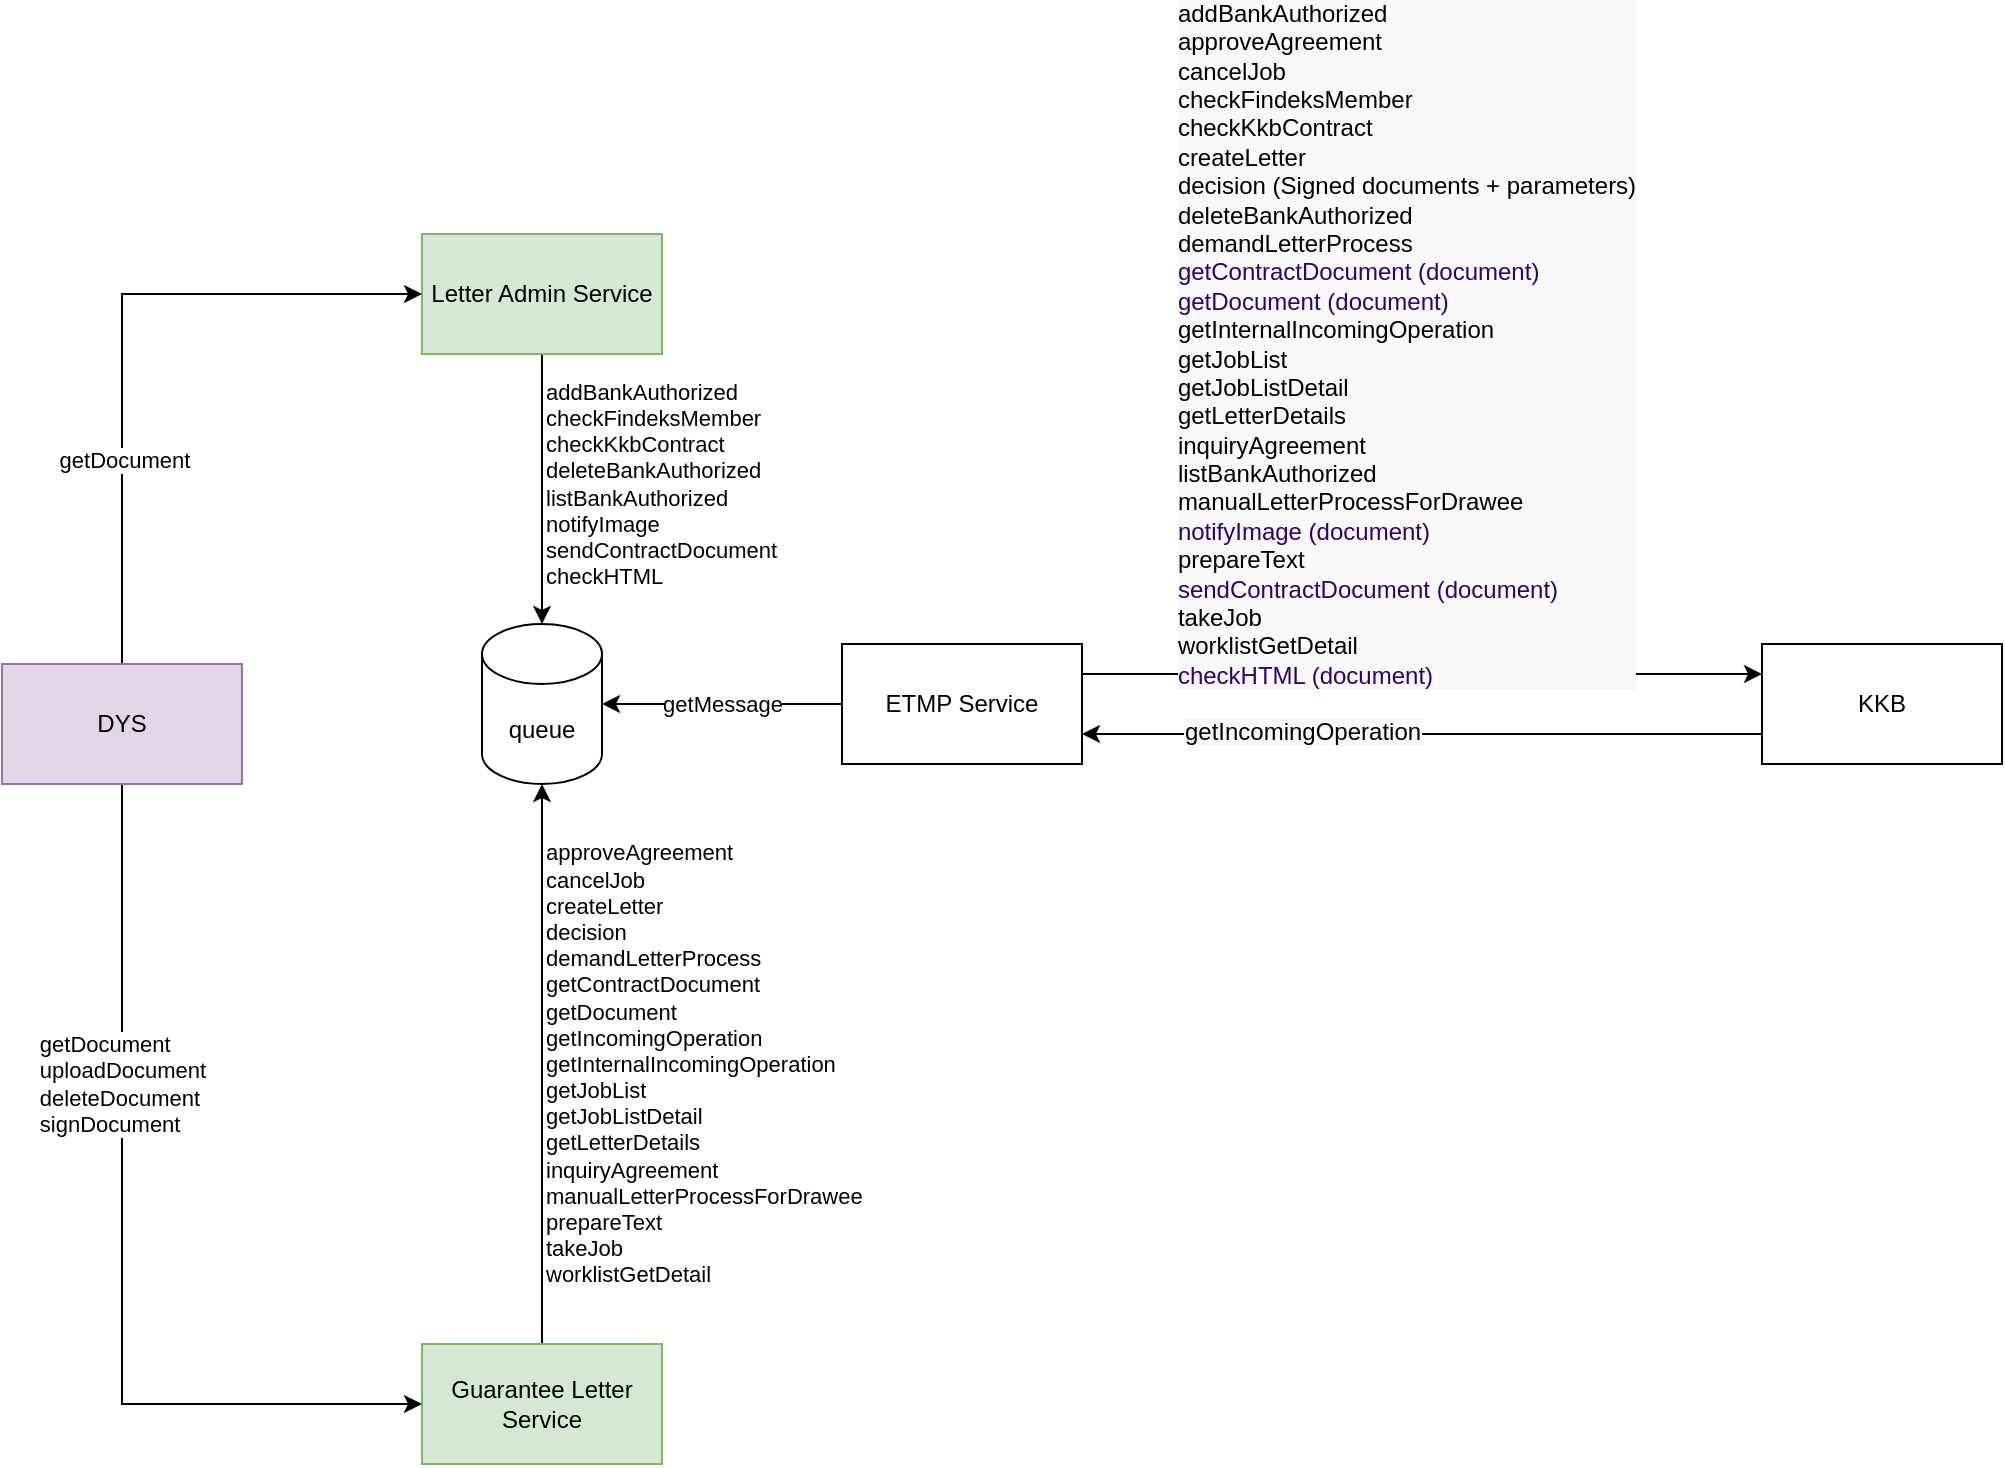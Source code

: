 <mxfile version="14.4.3" type="github" pages="7"><diagram id="4HbOI44vDyAlPPuKmNIy" name="Page-1"><mxGraphModel dx="1422" dy="772" grid="1" gridSize="10" guides="1" tooltips="1" connect="1" arrows="1" fold="1" page="1" pageScale="1" pageWidth="827" pageHeight="1169" math="0" shadow="0"><root><mxCell id="0"/><mxCell id="1" parent="0"/><mxCell id="WtfEU5oi-Yc5pQ1UxTLA-1" style="edgeStyle=orthogonalEdgeStyle;rounded=0;orthogonalLoop=1;jettySize=auto;html=1;startArrow=none;startFill=0;exitX=1;exitY=0.25;exitDx=0;exitDy=0;entryX=0;entryY=0.25;entryDx=0;entryDy=0;" parent="1" source="WtfEU5oi-Yc5pQ1UxTLA-16" target="WtfEU5oi-Yc5pQ1UxTLA-19" edge="1"><mxGeometry relative="1" as="geometry"><mxPoint x="564" y="514.04" as="sourcePoint"/><mxPoint x="894" y="554" as="targetPoint"/><Array as="points"/></mxGeometry></mxCell><mxCell id="WtfEU5oi-Yc5pQ1UxTLA-2" value="&lt;div style=&quot;font-size: 12px ; text-align: left ; background-color: rgb(248 , 249 , 250)&quot;&gt;addBankAuthorized&lt;/div&gt;&lt;div style=&quot;font-size: 12px ; text-align: left ; background-color: rgb(248 , 249 , 250)&quot;&gt;approveAgreement&lt;/div&gt;&lt;div style=&quot;font-size: 12px ; text-align: left ; background-color: rgb(248 , 249 , 250)&quot;&gt;cancelJob&lt;/div&gt;&lt;div style=&quot;font-size: 12px ; text-align: left ; background-color: rgb(248 , 249 , 250)&quot;&gt;checkFindeksMember&lt;/div&gt;&lt;div style=&quot;font-size: 12px ; text-align: left ; background-color: rgb(248 , 249 , 250)&quot;&gt;checkKkbContract&lt;/div&gt;&lt;div style=&quot;font-size: 12px ; text-align: left ; background-color: rgb(248 , 249 , 250)&quot;&gt;createLetter&lt;/div&gt;&lt;div style=&quot;font-size: 12px ; text-align: left ; background-color: rgb(248 , 249 , 250)&quot;&gt;decision (Signed documents + parameters)&lt;/div&gt;&lt;div style=&quot;font-size: 12px ; text-align: left ; background-color: rgb(248 , 249 , 250)&quot;&gt;deleteBankAuthorized&lt;/div&gt;&lt;div style=&quot;font-size: 12px ; text-align: left ; background-color: rgb(248 , 249 , 250)&quot;&gt;demandLetterProcess&lt;/div&gt;&lt;div style=&quot;font-size: 12px ; text-align: left ; background-color: rgb(248 , 249 , 250)&quot;&gt;&lt;font color=&quot;#330066&quot;&gt;getContractDocument (document)&lt;/font&gt;&lt;/div&gt;&lt;div style=&quot;font-size: 12px ; text-align: left ; background-color: rgb(248 , 249 , 250)&quot;&gt;&lt;font color=&quot;#330066&quot;&gt;getDocument (document)&lt;/font&gt;&lt;/div&gt;&lt;div style=&quot;font-size: 12px ; text-align: left ; background-color: rgb(248 , 249 , 250)&quot;&gt;getInternalIncomingOperation&lt;/div&gt;&lt;div style=&quot;font-size: 12px ; text-align: left ; background-color: rgb(248 , 249 , 250)&quot;&gt;getJobList&lt;/div&gt;&lt;div style=&quot;font-size: 12px ; text-align: left ; background-color: rgb(248 , 249 , 250)&quot;&gt;getJobListDetail&lt;/div&gt;&lt;div style=&quot;font-size: 12px ; text-align: left ; background-color: rgb(248 , 249 , 250)&quot;&gt;getLetterDetails&lt;/div&gt;&lt;div style=&quot;font-size: 12px ; text-align: left ; background-color: rgb(248 , 249 , 250)&quot;&gt;inquiryAgreement&lt;/div&gt;&lt;div style=&quot;font-size: 12px ; text-align: left ; background-color: rgb(248 , 249 , 250)&quot;&gt;listBankAuthorized&lt;/div&gt;&lt;div style=&quot;font-size: 12px ; text-align: left ; background-color: rgb(248 , 249 , 250)&quot;&gt;manualLetterProcessForDrawee&lt;/div&gt;&lt;div style=&quot;font-size: 12px ; text-align: left ; background-color: rgb(248 , 249 , 250)&quot;&gt;&lt;font color=&quot;#330066&quot;&gt;notifyImage (document)&lt;/font&gt;&lt;/div&gt;&lt;div style=&quot;font-size: 12px ; text-align: left ; background-color: rgb(248 , 249 , 250)&quot;&gt;prepareText&lt;/div&gt;&lt;div style=&quot;font-size: 12px ; text-align: left ; background-color: rgb(248 , 249 , 250)&quot;&gt;&lt;font color=&quot;#330066&quot;&gt;sendContractDocument (document)&lt;/font&gt;&lt;/div&gt;&lt;div style=&quot;font-size: 12px ; text-align: left ; background-color: rgb(248 , 249 , 250)&quot;&gt;takeJob&lt;/div&gt;&lt;div style=&quot;font-size: 12px ; text-align: left ; background-color: rgb(248 , 249 , 250)&quot;&gt;worklistGetDetail&lt;/div&gt;&lt;div style=&quot;font-size: 12px ; text-align: left ; background-color: rgb(248 , 249 , 250)&quot;&gt;&lt;font color=&quot;#330066&quot;&gt;checkHTML (document)&lt;/font&gt;&lt;/div&gt;" style="edgeLabel;html=1;align=center;verticalAlign=middle;resizable=0;points=[];" parent="WtfEU5oi-Yc5pQ1UxTLA-1" vertex="1" connectable="0"><mxGeometry x="-0.2" y="2" relative="1" as="geometry"><mxPoint x="26" y="-163" as="offset"/></mxGeometry></mxCell><mxCell id="WtfEU5oi-Yc5pQ1UxTLA-3" style="edgeStyle=orthogonalEdgeStyle;rounded=0;orthogonalLoop=1;jettySize=auto;html=1;entryX=0.5;entryY=0;entryDx=0;entryDy=0;entryPerimeter=0;startArrow=none;startFill=0;" parent="1" source="WtfEU5oi-Yc5pQ1UxTLA-5" target="WtfEU5oi-Yc5pQ1UxTLA-20" edge="1"><mxGeometry relative="1" as="geometry"/></mxCell><mxCell id="WtfEU5oi-Yc5pQ1UxTLA-4" value="&lt;div&gt;addBankAuthorized&lt;/div&gt;&lt;div&gt;checkFindeksMember&lt;/div&gt;&lt;div&gt;checkKkbContract&lt;/div&gt;&lt;div&gt;deleteBankAuthorized&lt;/div&gt;&lt;div&gt;listBankAuthorized&lt;/div&gt;&lt;div&gt;notifyImage&lt;/div&gt;&lt;div&gt;sendContractDocument&lt;/div&gt;&lt;div&gt;checkHTML&lt;/div&gt;" style="edgeLabel;html=1;align=left;verticalAlign=middle;resizable=0;points=[];" parent="WtfEU5oi-Yc5pQ1UxTLA-3" vertex="1" connectable="0"><mxGeometry x="-0.164" y="3" relative="1" as="geometry"><mxPoint x="-3" y="8.2" as="offset"/></mxGeometry></mxCell><mxCell id="WtfEU5oi-Yc5pQ1UxTLA-5" value="Letter Admin Service" style="rounded=0;whiteSpace=wrap;html=1;fillColor=#d5e8d4;strokeColor=#82b366;" parent="1" vertex="1"><mxGeometry x="234" y="279" width="120" height="60" as="geometry"/></mxCell><mxCell id="WtfEU5oi-Yc5pQ1UxTLA-6" style="edgeStyle=orthogonalEdgeStyle;rounded=0;orthogonalLoop=1;jettySize=auto;html=1;entryX=0.5;entryY=1;entryDx=0;entryDy=0;entryPerimeter=0;startArrow=none;startFill=0;" parent="1" source="WtfEU5oi-Yc5pQ1UxTLA-8" target="WtfEU5oi-Yc5pQ1UxTLA-20" edge="1"><mxGeometry relative="1" as="geometry"/></mxCell><mxCell id="WtfEU5oi-Yc5pQ1UxTLA-7" value="&lt;div&gt;approveAgreement&lt;/div&gt;&lt;div&gt;cancelJob&lt;/div&gt;&lt;div&gt;createLetter&lt;/div&gt;&lt;div&gt;decision&lt;/div&gt;&lt;div&gt;demandLetterProcess&lt;/div&gt;&lt;div&gt;getContractDocument&lt;/div&gt;&lt;div&gt;getDocument&lt;/div&gt;&lt;div&gt;getIncomingOperation&lt;/div&gt;&lt;div&gt;getInternalIncomingOperation&lt;/div&gt;&lt;div&gt;getJobList&lt;/div&gt;&lt;div&gt;getJobListDetail&lt;/div&gt;&lt;div&gt;getLetterDetails&lt;/div&gt;&lt;div&gt;inquiryAgreement&lt;/div&gt;&lt;div&gt;manualLetterProcessForDrawee&lt;/div&gt;&lt;div&gt;prepareText&lt;/div&gt;&lt;div&gt;takeJob&lt;/div&gt;&lt;div&gt;worklistGetDetail&lt;/div&gt;" style="edgeLabel;html=1;align=left;verticalAlign=middle;resizable=0;points=[];" parent="WtfEU5oi-Yc5pQ1UxTLA-6" vertex="1" connectable="0"><mxGeometry x="0.2" y="-1" relative="1" as="geometry"><mxPoint x="-1" y="28" as="offset"/></mxGeometry></mxCell><mxCell id="WtfEU5oi-Yc5pQ1UxTLA-8" value="Guarantee Letter Service" style="rounded=0;whiteSpace=wrap;html=1;fillColor=#d5e8d4;strokeColor=#82b366;" parent="1" vertex="1"><mxGeometry x="234" y="834" width="120" height="60" as="geometry"/></mxCell><mxCell id="WtfEU5oi-Yc5pQ1UxTLA-9" style="edgeStyle=orthogonalEdgeStyle;rounded=0;orthogonalLoop=1;jettySize=auto;html=1;entryX=0;entryY=0.5;entryDx=0;entryDy=0;startArrow=none;startFill=0;exitX=0.5;exitY=0;exitDx=0;exitDy=0;" parent="1" source="WtfEU5oi-Yc5pQ1UxTLA-13" target="WtfEU5oi-Yc5pQ1UxTLA-5" edge="1"><mxGeometry relative="1" as="geometry"/></mxCell><mxCell id="WtfEU5oi-Yc5pQ1UxTLA-10" value="getDocument" style="edgeLabel;html=1;align=center;verticalAlign=middle;resizable=0;points=[];" parent="WtfEU5oi-Yc5pQ1UxTLA-9" vertex="1" connectable="0"><mxGeometry x="-0.392" y="-1" relative="1" as="geometry"><mxPoint as="offset"/></mxGeometry></mxCell><mxCell id="WtfEU5oi-Yc5pQ1UxTLA-11" style="edgeStyle=orthogonalEdgeStyle;rounded=0;orthogonalLoop=1;jettySize=auto;html=1;entryX=0;entryY=0.5;entryDx=0;entryDy=0;startArrow=none;startFill=0;exitX=0.5;exitY=1;exitDx=0;exitDy=0;" parent="1" source="WtfEU5oi-Yc5pQ1UxTLA-13" target="WtfEU5oi-Yc5pQ1UxTLA-8" edge="1"><mxGeometry relative="1" as="geometry"/></mxCell><mxCell id="WtfEU5oi-Yc5pQ1UxTLA-12" value="&lt;div style=&quot;text-align: left&quot;&gt;getDocument&lt;/div&gt;&lt;div style=&quot;text-align: left&quot;&gt;uploadDocument&lt;/div&gt;&lt;div style=&quot;text-align: left&quot;&gt;deleteDocument&lt;/div&gt;&lt;div style=&quot;text-align: left&quot;&gt;signDocument&lt;/div&gt;" style="edgeLabel;html=1;align=center;verticalAlign=middle;resizable=0;points=[];" parent="WtfEU5oi-Yc5pQ1UxTLA-11" vertex="1" connectable="0"><mxGeometry x="-0.257" y="2" relative="1" as="geometry"><mxPoint x="-2.02" y="-21.2" as="offset"/></mxGeometry></mxCell><mxCell id="WtfEU5oi-Yc5pQ1UxTLA-13" value="DYS" style="rounded=0;whiteSpace=wrap;html=1;fillColor=#e1d5e7;strokeColor=#9673a6;" parent="1" vertex="1"><mxGeometry x="24" y="494" width="120" height="60" as="geometry"/></mxCell><mxCell id="WtfEU5oi-Yc5pQ1UxTLA-14" style="edgeStyle=orthogonalEdgeStyle;rounded=0;orthogonalLoop=1;jettySize=auto;html=1;entryX=1;entryY=0.5;entryDx=0;entryDy=0;entryPerimeter=0;startArrow=none;startFill=0;" parent="1" source="WtfEU5oi-Yc5pQ1UxTLA-16" target="WtfEU5oi-Yc5pQ1UxTLA-20" edge="1"><mxGeometry relative="1" as="geometry"/></mxCell><mxCell id="WtfEU5oi-Yc5pQ1UxTLA-15" value="getMessage" style="edgeLabel;html=1;align=center;verticalAlign=middle;resizable=0;points=[];" parent="WtfEU5oi-Yc5pQ1UxTLA-14" vertex="1" connectable="0"><mxGeometry x="-0.329" relative="1" as="geometry"><mxPoint x="-20" as="offset"/></mxGeometry></mxCell><mxCell id="WtfEU5oi-Yc5pQ1UxTLA-16" value="ETMP Service" style="rounded=0;whiteSpace=wrap;html=1;" parent="1" vertex="1"><mxGeometry x="444" y="484" width="120" height="60" as="geometry"/></mxCell><mxCell id="WtfEU5oi-Yc5pQ1UxTLA-17" style="edgeStyle=orthogonalEdgeStyle;rounded=0;orthogonalLoop=1;jettySize=auto;html=1;entryX=1;entryY=0.75;entryDx=0;entryDy=0;startArrow=none;startFill=0;exitX=0;exitY=0.75;exitDx=0;exitDy=0;" parent="1" source="WtfEU5oi-Yc5pQ1UxTLA-19" target="WtfEU5oi-Yc5pQ1UxTLA-16" edge="1"><mxGeometry relative="1" as="geometry"/></mxCell><mxCell id="WtfEU5oi-Yc5pQ1UxTLA-18" value="&lt;span style=&quot;font-size: 12px ; text-align: left ; background-color: rgb(248 , 249 , 250)&quot;&gt;getIncomingOperation&lt;/span&gt;" style="edgeLabel;html=1;align=center;verticalAlign=middle;resizable=0;points=[];" parent="WtfEU5oi-Yc5pQ1UxTLA-17" vertex="1" connectable="0"><mxGeometry x="0.408" y="-1" relative="1" as="geometry"><mxPoint x="9.2" as="offset"/></mxGeometry></mxCell><mxCell id="WtfEU5oi-Yc5pQ1UxTLA-19" value="KKB" style="rounded=0;whiteSpace=wrap;html=1;" parent="1" vertex="1"><mxGeometry x="904" y="484" width="120" height="60" as="geometry"/></mxCell><mxCell id="WtfEU5oi-Yc5pQ1UxTLA-20" value="queue" style="shape=cylinder3;whiteSpace=wrap;html=1;boundedLbl=1;backgroundOutline=1;size=15;" parent="1" vertex="1"><mxGeometry x="264" y="474" width="60" height="80" as="geometry"/></mxCell></root></mxGraphModel></diagram><diagram name="Page-2" id="4N2HkNdotebR9IdbfSuP"><mxGraphModel dx="2249" dy="1941" grid="1" gridSize="10" guides="1" tooltips="1" connect="1" arrows="1" fold="1" page="1" pageScale="1" pageWidth="827" pageHeight="1169" math="0" shadow="0"><root><mxCell id="V1g6yOG4p8vKEbfdORyj-0"/><mxCell id="V1g6yOG4p8vKEbfdORyj-1" parent="V1g6yOG4p8vKEbfdORyj-0"/><mxCell id="6-H0bwQP9oVaIEFAFxnp-0" style="edgeStyle=orthogonalEdgeStyle;rounded=0;orthogonalLoop=1;jettySize=auto;html=1;startArrow=none;startFill=0;exitX=1;exitY=0.25;exitDx=0;exitDy=0;entryX=0;entryY=0.25;entryDx=0;entryDy=0;" parent="V1g6yOG4p8vKEbfdORyj-1" source="6-H0bwQP9oVaIEFAFxnp-15" target="6-H0bwQP9oVaIEFAFxnp-18" edge="1"><mxGeometry relative="1" as="geometry"><mxPoint x="210" y="180.04" as="sourcePoint"/><mxPoint x="540" y="220" as="targetPoint"/><Array as="points"/></mxGeometry></mxCell><mxCell id="6-H0bwQP9oVaIEFAFxnp-1" value="&lt;div style=&quot;font-size: 12px ; text-align: left ; background-color: rgb(248 , 249 , 250)&quot;&gt;addBankAuthorized&lt;/div&gt;&lt;div style=&quot;font-size: 12px ; text-align: left ; background-color: rgb(248 , 249 , 250)&quot;&gt;approveAgreement&lt;/div&gt;&lt;div style=&quot;font-size: 12px ; text-align: left ; background-color: rgb(248 , 249 , 250)&quot;&gt;cancelJob&lt;/div&gt;&lt;div style=&quot;font-size: 12px ; text-align: left ; background-color: rgb(248 , 249 , 250)&quot;&gt;checkFindeksMember&lt;/div&gt;&lt;div style=&quot;font-size: 12px ; text-align: left ; background-color: rgb(248 , 249 , 250)&quot;&gt;checkKkbContract&lt;/div&gt;&lt;div style=&quot;font-size: 12px ; text-align: left ; background-color: rgb(248 , 249 , 250)&quot;&gt;createLetter&lt;/div&gt;&lt;div style=&quot;font-size: 12px ; text-align: left ; background-color: rgb(248 , 249 , 250)&quot;&gt;decision (Signed documents + parameters)&lt;/div&gt;&lt;div style=&quot;font-size: 12px ; text-align: left ; background-color: rgb(248 , 249 , 250)&quot;&gt;deleteBankAuthorized&lt;/div&gt;&lt;div style=&quot;font-size: 12px ; text-align: left ; background-color: rgb(248 , 249 , 250)&quot;&gt;demandLetterProcess&lt;/div&gt;&lt;div style=&quot;font-size: 12px ; text-align: left ; background-color: rgb(248 , 249 , 250)&quot;&gt;&lt;font color=&quot;#330066&quot;&gt;getContractDocument (document)&lt;/font&gt;&lt;/div&gt;&lt;div style=&quot;font-size: 12px ; text-align: left ; background-color: rgb(248 , 249 , 250)&quot;&gt;&lt;font color=&quot;#330066&quot;&gt;getDocument (document)&lt;/font&gt;&lt;/div&gt;&lt;div style=&quot;font-size: 12px ; text-align: left ; background-color: rgb(248 , 249 , 250)&quot;&gt;getInternalIncomingOperation&lt;/div&gt;&lt;div style=&quot;font-size: 12px ; text-align: left ; background-color: rgb(248 , 249 , 250)&quot;&gt;getJobList&lt;/div&gt;&lt;div style=&quot;font-size: 12px ; text-align: left ; background-color: rgb(248 , 249 , 250)&quot;&gt;getJobListDetail&lt;/div&gt;&lt;div style=&quot;font-size: 12px ; text-align: left ; background-color: rgb(248 , 249 , 250)&quot;&gt;inquiryAgreement&lt;/div&gt;&lt;div style=&quot;font-size: 12px ; text-align: left ; background-color: rgb(248 , 249 , 250)&quot;&gt;listBankAuthorized&lt;/div&gt;&lt;div style=&quot;font-size: 12px ; text-align: left ; background-color: rgb(248 , 249 , 250)&quot;&gt;manualLetterProcessForDrawee&lt;/div&gt;&lt;div style=&quot;font-size: 12px ; text-align: left ; background-color: rgb(248 , 249 , 250)&quot;&gt;&lt;font color=&quot;#330066&quot;&gt;notifyImage (document)&lt;/font&gt;&lt;/div&gt;&lt;div style=&quot;font-size: 12px ; text-align: left ; background-color: rgb(248 , 249 , 250)&quot;&gt;prepareText&lt;/div&gt;&lt;div style=&quot;font-size: 12px ; text-align: left ; background-color: rgb(248 , 249 , 250)&quot;&gt;&lt;font color=&quot;#330066&quot;&gt;sendContractDocument (document)&lt;/font&gt;&lt;/div&gt;&lt;div style=&quot;font-size: 12px ; text-align: left ; background-color: rgb(248 , 249 , 250)&quot;&gt;takeJob&lt;/div&gt;&lt;div style=&quot;font-size: 12px ; text-align: left ; background-color: rgb(248 , 249 , 250)&quot;&gt;worklistGetDetail&lt;/div&gt;&lt;div style=&quot;font-size: 12px ; text-align: left ; background-color: rgb(248 , 249 , 250)&quot;&gt;&lt;font color=&quot;#330066&quot;&gt;checkHTML (document)&lt;/font&gt;&lt;/div&gt;" style="edgeLabel;html=1;align=center;verticalAlign=middle;resizable=0;points=[];" parent="6-H0bwQP9oVaIEFAFxnp-0" vertex="1" connectable="0"><mxGeometry x="-0.2" y="2" relative="1" as="geometry"><mxPoint x="26" y="-163" as="offset"/></mxGeometry></mxCell><mxCell id="6-H0bwQP9oVaIEFAFxnp-29" style="edgeStyle=orthogonalEdgeStyle;rounded=0;orthogonalLoop=1;jettySize=auto;html=1;entryX=0.5;entryY=0;entryDx=0;entryDy=0;entryPerimeter=0;" parent="V1g6yOG4p8vKEbfdORyj-1" source="6-H0bwQP9oVaIEFAFxnp-4" target="6-H0bwQP9oVaIEFAFxnp-19" edge="1"><mxGeometry relative="1" as="geometry"/></mxCell><mxCell id="6-H0bwQP9oVaIEFAFxnp-30" value="&lt;div&gt;notifyImage - asenkron&lt;/div&gt;&lt;div&gt;checkHTML - asenkron&lt;/div&gt;" style="edgeLabel;html=1;align=left;verticalAlign=middle;resizable=0;points=[];" parent="6-H0bwQP9oVaIEFAFxnp-29" vertex="1" connectable="0"><mxGeometry x="-0.286" y="-2" relative="1" as="geometry"><mxPoint x="-58" y="20" as="offset"/></mxGeometry></mxCell><mxCell id="6-H0bwQP9oVaIEFAFxnp-4" value="Letter Admin Service" style="rounded=0;whiteSpace=wrap;html=1;fillColor=#d5e8d4;strokeColor=#82b366;" parent="V1g6yOG4p8vKEbfdORyj-1" vertex="1"><mxGeometry x="-420" y="-60" width="120" height="60" as="geometry"/></mxCell><mxCell id="6-H0bwQP9oVaIEFAFxnp-21" style="edgeStyle=orthogonalEdgeStyle;rounded=0;orthogonalLoop=1;jettySize=auto;html=1;entryX=0.5;entryY=1;entryDx=0;entryDy=0;entryPerimeter=0;" parent="V1g6yOG4p8vKEbfdORyj-1" target="6-H0bwQP9oVaIEFAFxnp-19" edge="1"><mxGeometry relative="1" as="geometry"><mxPoint x="-360" y="370" as="sourcePoint"/></mxGeometry></mxCell><mxCell id="C9G3BBUTxWNkmdNpnDVD-5" value="sendLetterTransaction&amp;nbsp;&lt;br&gt;" style="edgeLabel;html=1;align=center;verticalAlign=middle;resizable=0;points=[];" parent="6-H0bwQP9oVaIEFAFxnp-21" vertex="1" connectable="0"><mxGeometry x="0.213" y="1" relative="1" as="geometry"><mxPoint as="offset"/></mxGeometry></mxCell><mxCell id="9A19o97fK-FFaunNBP6H-6" style="edgeStyle=orthogonalEdgeStyle;rounded=0;orthogonalLoop=1;jettySize=auto;html=1;exitX=1;exitY=0.25;exitDx=0;exitDy=0;entryX=0.25;entryY=1;entryDx=0;entryDy=0;" parent="V1g6yOG4p8vKEbfdORyj-1" source="6-H0bwQP9oVaIEFAFxnp-7" target="6-H0bwQP9oVaIEFAFxnp-15" edge="1"><mxGeometry relative="1" as="geometry"><Array as="points"><mxPoint x="-270" y="360"/><mxPoint x="120" y="360"/></Array></mxGeometry></mxCell><mxCell id="9A19o97fK-FFaunNBP6H-7" value="&lt;span style=&quot;text-align: left ; background-color: rgb(248 , 249 , 250)&quot;&gt;checkKkbContract (muhatap VKN/TCKN)&lt;br&gt;&lt;/span&gt;&lt;span style=&quot;font-size: 12px ; text-align: left ; background-color: rgb(248 , 249 , 250)&quot;&gt;getLetterDetails (kkb mektup no)&lt;br&gt;generateKKBLetterNo (eft code sube mektupTipi)&lt;br&gt;&lt;/span&gt;&lt;span style=&quot;text-align: left ; background-color: rgb(248 , 249 , 250)&quot;&gt;&lt;br&gt;&lt;/span&gt;" style="edgeLabel;html=1;align=center;verticalAlign=middle;resizable=0;points=[];" parent="9A19o97fK-FFaunNBP6H-6" vertex="1" connectable="0"><mxGeometry x="-0.436" y="-1" relative="1" as="geometry"><mxPoint as="offset"/></mxGeometry></mxCell><mxCell id="6-H0bwQP9oVaIEFAFxnp-7" value="Guarantee Letter Service" style="rounded=0;whiteSpace=wrap;html=1;fillColor=#d5e8d4;strokeColor=#82b366;" parent="V1g6yOG4p8vKEbfdORyj-1" vertex="1"><mxGeometry x="-390" y="370" width="120" height="60" as="geometry"/></mxCell><mxCell id="6-H0bwQP9oVaIEFAFxnp-12" value="DYS" style="rounded=0;whiteSpace=wrap;html=1;fillColor=#e1d5e7;strokeColor=#9673a6;" parent="V1g6yOG4p8vKEbfdORyj-1" vertex="1"><mxGeometry x="140" y="440" width="120" height="60" as="geometry"/></mxCell><mxCell id="6-H0bwQP9oVaIEFAFxnp-13" style="edgeStyle=orthogonalEdgeStyle;rounded=0;orthogonalLoop=1;jettySize=auto;html=1;entryX=1;entryY=0.5;entryDx=0;entryDy=0;entryPerimeter=0;startArrow=none;startFill=0;exitX=0;exitY=0.5;exitDx=0;exitDy=0;" parent="V1g6yOG4p8vKEbfdORyj-1" source="6-H0bwQP9oVaIEFAFxnp-15" target="6-H0bwQP9oVaIEFAFxnp-19" edge="1"><mxGeometry relative="1" as="geometry"/></mxCell><mxCell id="6-H0bwQP9oVaIEFAFxnp-14" value="getMessage" style="edgeLabel;html=1;align=center;verticalAlign=middle;resizable=0;points=[];" parent="6-H0bwQP9oVaIEFAFxnp-13" vertex="1" connectable="0"><mxGeometry x="-0.329" relative="1" as="geometry"><mxPoint x="-52.25" as="offset"/></mxGeometry></mxCell><mxCell id="6-H0bwQP9oVaIEFAFxnp-22" style="edgeStyle=orthogonalEdgeStyle;rounded=0;orthogonalLoop=1;jettySize=auto;html=1;entryX=1;entryY=0.5;entryDx=0;entryDy=0;exitX=0.5;exitY=1;exitDx=0;exitDy=0;" parent="V1g6yOG4p8vKEbfdORyj-1" source="6-H0bwQP9oVaIEFAFxnp-15" target="6-H0bwQP9oVaIEFAFxnp-7" edge="1"><mxGeometry relative="1" as="geometry"><Array as="points"><mxPoint x="150" y="400"/></Array></mxGeometry></mxCell><mxCell id="6-H0bwQP9oVaIEFAFxnp-23" value="getLetterInfo&amp;nbsp;&lt;br&gt;&lt;div&gt;sendTransactionResult&lt;/div&gt;" style="edgeLabel;html=1;align=left;verticalAlign=middle;resizable=0;points=[];" parent="6-H0bwQP9oVaIEFAFxnp-22" vertex="1" connectable="0"><mxGeometry x="0.249" y="3" relative="1" as="geometry"><mxPoint x="-119" y="-3" as="offset"/></mxGeometry></mxCell><mxCell id="6-H0bwQP9oVaIEFAFxnp-31" style="edgeStyle=orthogonalEdgeStyle;rounded=0;orthogonalLoop=1;jettySize=auto;html=1;entryX=0.5;entryY=0;entryDx=0;entryDy=0;exitX=0.883;exitY=1.017;exitDx=0;exitDy=0;exitPerimeter=0;" parent="V1g6yOG4p8vKEbfdORyj-1" source="6-H0bwQP9oVaIEFAFxnp-15" target="6-H0bwQP9oVaIEFAFxnp-12" edge="1"><mxGeometry relative="1" as="geometry"/></mxCell><mxCell id="c-djnvm_m9s1qqa6QvfY-0" value="&lt;div style=&quot;text-align: left&quot;&gt;getDocument&lt;/div&gt;&lt;div style=&quot;text-align: left&quot;&gt;uploadDocument&lt;/div&gt;&lt;div style=&quot;text-align: left&quot;&gt;deleteDocument&lt;/div&gt;&lt;div style=&quot;text-align: left&quot;&gt;signDocument&lt;/div&gt;" style="edgeLabel;html=1;align=center;verticalAlign=middle;resizable=0;points=[];" parent="6-H0bwQP9oVaIEFAFxnp-31" vertex="1" connectable="0"><mxGeometry x="-0.16" y="-1" relative="1" as="geometry"><mxPoint x="5.01" y="4.98" as="offset"/></mxGeometry></mxCell><mxCell id="C9G3BBUTxWNkmdNpnDVD-1" style="edgeStyle=orthogonalEdgeStyle;rounded=0;orthogonalLoop=1;jettySize=auto;html=1;exitX=0.083;exitY=1.017;exitDx=0;exitDy=0;exitPerimeter=0;startArrow=none;startFill=0;endArrow=classic;endFill=1;entryX=1;entryY=0;entryDx=0;entryDy=52.5;entryPerimeter=0;" parent="V1g6yOG4p8vKEbfdORyj-1" source="6-H0bwQP9oVaIEFAFxnp-15" target="6-H0bwQP9oVaIEFAFxnp-19" edge="1"><mxGeometry relative="1" as="geometry"><mxPoint x="-46" y="285" as="targetPoint"/><Array as="points"><mxPoint x="100" y="200"/><mxPoint x="-330" y="200"/></Array></mxGeometry></mxCell><mxCell id="C9G3BBUTxWNkmdNpnDVD-3" value="produceEvent" style="edgeLabel;html=1;align=center;verticalAlign=middle;resizable=0;points=[];" parent="C9G3BBUTxWNkmdNpnDVD-1" vertex="1" connectable="0"><mxGeometry x="0.094" y="1" relative="1" as="geometry"><mxPoint x="-23.98" y="-1" as="offset"/></mxGeometry></mxCell><mxCell id="6-H0bwQP9oVaIEFAFxnp-15" value="ETMP Manager Service" style="rounded=0;whiteSpace=wrap;html=1;fillColor=#dae8fc;strokeColor=#6c8ebf;" parent="V1g6yOG4p8vKEbfdORyj-1" vertex="1"><mxGeometry x="90" y="150" width="120" height="60" as="geometry"/></mxCell><mxCell id="6-H0bwQP9oVaIEFAFxnp-16" style="edgeStyle=orthogonalEdgeStyle;rounded=0;orthogonalLoop=1;jettySize=auto;html=1;entryX=1;entryY=0.75;entryDx=0;entryDy=0;startArrow=none;startFill=0;exitX=0;exitY=0.75;exitDx=0;exitDy=0;" parent="V1g6yOG4p8vKEbfdORyj-1" source="6-H0bwQP9oVaIEFAFxnp-18" target="6-H0bwQP9oVaIEFAFxnp-15" edge="1"><mxGeometry relative="1" as="geometry"/></mxCell><mxCell id="6-H0bwQP9oVaIEFAFxnp-17" value="&lt;span style=&quot;font-size: 12px ; text-align: left ; background-color: rgb(248 , 249 , 250)&quot;&gt;getIncomingOperation&lt;/span&gt;" style="edgeLabel;html=1;align=center;verticalAlign=middle;resizable=0;points=[];" parent="6-H0bwQP9oVaIEFAFxnp-16" vertex="1" connectable="0"><mxGeometry x="0.408" y="-1" relative="1" as="geometry"><mxPoint x="9.2" as="offset"/></mxGeometry></mxCell><mxCell id="6-H0bwQP9oVaIEFAFxnp-18" value="KKB" style="rounded=0;whiteSpace=wrap;html=1;" parent="V1g6yOG4p8vKEbfdORyj-1" vertex="1"><mxGeometry x="550" y="150" width="120" height="60" as="geometry"/></mxCell><mxCell id="6-H0bwQP9oVaIEFAFxnp-19" value="queue" style="shape=cylinder3;whiteSpace=wrap;html=1;boundedLbl=1;backgroundOutline=1;size=15;" parent="V1g6yOG4p8vKEbfdORyj-1" vertex="1"><mxGeometry x="-390" y="140" width="60" height="80" as="geometry"/></mxCell><mxCell id="C9G3BBUTxWNkmdNpnDVD-2" style="edgeStyle=orthogonalEdgeStyle;rounded=0;orthogonalLoop=1;jettySize=auto;html=1;entryX=0.75;entryY=0;entryDx=0;entryDy=0;startArrow=classic;startFill=1;endArrow=none;endFill=0;exitX=0.855;exitY=1;exitDx=0;exitDy=-4.35;exitPerimeter=0;" parent="V1g6yOG4p8vKEbfdORyj-1" source="6-H0bwQP9oVaIEFAFxnp-19" target="6-H0bwQP9oVaIEFAFxnp-7" edge="1"><mxGeometry relative="1" as="geometry"><mxPoint x="-160" y="265" as="sourcePoint"/><Array as="points"><mxPoint x="-260" y="216"/><mxPoint x="-260" y="295"/><mxPoint x="-270" y="295"/><mxPoint x="-270" y="370"/></Array></mxGeometry></mxCell><mxCell id="C9G3BBUTxWNkmdNpnDVD-4" value="consumeEvent" style="edgeLabel;html=1;align=center;verticalAlign=middle;resizable=0;points=[];" parent="C9G3BBUTxWNkmdNpnDVD-2" vertex="1" connectable="0"><mxGeometry x="-0.026" y="3" relative="1" as="geometry"><mxPoint x="15" y="-3" as="offset"/></mxGeometry></mxCell><mxCell id="9A19o97fK-FFaunNBP6H-14" style="edgeStyle=orthogonalEdgeStyle;rounded=0;orthogonalLoop=1;jettySize=auto;html=1;entryX=1;entryY=0.5;entryDx=0;entryDy=0;" parent="V1g6yOG4p8vKEbfdORyj-1" source="9A19o97fK-FFaunNBP6H-3" target="dgSE3JWq4lUYEqfHd7Aj-0" edge="1"><mxGeometry relative="1" as="geometry"><mxPoint x="166" y="148" as="targetPoint"/><Array as="points"><mxPoint x="166" y="60"/></Array></mxGeometry></mxCell><mxCell id="9A19o97fK-FFaunNBP6H-3" value="&lt;div style=&quot;font-size: 11px ; text-align: left&quot;&gt;UI&lt;br&gt;checkFindeksMember&lt;/div&gt;&lt;div style=&quot;font-size: 11px ; text-align: left&quot;&gt;&lt;span style=&quot;background-color: rgb(255 , 255 , 255)&quot;&gt;sendContractDocument - asenkron&lt;/span&gt;&lt;br&gt;&lt;/div&gt;&lt;div style=&quot;font-size: 11px ; text-align: left&quot;&gt;&lt;div&gt;addBankAuthorized&lt;/div&gt;&lt;div&gt;deleteBankAuthorized&lt;br&gt;&lt;/div&gt;&lt;div&gt;listBankAuthorized&lt;/div&gt;&lt;div&gt;&lt;span style=&quot;text-align: center ; background-color: rgb(255 , 255 , 255)&quot;&gt;getSigner&lt;/span&gt;&lt;br style=&quot;text-align: center&quot;&gt;&lt;span style=&quot;text-align: center ; background-color: rgb(255 , 255 , 255)&quot;&gt;getBankAuthorizer&lt;/span&gt;&lt;br&gt;&lt;/div&gt;&lt;/div&gt;" style="shape=process;whiteSpace=wrap;html=1;backgroundOutline=1;fillColor=#dae8fc;strokeColor=#6c8ebf;" parent="V1g6yOG4p8vKEbfdORyj-1" vertex="1"><mxGeometry x="10" y="-140" width="200" height="120" as="geometry"/></mxCell><mxCell id="dgSE3JWq4lUYEqfHd7Aj-1" style="edgeStyle=orthogonalEdgeStyle;rounded=0;orthogonalLoop=1;jettySize=auto;html=1;entryX=0.5;entryY=0;entryDx=0;entryDy=0;" parent="V1g6yOG4p8vKEbfdORyj-1" source="dgSE3JWq4lUYEqfHd7Aj-0" target="6-H0bwQP9oVaIEFAFxnp-15" edge="1"><mxGeometry relative="1" as="geometry"/></mxCell><mxCell id="dgSE3JWq4lUYEqfHd7Aj-0" value="BFF" style="rounded=0;whiteSpace=wrap;html=1;fillColor=#dae8fc;strokeColor=#6c8ebf;" parent="V1g6yOG4p8vKEbfdORyj-1" vertex="1"><mxGeometry x="20" y="30" width="120" height="60" as="geometry"/></mxCell></root></mxGraphModel></diagram><diagram name="Bussines_Design" id="efF5PpE1uU6iuiZPuEK5"><mxGraphModel dx="2506" dy="876" grid="1" gridSize="10" guides="1" tooltips="1" connect="1" arrows="1" fold="1" page="1" pageScale="1" pageWidth="827" pageHeight="1169" math="0" shadow="0"><root><mxCell id="wihNFa0jxFLVjxYWVdt5-0"/><mxCell id="wihNFa0jxFLVjxYWVdt5-1" parent="wihNFa0jxFLVjxYWVdt5-0"/><mxCell id="XdkutKOqlEkMewW8geFN-0" value="DYS" style="rounded=0;whiteSpace=wrap;html=1;fillColor=#f8cecc;strokeColor=#b85450;fontSize=18;" parent="wihNFa0jxFLVjxYWVdt5-1" vertex="1"><mxGeometry x="-210" y="985" width="120" height="60" as="geometry"/></mxCell><mxCell id="XdkutKOqlEkMewW8geFN-111" style="edgeStyle=orthogonalEdgeStyle;rounded=0;orthogonalLoop=1;jettySize=auto;html=1;exitX=1;exitY=0.5;exitDx=0;exitDy=0;entryX=0.25;entryY=0;entryDx=0;entryDy=0;shadow=0;fontSize=18;" parent="wihNFa0jxFLVjxYWVdt5-1" source="XdkutKOqlEkMewW8geFN-24" target="XdkutKOqlEkMewW8geFN-91" edge="1"><mxGeometry relative="1" as="geometry"><Array as="points"><mxPoint x="466" y="600"/></Array></mxGeometry></mxCell><mxCell id="XdkutKOqlEkMewW8geFN-24" value="MKM" style="rounded=0;whiteSpace=wrap;html=1;fillColor=#f8cecc;strokeColor=#b85450;fontSize=18;" parent="wihNFa0jxFLVjxYWVdt5-1" vertex="1"><mxGeometry x="140" y="570" width="120" height="60" as="geometry"/></mxCell><mxCell id="XdkutKOqlEkMewW8geFN-114" style="edgeStyle=orthogonalEdgeStyle;rounded=0;orthogonalLoop=1;jettySize=auto;html=1;exitX=0.5;exitY=1;exitDx=0;exitDy=0;entryX=0.75;entryY=0;entryDx=0;entryDy=0;shadow=0;fontSize=18;" parent="wihNFa0jxFLVjxYWVdt5-1" source="XdkutKOqlEkMewW8geFN-25" target="XdkutKOqlEkMewW8geFN-91" edge="1"><mxGeometry relative="1" as="geometry"/></mxCell><mxCell id="XdkutKOqlEkMewW8geFN-25" value="LRC" style="rounded=0;whiteSpace=wrap;html=1;fillColor=#f8cecc;strokeColor=#b85450;fontSize=18;" parent="wihNFa0jxFLVjxYWVdt5-1" vertex="1"><mxGeometry x="624" y="570" width="120" height="60" as="geometry"/></mxCell><mxCell id="XdkutKOqlEkMewW8geFN-26" value="İŞ AKIŞLARI" style="rounded=0;whiteSpace=wrap;html=1;fillColor=#f8cecc;strokeColor=#b85450;fontSize=18;" parent="wihNFa0jxFLVjxYWVdt5-1" vertex="1"><mxGeometry x="827" y="570" width="120" height="60" as="geometry"/></mxCell><mxCell id="XdkutKOqlEkMewW8geFN-30" value="" style="rounded=0;whiteSpace=wrap;html=1;fillColor=none;strokeWidth=3;strokeColor=#009900;fontSize=18;" parent="wihNFa0jxFLVjxYWVdt5-1" vertex="1"><mxGeometry x="10" y="820" width="990" height="590" as="geometry"/></mxCell><mxCell id="XdkutKOqlEkMewW8geFN-73" value="MIS" style="rounded=0;whiteSpace=wrap;html=1;fillColor=#f8cecc;strokeColor=#b85450;fontSize=18;" parent="wihNFa0jxFLVjxYWVdt5-1" vertex="1"><mxGeometry x="580" y="1470" width="120" height="60" as="geometry"/></mxCell><mxCell id="B2Z8D3HNp80DM6RVdECA-0" style="edgeStyle=orthogonalEdgeStyle;rounded=0;orthogonalLoop=1;jettySize=auto;html=1;entryX=1;entryY=0.5;entryDx=0;entryDy=0;fontSize=18;" parent="wihNFa0jxFLVjxYWVdt5-1" source="XdkutKOqlEkMewW8geFN-75" target="XdkutKOqlEkMewW8geFN-91" edge="1"><mxGeometry relative="1" as="geometry"/></mxCell><mxCell id="XdkutKOqlEkMewW8geFN-75" value="SWIFT" style="rounded=0;whiteSpace=wrap;html=1;fillColor=#f8cecc;strokeColor=#b85450;fontSize=18;" parent="wihNFa0jxFLVjxYWVdt5-1" vertex="1"><mxGeometry x="1090" y="975" width="140" height="80" as="geometry"/></mxCell><mxCell id="XdkutKOqlEkMewW8geFN-101" style="edgeStyle=orthogonalEdgeStyle;rounded=0;orthogonalLoop=1;jettySize=auto;html=1;exitX=0.25;exitY=1;exitDx=0;exitDy=0;entryX=0.5;entryY=0;entryDx=0;entryDy=0;shadow=0;fontSize=18;" parent="wihNFa0jxFLVjxYWVdt5-1" source="XdkutKOqlEkMewW8geFN-78" target="XdkutKOqlEkMewW8geFN-73" edge="1"><mxGeometry relative="1" as="geometry"/></mxCell><mxCell id="XdkutKOqlEkMewW8geFN-102" style="edgeStyle=orthogonalEdgeStyle;rounded=0;orthogonalLoop=1;jettySize=auto;html=1;exitX=0.75;exitY=1;exitDx=0;exitDy=0;entryX=0.5;entryY=0;entryDx=0;entryDy=0;shadow=0;fontSize=18;" parent="wihNFa0jxFLVjxYWVdt5-1" source="XdkutKOqlEkMewW8geFN-78" target="XdkutKOqlEkMewW8geFN-85" edge="1"><mxGeometry relative="1" as="geometry"/></mxCell><mxCell id="XdkutKOqlEkMewW8geFN-103" style="edgeStyle=orthogonalEdgeStyle;rounded=0;orthogonalLoop=1;jettySize=auto;html=1;exitX=0.75;exitY=1;exitDx=0;exitDy=0;entryX=0;entryY=0.5;entryDx=0;entryDy=0;shadow=0;fontSize=18;" parent="wihNFa0jxFLVjxYWVdt5-1" source="XdkutKOqlEkMewW8geFN-91" target="XdkutKOqlEkMewW8geFN-78" edge="1"><mxGeometry relative="1" as="geometry"/></mxCell><mxCell id="XdkutKOqlEkMewW8geFN-78" value="TAHSİLAT / REESKONT" style="rounded=0;whiteSpace=wrap;html=1;fillColor=#d5e8d4;strokeColor=#82b366;fontSize=18;" parent="wihNFa0jxFLVjxYWVdt5-1" vertex="1"><mxGeometry x="670" y="1229" width="140" height="60" as="geometry"/></mxCell><mxCell id="XdkutKOqlEkMewW8geFN-79" style="edgeStyle=orthogonalEdgeStyle;rounded=0;orthogonalLoop=1;jettySize=auto;html=1;exitX=0.5;exitY=1;exitDx=0;exitDy=0;fontSize=18;" parent="wihNFa0jxFLVjxYWVdt5-1" source="XdkutKOqlEkMewW8geFN-80" target="XdkutKOqlEkMewW8geFN-84" edge="1"><mxGeometry relative="1" as="geometry"/></mxCell><mxCell id="XdkutKOqlEkMewW8geFN-80" value="ETMP" style="rounded=0;whiteSpace=wrap;html=1;fillColor=#d5e8d4;strokeColor=#82b366;fontSize=18;" parent="wihNFa0jxFLVjxYWVdt5-1" vertex="1"><mxGeometry x="125" y="1229" width="120" height="60" as="geometry"/></mxCell><mxCell id="XdkutKOqlEkMewW8geFN-82" style="edgeStyle=orthogonalEdgeStyle;rounded=0;orthogonalLoop=1;jettySize=auto;html=1;exitX=0.5;exitY=1;exitDx=0;exitDy=0;entryX=0.5;entryY=0;entryDx=0;entryDy=0;fontSize=18;" parent="wihNFa0jxFLVjxYWVdt5-1" source="XdkutKOqlEkMewW8geFN-83" target="XdkutKOqlEkMewW8geFN-80" edge="1"><mxGeometry relative="1" as="geometry"/></mxCell><mxCell id="XdkutKOqlEkMewW8geFN-92" style="edgeStyle=orthogonalEdgeStyle;rounded=0;orthogonalLoop=1;jettySize=auto;html=1;exitX=0;exitY=0.5;exitDx=0;exitDy=0;entryX=1;entryY=0.5;entryDx=0;entryDy=0;shadow=0;fontSize=18;" parent="wihNFa0jxFLVjxYWVdt5-1" source="XdkutKOqlEkMewW8geFN-83" target="XdkutKOqlEkMewW8geFN-0" edge="1"><mxGeometry relative="1" as="geometry"/></mxCell><mxCell id="XdkutKOqlEkMewW8geFN-83" value="&lt;b style=&quot;font-size: 18px;&quot;&gt;ADMIN&lt;/b&gt;&lt;br style=&quot;font-size: 18px;&quot;&gt;-Ürün Tanımı&lt;br style=&quot;font-size: 18px;&quot;&gt;-Şablon Tanımlama&lt;br style=&quot;font-size: 18px;&quot;&gt;-Görsel Bildirme&lt;br style=&quot;font-size: 18px;&quot;&gt;-HTML Şablon kontrol" style="rounded=0;whiteSpace=wrap;html=1;fillColor=#d5e8d4;strokeColor=#82b366;fontSize=18;" parent="wihNFa0jxFLVjxYWVdt5-1" vertex="1"><mxGeometry x="100" y="950" width="170" height="130" as="geometry"/></mxCell><mxCell id="B2Z8D3HNp80DM6RVdECA-2" style="edgeStyle=orthogonalEdgeStyle;rounded=0;orthogonalLoop=1;jettySize=auto;html=1;exitX=0;exitY=0.5;exitDx=0;exitDy=0;entryX=0;entryY=0.5;entryDx=0;entryDy=0;fontSize=18;" parent="wihNFa0jxFLVjxYWVdt5-1" source="XdkutKOqlEkMewW8geFN-84" target="XdkutKOqlEkMewW8geFN-80" edge="1"><mxGeometry relative="1" as="geometry"><Array as="points"><mxPoint x="70" y="1500"/><mxPoint x="70" y="1259"/></Array></mxGeometry></mxCell><mxCell id="XdkutKOqlEkMewW8geFN-84" value="KKB" style="rounded=0;whiteSpace=wrap;html=1;fillColor=#f8cecc;strokeColor=#b85450;fontSize=18;" parent="wihNFa0jxFLVjxYWVdt5-1" vertex="1"><mxGeometry x="125" y="1470" width="120" height="60" as="geometry"/></mxCell><mxCell id="XdkutKOqlEkMewW8geFN-85" value="PROVIZYON / MUHASEBE" style="rounded=0;whiteSpace=wrap;html=1;fillColor=#f8cecc;strokeColor=#b85450;fontSize=18;" parent="wihNFa0jxFLVjxYWVdt5-1" vertex="1"><mxGeometry x="780" y="1470" width="160" height="60" as="geometry"/></mxCell><mxCell id="XdkutKOqlEkMewW8geFN-86" style="edgeStyle=orthogonalEdgeStyle;rounded=0;orthogonalLoop=1;jettySize=auto;html=1;entryX=1;entryY=0.5;entryDx=0;entryDy=0;fontSize=18;" parent="wihNFa0jxFLVjxYWVdt5-1" source="XdkutKOqlEkMewW8geFN-91" target="XdkutKOqlEkMewW8geFN-83" edge="1"><mxGeometry relative="1" as="geometry"><Array as="points"><mxPoint x="370" y="1015"/><mxPoint x="370" y="1015"/></Array></mxGeometry></mxCell><mxCell id="XdkutKOqlEkMewW8geFN-88" style="edgeStyle=orthogonalEdgeStyle;rounded=0;orthogonalLoop=1;jettySize=auto;html=1;exitX=0.25;exitY=1;exitDx=0;exitDy=0;entryX=1;entryY=0.5;entryDx=0;entryDy=0;fontSize=18;" parent="wihNFa0jxFLVjxYWVdt5-1" source="XdkutKOqlEkMewW8geFN-91" target="XdkutKOqlEkMewW8geFN-80" edge="1"><mxGeometry relative="1" as="geometry"/></mxCell><mxCell id="XdkutKOqlEkMewW8geFN-112" style="edgeStyle=orthogonalEdgeStyle;rounded=0;orthogonalLoop=1;jettySize=auto;html=1;exitX=0;exitY=0.25;exitDx=0;exitDy=0;entryX=0.5;entryY=1;entryDx=0;entryDy=0;shadow=0;fontSize=18;" parent="wihNFa0jxFLVjxYWVdt5-1" source="XdkutKOqlEkMewW8geFN-91" target="XdkutKOqlEkMewW8geFN-24" edge="1"><mxGeometry relative="1" as="geometry"><Array as="points"><mxPoint x="300" y="962"/><mxPoint x="300" y="700"/><mxPoint x="200" y="700"/></Array></mxGeometry></mxCell><mxCell id="XdkutKOqlEkMewW8geFN-113" style="edgeStyle=orthogonalEdgeStyle;rounded=0;orthogonalLoop=1;jettySize=auto;html=1;exitX=0.5;exitY=0;exitDx=0;exitDy=0;entryX=0;entryY=0.5;entryDx=0;entryDy=0;shadow=0;fontSize=18;" parent="wihNFa0jxFLVjxYWVdt5-1" source="XdkutKOqlEkMewW8geFN-91" target="XdkutKOqlEkMewW8geFN-25" edge="1"><mxGeometry relative="1" as="geometry"/></mxCell><mxCell id="XdkutKOqlEkMewW8geFN-116" style="edgeStyle=orthogonalEdgeStyle;rounded=0;orthogonalLoop=1;jettySize=auto;html=1;exitX=1;exitY=0.25;exitDx=0;exitDy=0;entryX=0.5;entryY=1;entryDx=0;entryDy=0;shadow=0;fontSize=18;" parent="wihNFa0jxFLVjxYWVdt5-1" source="XdkutKOqlEkMewW8geFN-91" target="XdkutKOqlEkMewW8geFN-26" edge="1"><mxGeometry relative="1" as="geometry"/></mxCell><mxCell id="B2Z8D3HNp80DM6RVdECA-1" style="edgeStyle=orthogonalEdgeStyle;rounded=0;orthogonalLoop=1;jettySize=auto;html=1;exitX=1;exitY=0.75;exitDx=0;exitDy=0;entryX=0.5;entryY=1;entryDx=0;entryDy=0;fontSize=18;" parent="wihNFa0jxFLVjxYWVdt5-1" source="XdkutKOqlEkMewW8geFN-91" target="XdkutKOqlEkMewW8geFN-75" edge="1"><mxGeometry relative="1" as="geometry"><Array as="points"><mxPoint x="857" y="1068"/><mxPoint x="857" y="1120"/><mxPoint x="1160" y="1120"/></Array></mxGeometry></mxCell><mxCell id="XdkutKOqlEkMewW8geFN-91" value="&lt;b style=&quot;font-size: 18px&quot;&gt;MÜŞTERİ MEKTUBU&lt;/b&gt;&lt;br style=&quot;font-size: 18px&quot;&gt;-&lt;b&gt;Açılış (*)&lt;/b&gt;&lt;br&gt;-Kapanış&lt;br style=&quot;font-size: 18px&quot;&gt;-Artırım/Temdit/Çıkış&lt;br style=&quot;font-size: 18px&quot;&gt;-Güncelleme&lt;br style=&quot;font-size: 18px&quot;&gt;-Basım&lt;br style=&quot;font-size: 18px&quot;&gt;-Teşvik&lt;br style=&quot;font-size: 18px&quot;&gt;-Muhatap Talep Giriş&lt;br style=&quot;font-size: 18px&quot;&gt;-Mutabakat&lt;br style=&quot;font-size: 18px&quot;&gt;-Swift Tanım/Al/Gönder&lt;br style=&quot;font-size: 18px&quot;&gt;-Komisyon Yönetimi&lt;br style=&quot;font-size: 18px&quot;&gt;-Muhabir Masraf" style="rounded=0;whiteSpace=wrap;html=1;fillColor=#d5e8d4;strokeColor=#82b366;fontSize=18;" parent="wihNFa0jxFLVjxYWVdt5-1" vertex="1"><mxGeometry x="414" y="910" width="206" height="260" as="geometry"/></mxCell><mxCell id="_l9-2kWB-RrP-571Rrwx-0" value="KKB" style="rounded=0;whiteSpace=wrap;html=1;fillColor=#f8cecc;strokeColor=#b85450;fontSize=18;" vertex="1" parent="wihNFa0jxFLVjxYWVdt5-1"><mxGeometry x="140" y="1470" width="120" height="60" as="geometry"/></mxCell><mxCell id="_l9-2kWB-RrP-571Rrwx-1" value="KKB" style="rounded=0;whiteSpace=wrap;html=1;fillColor=#f8cecc;strokeColor=#b85450;fontSize=18;" vertex="1" parent="wihNFa0jxFLVjxYWVdt5-1"><mxGeometry x="140" y="1470" width="120" height="60" as="geometry"/></mxCell><mxCell id="r5Dp8gkNRGxaRpDgmba1-1" style="edgeStyle=orthogonalEdgeStyle;rounded=0;orthogonalLoop=1;jettySize=auto;html=1;fontSize=18;fillColor=#ffe6cc;strokeColor=#d79b00;" edge="1" parent="wihNFa0jxFLVjxYWVdt5-1" source="XdkutKOqlEkMewW8geFN-91" target="r5Dp8gkNRGxaRpDgmba1-0"><mxGeometry relative="1" as="geometry"><Array as="points"><mxPoint x="517" y="1319"/></Array></mxGeometry></mxCell><mxCell id="r5Dp8gkNRGxaRpDgmba1-4" style="edgeStyle=orthogonalEdgeStyle;rounded=0;orthogonalLoop=1;jettySize=auto;html=1;fontSize=18;fillColor=#ffe6cc;strokeColor=#d79b00;entryX=0.996;entryY=0.931;entryDx=0;entryDy=0;entryPerimeter=0;" edge="1" parent="wihNFa0jxFLVjxYWVdt5-1" source="r5Dp8gkNRGxaRpDgmba1-0" target="XdkutKOqlEkMewW8geFN-83"><mxGeometry relative="1" as="geometry"/></mxCell><mxCell id="r5Dp8gkNRGxaRpDgmba1-6" style="edgeStyle=orthogonalEdgeStyle;rounded=0;orthogonalLoop=1;jettySize=auto;html=1;entryX=0.5;entryY=0;entryDx=0;entryDy=0;fontSize=18;" edge="1" parent="wihNFa0jxFLVjxYWVdt5-1" source="r5Dp8gkNRGxaRpDgmba1-0" target="r5Dp8gkNRGxaRpDgmba1-5"><mxGeometry relative="1" as="geometry"/></mxCell><mxCell id="r5Dp8gkNRGxaRpDgmba1-0" value="FİYATLAMA" style="rounded=0;whiteSpace=wrap;html=1;fontSize=18;fillColor=#f5f5f5;strokeColor=#666666;fontColor=#333333;" vertex="1" parent="wihNFa0jxFLVjxYWVdt5-1"><mxGeometry x="320" y="1289" width="120" height="60" as="geometry"/></mxCell><mxCell id="r5Dp8gkNRGxaRpDgmba1-5" value="ROTA FIYATLAMA" style="rounded=0;whiteSpace=wrap;html=1;fontSize=18;fillColor=#f8cecc;strokeColor=#b85450;" vertex="1" parent="wihNFa0jxFLVjxYWVdt5-1"><mxGeometry x="320" y="1470" width="120" height="60" as="geometry"/></mxCell></root></mxGraphModel></diagram><diagram name="ETMP" id="FfV77XoKwU5k3V36pega"><mxGraphModel dx="2249" dy="1963" grid="1" gridSize="10" guides="1" tooltips="1" connect="1" arrows="1" fold="1" page="1" pageScale="1" pageWidth="827" pageHeight="1169" math="0" shadow="0"><root><mxCell id="V1g6yOG4p8vKEbfdORyj-0"/><mxCell id="V1g6yOG4p8vKEbfdORyj-1" parent="V1g6yOG4p8vKEbfdORyj-0"/><mxCell id="6-H0bwQP9oVaIEFAFxnp-0" style="edgeStyle=orthogonalEdgeStyle;rounded=0;orthogonalLoop=1;jettySize=auto;html=1;startArrow=none;startFill=0;exitX=1;exitY=0.25;exitDx=0;exitDy=0;entryX=0;entryY=0.25;entryDx=0;entryDy=0;" parent="V1g6yOG4p8vKEbfdORyj-1" source="6-H0bwQP9oVaIEFAFxnp-15" target="6-H0bwQP9oVaIEFAFxnp-18" edge="1"><mxGeometry relative="1" as="geometry"><mxPoint x="210" y="180.04" as="sourcePoint"/><mxPoint x="540" y="220" as="targetPoint"/><Array as="points"/></mxGeometry></mxCell><mxCell id="6-H0bwQP9oVaIEFAFxnp-1" value="&lt;div style=&quot;font-size: 12px ; text-align: left ; background-color: rgb(248 , 249 , 250)&quot;&gt;addBankAuthorized&lt;/div&gt;&lt;div style=&quot;font-size: 12px ; text-align: left ; background-color: rgb(248 , 249 , 250)&quot;&gt;approveAgreement&lt;/div&gt;&lt;div style=&quot;font-size: 12px ; text-align: left ; background-color: rgb(248 , 249 , 250)&quot;&gt;cancelJob&lt;/div&gt;&lt;div style=&quot;font-size: 12px ; text-align: left ; background-color: rgb(248 , 249 , 250)&quot;&gt;checkFindeksMember&lt;/div&gt;&lt;div style=&quot;font-size: 12px ; text-align: left ; background-color: rgb(248 , 249 , 250)&quot;&gt;checkKkbContract&lt;/div&gt;&lt;div style=&quot;font-size: 12px ; text-align: left ; background-color: rgb(248 , 249 , 250)&quot;&gt;createLetter&lt;/div&gt;&lt;div style=&quot;font-size: 12px ; text-align: left ; background-color: rgb(248 , 249 , 250)&quot;&gt;decision (Signed documents + parameters)&lt;/div&gt;&lt;div style=&quot;font-size: 12px ; text-align: left ; background-color: rgb(248 , 249 , 250)&quot;&gt;deleteBankAuthorized&lt;/div&gt;&lt;div style=&quot;font-size: 12px ; text-align: left ; background-color: rgb(248 , 249 , 250)&quot;&gt;demandLetterProcess&lt;/div&gt;&lt;div style=&quot;font-size: 12px ; text-align: left ; background-color: rgb(248 , 249 , 250)&quot;&gt;&lt;font color=&quot;#330066&quot;&gt;getContractDocument (document)&lt;/font&gt;&lt;/div&gt;&lt;div style=&quot;font-size: 12px ; text-align: left ; background-color: rgb(248 , 249 , 250)&quot;&gt;&lt;font color=&quot;#330066&quot;&gt;getDocument (document)&lt;/font&gt;&lt;/div&gt;&lt;div style=&quot;font-size: 12px ; text-align: left ; background-color: rgb(248 , 249 , 250)&quot;&gt;getInternalIncomingOperation&lt;/div&gt;&lt;div style=&quot;font-size: 12px ; text-align: left ; background-color: rgb(248 , 249 , 250)&quot;&gt;getJobList&lt;/div&gt;&lt;div style=&quot;font-size: 12px ; text-align: left ; background-color: rgb(248 , 249 , 250)&quot;&gt;getJobListDetail&lt;/div&gt;&lt;div style=&quot;font-size: 12px ; text-align: left ; background-color: rgb(248 , 249 , 250)&quot;&gt;inquiryAgreement&lt;/div&gt;&lt;div style=&quot;font-size: 12px ; text-align: left ; background-color: rgb(248 , 249 , 250)&quot;&gt;listBankAuthorized&lt;/div&gt;&lt;div style=&quot;font-size: 12px ; text-align: left ; background-color: rgb(248 , 249 , 250)&quot;&gt;manualLetterProcessForDrawee&lt;/div&gt;&lt;div style=&quot;font-size: 12px ; text-align: left ; background-color: rgb(248 , 249 , 250)&quot;&gt;&lt;font color=&quot;#330066&quot;&gt;notifyImage (document)&lt;/font&gt;&lt;/div&gt;&lt;div style=&quot;font-size: 12px ; text-align: left ; background-color: rgb(248 , 249 , 250)&quot;&gt;prepareText&lt;/div&gt;&lt;div style=&quot;font-size: 12px ; text-align: left ; background-color: rgb(248 , 249 , 250)&quot;&gt;&lt;font color=&quot;#330066&quot;&gt;sendContractDocument (document)&lt;/font&gt;&lt;/div&gt;&lt;div style=&quot;font-size: 12px ; text-align: left ; background-color: rgb(248 , 249 , 250)&quot;&gt;takeJob&lt;/div&gt;&lt;div style=&quot;font-size: 12px ; text-align: left ; background-color: rgb(248 , 249 , 250)&quot;&gt;worklistGetDetail&lt;/div&gt;&lt;div style=&quot;font-size: 12px ; text-align: left ; background-color: rgb(248 , 249 , 250)&quot;&gt;&lt;font color=&quot;#330066&quot;&gt;checkHTML (document)&lt;/font&gt;&lt;/div&gt;" style="edgeLabel;html=1;align=center;verticalAlign=middle;resizable=0;points=[];" parent="6-H0bwQP9oVaIEFAFxnp-0" vertex="1" connectable="0"><mxGeometry x="-0.2" y="2" relative="1" as="geometry"><mxPoint x="26" y="-163" as="offset"/></mxGeometry></mxCell><mxCell id="6-H0bwQP9oVaIEFAFxnp-29" style="edgeStyle=orthogonalEdgeStyle;rounded=0;orthogonalLoop=1;jettySize=auto;html=1;entryX=0.5;entryY=0;entryDx=0;entryDy=0;entryPerimeter=0;" parent="V1g6yOG4p8vKEbfdORyj-1" source="6-H0bwQP9oVaIEFAFxnp-4" target="6-H0bwQP9oVaIEFAFxnp-19" edge="1"><mxGeometry relative="1" as="geometry"/></mxCell><mxCell id="6-H0bwQP9oVaIEFAFxnp-30" value="&lt;div&gt;notifyImage - asenkron&lt;/div&gt;&lt;div&gt;checkHTML - asenkron&lt;/div&gt;" style="edgeLabel;html=1;align=left;verticalAlign=middle;resizable=0;points=[];" parent="6-H0bwQP9oVaIEFAFxnp-29" vertex="1" connectable="0"><mxGeometry x="-0.286" y="-2" relative="1" as="geometry"><mxPoint x="-58" y="20" as="offset"/></mxGeometry></mxCell><mxCell id="6-H0bwQP9oVaIEFAFxnp-4" value="Letter Admin Service" style="rounded=0;whiteSpace=wrap;html=1;fillColor=#d5e8d4;strokeColor=#82b366;" parent="V1g6yOG4p8vKEbfdORyj-1" vertex="1"><mxGeometry x="-420" y="-60" width="120" height="60" as="geometry"/></mxCell><mxCell id="6-H0bwQP9oVaIEFAFxnp-21" style="edgeStyle=orthogonalEdgeStyle;rounded=0;orthogonalLoop=1;jettySize=auto;html=1;entryX=0.5;entryY=1;entryDx=0;entryDy=0;entryPerimeter=0;" parent="V1g6yOG4p8vKEbfdORyj-1" target="6-H0bwQP9oVaIEFAFxnp-19" edge="1"><mxGeometry relative="1" as="geometry"><mxPoint x="-360" y="370" as="sourcePoint"/></mxGeometry></mxCell><mxCell id="C9G3BBUTxWNkmdNpnDVD-5" value="sendLetterTransaction&amp;nbsp;&lt;br&gt;" style="edgeLabel;html=1;align=center;verticalAlign=middle;resizable=0;points=[];" parent="6-H0bwQP9oVaIEFAFxnp-21" vertex="1" connectable="0"><mxGeometry x="0.213" y="1" relative="1" as="geometry"><mxPoint as="offset"/></mxGeometry></mxCell><mxCell id="9A19o97fK-FFaunNBP6H-6" style="edgeStyle=orthogonalEdgeStyle;rounded=0;orthogonalLoop=1;jettySize=auto;html=1;exitX=1;exitY=0.25;exitDx=0;exitDy=0;entryX=0.25;entryY=1;entryDx=0;entryDy=0;" parent="V1g6yOG4p8vKEbfdORyj-1" source="6-H0bwQP9oVaIEFAFxnp-7" target="6-H0bwQP9oVaIEFAFxnp-15" edge="1"><mxGeometry relative="1" as="geometry"><Array as="points"><mxPoint x="-270" y="360"/><mxPoint x="120" y="360"/></Array></mxGeometry></mxCell><mxCell id="9A19o97fK-FFaunNBP6H-7" value="&lt;span style=&quot;text-align: left ; background-color: rgb(248 , 249 , 250)&quot;&gt;checkKkbContract (muhatap VKN/TCKN)&lt;br&gt;&lt;/span&gt;&lt;span style=&quot;font-size: 12px ; text-align: left ; background-color: rgb(248 , 249 , 250)&quot;&gt;getLetterDetails (kkb mektup no)&lt;br&gt;generateKKBLetterNo (eft code sube mektupTipi)&lt;br&gt;&lt;/span&gt;&lt;span style=&quot;text-align: left ; background-color: rgb(248 , 249 , 250)&quot;&gt;&lt;br&gt;&lt;/span&gt;" style="edgeLabel;html=1;align=center;verticalAlign=middle;resizable=0;points=[];" parent="9A19o97fK-FFaunNBP6H-6" vertex="1" connectable="0"><mxGeometry x="-0.436" y="-1" relative="1" as="geometry"><mxPoint x="77" as="offset"/></mxGeometry></mxCell><mxCell id="6-H0bwQP9oVaIEFAFxnp-7" value="Guarantee Letter Service" style="rounded=0;whiteSpace=wrap;html=1;fillColor=#d5e8d4;strokeColor=#82b366;" parent="V1g6yOG4p8vKEbfdORyj-1" vertex="1"><mxGeometry x="-420" y="370" width="120" height="60" as="geometry"/></mxCell><mxCell id="6-H0bwQP9oVaIEFAFxnp-12" value="DYS" style="rounded=0;whiteSpace=wrap;html=1;fillColor=#e1d5e7;strokeColor=#9673a6;" parent="V1g6yOG4p8vKEbfdORyj-1" vertex="1"><mxGeometry x="140" y="450" width="120" height="60" as="geometry"/></mxCell><mxCell id="6-H0bwQP9oVaIEFAFxnp-13" style="edgeStyle=orthogonalEdgeStyle;rounded=0;orthogonalLoop=1;jettySize=auto;html=1;entryX=1;entryY=0.5;entryDx=0;entryDy=0;entryPerimeter=0;startArrow=none;startFill=0;exitX=0;exitY=0.5;exitDx=0;exitDy=0;" parent="V1g6yOG4p8vKEbfdORyj-1" source="6-H0bwQP9oVaIEFAFxnp-15" target="6-H0bwQP9oVaIEFAFxnp-19" edge="1"><mxGeometry relative="1" as="geometry"/></mxCell><mxCell id="6-H0bwQP9oVaIEFAFxnp-14" value="getMessage" style="edgeLabel;html=1;align=center;verticalAlign=middle;resizable=0;points=[];" parent="6-H0bwQP9oVaIEFAFxnp-13" vertex="1" connectable="0"><mxGeometry x="-0.329" relative="1" as="geometry"><mxPoint x="-52.25" as="offset"/></mxGeometry></mxCell><mxCell id="6-H0bwQP9oVaIEFAFxnp-22" style="edgeStyle=orthogonalEdgeStyle;rounded=0;orthogonalLoop=1;jettySize=auto;html=1;exitX=0.5;exitY=1;exitDx=0;exitDy=0;entryX=1;entryY=0.75;entryDx=0;entryDy=0;" parent="V1g6yOG4p8vKEbfdORyj-1" source="6-H0bwQP9oVaIEFAFxnp-15" target="6-H0bwQP9oVaIEFAFxnp-7" edge="1"><mxGeometry relative="1" as="geometry"><Array as="points"><mxPoint x="150" y="415"/></Array><mxPoint x="-250" y="480" as="targetPoint"/></mxGeometry></mxCell><mxCell id="6-H0bwQP9oVaIEFAFxnp-23" value="getLetterInfo&amp;nbsp;&lt;br&gt;&lt;div&gt;sendTransactionResult&lt;/div&gt;" style="edgeLabel;html=1;align=left;verticalAlign=middle;resizable=0;points=[];" parent="6-H0bwQP9oVaIEFAFxnp-22" vertex="1" connectable="0"><mxGeometry x="0.249" y="3" relative="1" as="geometry"><mxPoint x="-119" y="6.98" as="offset"/></mxGeometry></mxCell><mxCell id="6-H0bwQP9oVaIEFAFxnp-31" style="edgeStyle=orthogonalEdgeStyle;rounded=0;orthogonalLoop=1;jettySize=auto;html=1;entryX=0.5;entryY=0;entryDx=0;entryDy=0;exitX=0.883;exitY=1.017;exitDx=0;exitDy=0;exitPerimeter=0;" parent="V1g6yOG4p8vKEbfdORyj-1" source="6-H0bwQP9oVaIEFAFxnp-15" target="6-H0bwQP9oVaIEFAFxnp-12" edge="1"><mxGeometry relative="1" as="geometry"/></mxCell><mxCell id="c-djnvm_m9s1qqa6QvfY-0" value="&lt;div style=&quot;text-align: left&quot;&gt;getDocument&lt;/div&gt;&lt;div style=&quot;text-align: left&quot;&gt;uploadDocument&lt;/div&gt;&lt;div style=&quot;text-align: left&quot;&gt;deleteDocument&lt;/div&gt;&lt;div style=&quot;text-align: left&quot;&gt;signDocument&lt;/div&gt;" style="edgeLabel;html=1;align=center;verticalAlign=middle;resizable=0;points=[];" parent="6-H0bwQP9oVaIEFAFxnp-31" vertex="1" connectable="0"><mxGeometry x="-0.16" y="-1" relative="1" as="geometry"><mxPoint x="5.01" y="4.98" as="offset"/></mxGeometry></mxCell><mxCell id="6-H0bwQP9oVaIEFAFxnp-15" value="ETMP&lt;br&gt;&amp;nbsp;Service" style="rounded=0;whiteSpace=wrap;html=1;fillColor=#dae8fc;strokeColor=#6c8ebf;" parent="V1g6yOG4p8vKEbfdORyj-1" vertex="1"><mxGeometry x="90" y="150" width="120" height="60" as="geometry"/></mxCell><mxCell id="6-H0bwQP9oVaIEFAFxnp-16" style="edgeStyle=orthogonalEdgeStyle;rounded=0;orthogonalLoop=1;jettySize=auto;html=1;entryX=1;entryY=0.75;entryDx=0;entryDy=0;startArrow=none;startFill=0;exitX=0;exitY=0.75;exitDx=0;exitDy=0;" parent="V1g6yOG4p8vKEbfdORyj-1" source="6-H0bwQP9oVaIEFAFxnp-18" target="6-H0bwQP9oVaIEFAFxnp-15" edge="1"><mxGeometry relative="1" as="geometry"/></mxCell><mxCell id="6-H0bwQP9oVaIEFAFxnp-17" value="&lt;span style=&quot;font-size: 12px ; text-align: left ; background-color: rgb(248 , 249 , 250)&quot;&gt;getIncomingOperation&lt;/span&gt;" style="edgeLabel;html=1;align=center;verticalAlign=middle;resizable=0;points=[];" parent="6-H0bwQP9oVaIEFAFxnp-16" vertex="1" connectable="0"><mxGeometry x="0.408" y="-1" relative="1" as="geometry"><mxPoint x="9.2" as="offset"/></mxGeometry></mxCell><mxCell id="6-H0bwQP9oVaIEFAFxnp-18" value="KKB" style="rounded=0;whiteSpace=wrap;html=1;" parent="V1g6yOG4p8vKEbfdORyj-1" vertex="1"><mxGeometry x="550" y="150" width="120" height="60" as="geometry"/></mxCell><mxCell id="6-H0bwQP9oVaIEFAFxnp-19" value="queue" style="shape=cylinder3;whiteSpace=wrap;html=1;boundedLbl=1;backgroundOutline=1;size=15;" parent="V1g6yOG4p8vKEbfdORyj-1" vertex="1"><mxGeometry x="-390" y="140" width="60" height="80" as="geometry"/></mxCell><mxCell id="9A19o97fK-FFaunNBP6H-14" style="edgeStyle=orthogonalEdgeStyle;rounded=0;orthogonalLoop=1;jettySize=auto;html=1;" parent="V1g6yOG4p8vKEbfdORyj-1" source="9A19o97fK-FFaunNBP6H-3" edge="1"><mxGeometry relative="1" as="geometry"><mxPoint x="205" y="150" as="targetPoint"/><Array as="points"><mxPoint x="200" y="20"/><mxPoint x="200" y="150"/></Array></mxGeometry></mxCell><mxCell id="9A19o97fK-FFaunNBP6H-3" value="&lt;div style=&quot;font-size: 11px ; text-align: left&quot;&gt;UI&lt;br&gt;checkFindeksMember&lt;/div&gt;&lt;div style=&quot;font-size: 11px ; text-align: left&quot;&gt;&lt;span style=&quot;background-color: rgb(255 , 255 , 255)&quot;&gt;sendContractDocument (document)&lt;/span&gt;&lt;br&gt;&lt;/div&gt;&lt;div style=&quot;font-size: 11px ; text-align: left&quot;&gt;&lt;div&gt;addBankAuthorized&lt;/div&gt;&lt;div&gt;deleteBankAuthorized&lt;br&gt;&lt;/div&gt;&lt;div&gt;listBankAuthorized&lt;/div&gt;&lt;div&gt;&lt;span style=&quot;text-align: center ; background-color: rgb(255 , 255 , 255)&quot;&gt;getSigner&lt;/span&gt;&lt;br style=&quot;text-align: center&quot;&gt;&lt;span style=&quot;text-align: center ; background-color: rgb(255 , 255 , 255)&quot;&gt;getBankAuthorizer&lt;/span&gt;&lt;br&gt;&lt;/div&gt;&lt;/div&gt;" style="shape=process;whiteSpace=wrap;html=1;backgroundOutline=1;fillColor=#dae8fc;strokeColor=#6c8ebf;" parent="V1g6yOG4p8vKEbfdORyj-1" vertex="1"><mxGeometry x="-110" y="-40" width="230" height="120" as="geometry"/></mxCell></root></mxGraphModel></diagram><diagram name="Mektup Açılış V6" id="i995f34tCXcMl906iXab"><mxGraphModel dx="3599" dy="3334" grid="1" gridSize="10" guides="1" tooltips="1" connect="1" arrows="1" fold="1" page="1" pageScale="1" pageWidth="1920" pageHeight="1200" math="0" shadow="0"><root><mxCell id="9c4Maai0hQJ_vuuD4AWG-0"/><mxCell id="9c4Maai0hQJ_vuuD4AWG-1" parent="9c4Maai0hQJ_vuuD4AWG-0"/><mxCell id="9c4Maai0hQJ_vuuD4AWG-2" style="edgeStyle=orthogonalEdgeStyle;rounded=0;orthogonalLoop=1;jettySize=auto;html=1;entryX=0.5;entryY=1;entryDx=0;entryDy=0;" parent="9c4Maai0hQJ_vuuD4AWG-1" source="9c4Maai0hQJ_vuuD4AWG-10" target="9c4Maai0hQJ_vuuD4AWG-5" edge="1"><mxGeometry relative="1" as="geometry"><mxPoint x="492" y="690" as="sourcePoint"/><Array as="points"><mxPoint x="540" y="220"/></Array></mxGeometry></mxCell><mxCell id="9c4Maai0hQJ_vuuD4AWG-3" style="edgeStyle=orthogonalEdgeStyle;rounded=0;orthogonalLoop=1;jettySize=auto;html=1;entryX=1;entryY=0.5;entryDx=0;entryDy=0;" parent="9c4Maai0hQJ_vuuD4AWG-1" source="9c4Maai0hQJ_vuuD4AWG-34" target="9c4Maai0hQJ_vuuD4AWG-8" edge="1"><mxGeometry relative="1" as="geometry"><mxPoint x="680" y="-650" as="sourcePoint"/><mxPoint x="470" y="-580" as="targetPoint"/><Array as="points"><mxPoint x="560" y="-650"/></Array></mxGeometry></mxCell><mxCell id="9c4Maai0hQJ_vuuD4AWG-4" style="edgeStyle=orthogonalEdgeStyle;rounded=0;orthogonalLoop=1;jettySize=auto;html=1;entryX=0.5;entryY=1;entryDx=0;entryDy=0;" parent="9c4Maai0hQJ_vuuD4AWG-1" target="9c4Maai0hQJ_vuuD4AWG-6" edge="1"><mxGeometry relative="1" as="geometry"><mxPoint x="985" y="-650" as="sourcePoint"/><Array as="points"><mxPoint x="1350" y="-650"/><mxPoint x="1350" y="-940"/></Array></mxGeometry></mxCell><mxCell id="9c4Maai0hQJ_vuuD4AWG-5" value="CDM/Customer" style="rounded=0;whiteSpace=wrap;html=1;fillColor=#f8cecc;strokeColor=#b85450;" parent="9c4Maai0hQJ_vuuD4AWG-1" vertex="1"><mxGeometry x="480" y="160" width="120" height="60" as="geometry"/></mxCell><mxCell id="9c4Maai0hQJ_vuuD4AWG-6" value="CRM/Pricing" style="rounded=0;whiteSpace=wrap;html=1;fillColor=#f8cecc;strokeColor=#b85450;" parent="9c4Maai0hQJ_vuuD4AWG-1" vertex="1"><mxGeometry x="1470" y="-1010" width="120" height="60" as="geometry"/></mxCell><mxCell id="9c4Maai0hQJ_vuuD4AWG-7" style="edgeStyle=orthogonalEdgeStyle;rounded=0;orthogonalLoop=1;jettySize=auto;html=1;" parent="9c4Maai0hQJ_vuuD4AWG-1" source="9c4Maai0hQJ_vuuD4AWG-8" target="9c4Maai0hQJ_vuuD4AWG-31" edge="1"><mxGeometry relative="1" as="geometry"/></mxCell><mxCell id="9c4Maai0hQJ_vuuD4AWG-8" value="GuaranteeLetterAdminService&lt;br&gt;" style="rounded=0;whiteSpace=wrap;html=1;fillColor=#d5e8d4;strokeColor=#82b366;" parent="9c4Maai0hQJ_vuuD4AWG-1" vertex="1"><mxGeometry x="487.5" y="-1180" width="150" height="60" as="geometry"/></mxCell><mxCell id="9c4Maai0hQJ_vuuD4AWG-9" value="LRM/Calculator" style="rounded=0;whiteSpace=wrap;html=1;fillColor=#f8cecc;strokeColor=#b85450;" parent="9c4Maai0hQJ_vuuD4AWG-1" vertex="1"><mxGeometry x="860" y="-290" width="120" height="60" as="geometry"/></mxCell><mxCell id="9c4Maai0hQJ_vuuD4AWG-10" value="GuaranteeLetterService&lt;br&gt;-createLetter (cif, productNo, calculatorId, price, templateCode, printOptions)&lt;br&gt;-openLetter&lt;br&gt;-List&lt;br&gt;-Update&lt;br&gt;-print&lt;br&gt;-recieveSwiftMessage&lt;br&gt;-controlSteps" style="shape=process;whiteSpace=wrap;html=1;backgroundOutline=1;fillColor=#d5e8d4;strokeColor=#82b366;" parent="9c4Maai0hQJ_vuuD4AWG-1" vertex="1"><mxGeometry x="480" y="800" width="2790" height="125" as="geometry"/></mxCell><mxCell id="9c4Maai0hQJ_vuuD4AWG-12" value="" style="endArrow=classic;startArrow=classic;html=1;exitX=1;exitY=0.75;exitDx=0;exitDy=0;entryX=0;entryY=0.5;entryDx=0;entryDy=0;" parent="9c4Maai0hQJ_vuuD4AWG-1" source="9c4Maai0hQJ_vuuD4AWG-10" edge="1"><mxGeometry width="50" height="50" relative="1" as="geometry"><mxPoint x="1160" y="820" as="sourcePoint"/><mxPoint x="3640.0" y="895" as="targetPoint"/></mxGeometry></mxCell><mxCell id="9c4Maai0hQJ_vuuD4AWG-13" value="Workflow" style="edgeLabel;html=1;align=center;verticalAlign=middle;resizable=0;points=[];" parent="9c4Maai0hQJ_vuuD4AWG-12" vertex="1" connectable="0"><mxGeometry x="0.091" y="-1" relative="1" as="geometry"><mxPoint as="offset"/></mxGeometry></mxCell><mxCell id="9c4Maai0hQJ_vuuD4AWG-14" style="edgeStyle=orthogonalEdgeStyle;rounded=0;orthogonalLoop=1;jettySize=auto;html=1;exitX=0;exitY=0.5;exitDx=0;exitDy=0;" parent="9c4Maai0hQJ_vuuD4AWG-1" source="9c4Maai0hQJ_vuuD4AWG-10" target="9c4Maai0hQJ_vuuD4AWG-16" edge="1"><mxGeometry relative="1" as="geometry"><Array as="points"><mxPoint x="-100" y="885"/></Array></mxGeometry></mxCell><mxCell id="9c4Maai0hQJ_vuuD4AWG-15" value="documentManagement" style="edgeLabel;html=1;align=center;verticalAlign=middle;resizable=0;points=[];" parent="9c4Maai0hQJ_vuuD4AWG-14" vertex="1" connectable="0"><mxGeometry x="-0.336" y="1" relative="1" as="geometry"><mxPoint as="offset"/></mxGeometry></mxCell><mxCell id="9c4Maai0hQJ_vuuD4AWG-16" value="DMS" style="shape=process;whiteSpace=wrap;html=1;backgroundOutline=1;fillColor=#f8cecc;strokeColor=#b85450;" parent="9c4Maai0hQJ_vuuD4AWG-1" vertex="1"><mxGeometry x="-160" y="1170" width="120" height="60" as="geometry"/></mxCell><mxCell id="9c4Maai0hQJ_vuuD4AWG-17" value="POST OFFICE" style="shape=process;whiteSpace=wrap;html=1;backgroundOutline=1;fillColor=#f8cecc;strokeColor=#b85450;" parent="9c4Maai0hQJ_vuuD4AWG-1" vertex="1"><mxGeometry x="2900" y="160" width="120" height="60" as="geometry"/></mxCell><mxCell id="5K0TpsJD2PMj5VqanXzf-1" style="edgeStyle=orthogonalEdgeStyle;rounded=0;orthogonalLoop=1;jettySize=auto;html=1;fontSize=18;exitX=0.889;exitY=0.016;exitDx=0;exitDy=0;exitPerimeter=0;" edge="1" parent="9c4Maai0hQJ_vuuD4AWG-1" source="9c4Maai0hQJ_vuuD4AWG-10" target="9c4Maai0hQJ_vuuD4AWG-20"><mxGeometry relative="1" as="geometry"/></mxCell><mxCell id="5K0TpsJD2PMj5VqanXzf-2" style="edgeStyle=orthogonalEdgeStyle;rounded=0;orthogonalLoop=1;jettySize=auto;html=1;fontSize=18;" edge="1" parent="9c4Maai0hQJ_vuuD4AWG-1" source="9c4Maai0hQJ_vuuD4AWG-20" target="9c4Maai0hQJ_vuuD4AWG-17"><mxGeometry relative="1" as="geometry"/></mxCell><mxCell id="9c4Maai0hQJ_vuuD4AWG-20" value="Notification&lt;br&gt;Queue" style="strokeWidth=2;html=1;shape=mxgraph.flowchart.direct_data;whiteSpace=wrap;" parent="9c4Maai0hQJ_vuuD4AWG-1" vertex="1"><mxGeometry x="2910" y="450" width="100" height="60" as="geometry"/></mxCell><mxCell id="9c4Maai0hQJ_vuuD4AWG-21" style="edgeStyle=orthogonalEdgeStyle;rounded=0;orthogonalLoop=1;jettySize=auto;html=1;entryX=0.5;entryY=0;entryDx=0;entryDy=0;entryPerimeter=0;" parent="9c4Maai0hQJ_vuuD4AWG-1" target="9c4Maai0hQJ_vuuD4AWG-122" edge="1"><mxGeometry relative="1" as="geometry"><mxPoint x="540" y="933" as="sourcePoint"/><Array as="points"/></mxGeometry></mxCell><mxCell id="9c4Maai0hQJ_vuuD4AWG-22" value="LRM" style="shape=process;whiteSpace=wrap;html=1;backgroundOutline=1;fillColor=#f8cecc;strokeColor=#b85450;" parent="9c4Maai0hQJ_vuuD4AWG-1" vertex="1"><mxGeometry x="320" y="1400" width="120" height="40" as="geometry"/></mxCell><mxCell id="9c4Maai0hQJ_vuuD4AWG-23" value="CRM" style="shape=process;whiteSpace=wrap;html=1;backgroundOutline=1;fillColor=#f8cecc;strokeColor=#b85450;" parent="9c4Maai0hQJ_vuuD4AWG-1" vertex="1"><mxGeometry x="980.0" y="1350.75" width="120" height="60" as="geometry"/></mxCell><mxCell id="9c4Maai0hQJ_vuuD4AWG-24" style="edgeStyle=orthogonalEdgeStyle;rounded=0;orthogonalLoop=1;jettySize=auto;html=1;entryX=0.428;entryY=-0.021;entryDx=0;entryDy=0;entryPerimeter=0;exitX=0.285;exitY=1.008;exitDx=0;exitDy=0;exitPerimeter=0;" parent="9c4Maai0hQJ_vuuD4AWG-1" source="9c4Maai0hQJ_vuuD4AWG-10" target="9c4Maai0hQJ_vuuD4AWG-136" edge="1"><mxGeometry relative="1" as="geometry"><mxPoint x="1380" y="880" as="sourcePoint"/><Array as="points"/></mxGeometry></mxCell><mxCell id="wp4tEOLqIHdEeemCx5Kh-0" style="edgeStyle=orthogonalEdgeStyle;rounded=0;orthogonalLoop=1;jettySize=auto;html=1;" edge="1" parent="9c4Maai0hQJ_vuuD4AWG-1" source="9c4Maai0hQJ_vuuD4AWG-26" target="kdDXaB5FEq-S-rR_Zn1S-0"><mxGeometry relative="1" as="geometry"/></mxCell><mxCell id="hpkMpvH1vsF4Wjb_2upq-1" style="edgeStyle=orthogonalEdgeStyle;rounded=0;orthogonalLoop=1;jettySize=auto;html=1;entryX=0.5;entryY=0;entryDx=0;entryDy=0;" edge="1" parent="9c4Maai0hQJ_vuuD4AWG-1" source="9c4Maai0hQJ_vuuD4AWG-26" target="9c4Maai0hQJ_vuuD4AWG-213"><mxGeometry relative="1" as="geometry"/></mxCell><mxCell id="9c4Maai0hQJ_vuuD4AWG-26" value="TAHSILAT/&lt;br&gt;REESKONT" style="shape=process;whiteSpace=wrap;html=1;backgroundOutline=1;fillColor=#d5e8d4;strokeColor=#82b366;" parent="9c4Maai0hQJ_vuuD4AWG-1" vertex="1"><mxGeometry x="2040" y="1350.75" width="120" height="60" as="geometry"/></mxCell><mxCell id="9c4Maai0hQJ_vuuD4AWG-27" value="ETMP/EKAP" style="shape=process;whiteSpace=wrap;html=1;backgroundOutline=1;fillColor=#d5e8d4;strokeColor=#82b366;" parent="9c4Maai0hQJ_vuuD4AWG-1" vertex="1"><mxGeometry x="1550" y="1360" width="120" height="60" as="geometry"/></mxCell><mxCell id="9c4Maai0hQJ_vuuD4AWG-28" style="edgeStyle=orthogonalEdgeStyle;rounded=0;orthogonalLoop=1;jettySize=auto;html=1;" parent="9c4Maai0hQJ_vuuD4AWG-1" target="9c4Maai0hQJ_vuuD4AWG-30" edge="1"><mxGeometry relative="1" as="geometry"><Array as="points"><mxPoint x="1600" y="1080"/><mxPoint x="1600" y="1080"/></Array><mxPoint x="1600.0" y="927" as="sourcePoint"/></mxGeometry></mxCell><mxCell id="9c4Maai0hQJ_vuuD4AWG-29" style="edgeStyle=orthogonalEdgeStyle;rounded=0;orthogonalLoop=1;jettySize=auto;html=1;" parent="9c4Maai0hQJ_vuuD4AWG-1" source="9c4Maai0hQJ_vuuD4AWG-30" target="9c4Maai0hQJ_vuuD4AWG-27" edge="1"><mxGeometry relative="1" as="geometry"/></mxCell><mxCell id="9c4Maai0hQJ_vuuD4AWG-30" value="ETMP&lt;br&gt;Queue" style="strokeWidth=2;html=1;shape=mxgraph.flowchart.direct_data;whiteSpace=wrap;" parent="9c4Maai0hQJ_vuuD4AWG-1" vertex="1"><mxGeometry x="1560" y="1130" width="100" height="60" as="geometry"/></mxCell><mxCell id="9c4Maai0hQJ_vuuD4AWG-31" value="DMS&lt;br&gt;-previewTemplate" style="shape=process;whiteSpace=wrap;html=1;backgroundOutline=1;" parent="9c4Maai0hQJ_vuuD4AWG-1" vertex="1"><mxGeometry x="480" y="-1430" width="165" height="60" as="geometry"/></mxCell><mxCell id="9c4Maai0hQJ_vuuD4AWG-32" value="-printDocument-&lt;br&gt;clientNo&lt;br&gt;templateName&lt;br&gt;printingOptions" style="text;html=1;align=center;verticalAlign=middle;resizable=0;points=[];autosize=1;" parent="9c4Maai0hQJ_vuuD4AWG-1" vertex="1"><mxGeometry x="200" y="850" width="100" height="60" as="geometry"/></mxCell><mxCell id="9c4Maai0hQJ_vuuD4AWG-33" style="edgeStyle=orthogonalEdgeStyle;rounded=0;orthogonalLoop=1;jettySize=auto;html=1;" parent="9c4Maai0hQJ_vuuD4AWG-1" source="9c4Maai0hQJ_vuuD4AWG-34" target="9c4Maai0hQJ_vuuD4AWG-9" edge="1"><mxGeometry relative="1" as="geometry"/></mxCell><mxCell id="9c4Maai0hQJ_vuuD4AWG-34" value="UI" style="rounded=1;whiteSpace=wrap;html=1;fillColor=#d5e8d4;strokeColor=#82b366;" parent="9c4Maai0hQJ_vuuD4AWG-1" vertex="1"><mxGeometry x="860" y="-670" width="120" height="60" as="geometry"/></mxCell><mxCell id="9c4Maai0hQJ_vuuD4AWG-35" value="Pool" style="swimlane;html=1;childLayout=stackLayout;resizeParent=1;resizeParentMax=0;startSize=20;horizontal=0;horizontalStack=1;" parent="9c4Maai0hQJ_vuuD4AWG-1" vertex="1"><mxGeometry x="1380" y="-900" width="390" height="100" as="geometry"/></mxCell><mxCell id="9c4Maai0hQJ_vuuD4AWG-36" value="Request" style="swimlane;html=1;startSize=20;" parent="9c4Maai0hQJ_vuuD4AWG-35" vertex="1"><mxGeometry x="20" width="120" height="100" as="geometry"/></mxCell><mxCell id="9c4Maai0hQJ_vuuD4AWG-37" value="&lt;span&gt;clientNo&lt;/span&gt;&lt;br&gt;&lt;span&gt;creditTypeCode&lt;/span&gt;&lt;br&gt;&lt;span&gt;operationType&lt;br&gt;&lt;/span&gt;&lt;span&gt;amount&lt;br&gt;maturityDate&lt;br&gt;&lt;/span&gt;" style="text;html=1;align=center;verticalAlign=middle;resizable=0;points=[];autosize=1;" parent="9c4Maai0hQJ_vuuD4AWG-36" vertex="1"><mxGeometry x="10" y="30" width="100" height="70" as="geometry"/></mxCell><mxCell id="9c4Maai0hQJ_vuuD4AWG-38" value="Service" style="swimlane;html=1;startSize=20;" parent="9c4Maai0hQJ_vuuD4AWG-35" vertex="1"><mxGeometry x="140" width="120" height="100" as="geometry"/></mxCell><mxCell id="9c4Maai0hQJ_vuuD4AWG-39" value="listPrice" style="text;html=1;align=center;verticalAlign=middle;resizable=0;points=[];autosize=1;" parent="9c4Maai0hQJ_vuuD4AWG-38" vertex="1"><mxGeometry x="30" y="30" width="60" height="20" as="geometry"/></mxCell><mxCell id="9c4Maai0hQJ_vuuD4AWG-40" value="Response" style="swimlane;html=1;startSize=20;" parent="9c4Maai0hQJ_vuuD4AWG-35" vertex="1"><mxGeometry x="260" width="130" height="100" as="geometry"/></mxCell><mxCell id="9c4Maai0hQJ_vuuD4AWG-41" value="priceId&lt;br&gt;commissionAmount&lt;br&gt;commissionCurrency&lt;br&gt;commissionRatio&lt;br&gt;commissionFrequency" style="text;html=1;align=center;verticalAlign=middle;resizable=0;points=[];autosize=1;" parent="9c4Maai0hQJ_vuuD4AWG-40" vertex="1"><mxGeometry x="-5" y="20" width="140" height="70" as="geometry"/></mxCell><mxCell id="9c4Maai0hQJ_vuuD4AWG-42" value="Pool" style="swimlane;html=1;childLayout=stackLayout;resizeParent=1;resizeParentMax=0;startSize=20;horizontal=0;horizontalStack=1;" parent="9c4Maai0hQJ_vuuD4AWG-1" vertex="1"><mxGeometry x="960" y="-580" width="380" height="90" as="geometry"/></mxCell><mxCell id="9c4Maai0hQJ_vuuD4AWG-43" value="Request" style="swimlane;html=1;startSize=20;" parent="9c4Maai0hQJ_vuuD4AWG-42" vertex="1"><mxGeometry x="20" width="120" height="90" as="geometry"/></mxCell><mxCell id="9c4Maai0hQJ_vuuD4AWG-44" value="&lt;span&gt;clientNo&lt;/span&gt;&lt;br&gt;&lt;span&gt;creditTypeCode&lt;/span&gt;&lt;br&gt;&lt;span&gt;operationType&lt;br&gt;&lt;/span&gt;&lt;span&gt;amount&lt;br&gt;maturityDate&lt;br&gt;&lt;/span&gt;" style="text;html=1;align=center;verticalAlign=middle;resizable=0;points=[];autosize=1;" parent="9c4Maai0hQJ_vuuD4AWG-43" vertex="1"><mxGeometry x="10" y="20" width="100" height="70" as="geometry"/></mxCell><mxCell id="9c4Maai0hQJ_vuuD4AWG-45" value="Service" style="swimlane;html=1;startSize=20;" parent="9c4Maai0hQJ_vuuD4AWG-42" vertex="1"><mxGeometry x="140" width="120" height="90" as="geometry"/></mxCell><mxCell id="9c4Maai0hQJ_vuuD4AWG-46" value="listCalculator" style="text;html=1;align=center;verticalAlign=middle;resizable=0;points=[];autosize=1;" parent="9c4Maai0hQJ_vuuD4AWG-45" vertex="1"><mxGeometry x="20" y="30" width="80" height="20" as="geometry"/></mxCell><mxCell id="9c4Maai0hQJ_vuuD4AWG-47" value="Response" style="swimlane;html=1;startSize=20;" parent="9c4Maai0hQJ_vuuD4AWG-42" vertex="1"><mxGeometry x="260" width="120" height="90" as="geometry"/></mxCell><mxCell id="9c4Maai0hQJ_vuuD4AWG-48" value="calculatorId&lt;br&gt;maturityDate&lt;br&gt;riskAmount" style="text;html=1;align=center;verticalAlign=middle;resizable=0;points=[];autosize=1;" parent="9c4Maai0hQJ_vuuD4AWG-47" vertex="1"><mxGeometry x="20" y="25" width="80" height="50" as="geometry"/></mxCell><mxCell id="9c4Maai0hQJ_vuuD4AWG-49" value="Pool" style="swimlane;html=1;childLayout=stackLayout;resizeParent=1;resizeParentMax=0;startSize=20;horizontal=0;horizontalStack=1;" parent="9c4Maai0hQJ_vuuD4AWG-1" vertex="1"><mxGeometry x="960" y="-470" width="380" height="90" as="geometry"/></mxCell><mxCell id="9c4Maai0hQJ_vuuD4AWG-50" value="Request" style="swimlane;html=1;startSize=20;" parent="9c4Maai0hQJ_vuuD4AWG-49" vertex="1"><mxGeometry x="20" width="120" height="90" as="geometry"/></mxCell><mxCell id="9c4Maai0hQJ_vuuD4AWG-51" value="&lt;span&gt;clientNo&lt;/span&gt;&lt;br&gt;&lt;span&gt;creditTypeCode&lt;/span&gt;&lt;br&gt;&lt;span&gt;operationType&lt;br&gt;&lt;/span&gt;&lt;span&gt;amount&lt;br&gt;maturityDate&lt;br&gt;&lt;/span&gt;" style="text;html=1;align=center;verticalAlign=middle;resizable=0;points=[];autosize=1;" parent="9c4Maai0hQJ_vuuD4AWG-50" vertex="1"><mxGeometry x="10" y="20" width="100" height="70" as="geometry"/></mxCell><mxCell id="9c4Maai0hQJ_vuuD4AWG-52" value="Service" style="swimlane;html=1;startSize=20;" parent="9c4Maai0hQJ_vuuD4AWG-49" vertex="1"><mxGeometry x="140" width="120" height="90" as="geometry"/></mxCell><mxCell id="9c4Maai0hQJ_vuuD4AWG-53" value="createCalculator" style="text;html=1;align=center;verticalAlign=middle;resizable=0;points=[];autosize=1;" parent="9c4Maai0hQJ_vuuD4AWG-52" vertex="1"><mxGeometry x="10" y="30" width="100" height="20" as="geometry"/></mxCell><mxCell id="9c4Maai0hQJ_vuuD4AWG-54" value="Response" style="swimlane;html=1;startSize=20;" parent="9c4Maai0hQJ_vuuD4AWG-49" vertex="1"><mxGeometry x="260" width="120" height="90" as="geometry"/></mxCell><mxCell id="9c4Maai0hQJ_vuuD4AWG-55" value="calculatorId&lt;br&gt;maturityDate&lt;br&gt;riskAmount" style="text;html=1;align=center;verticalAlign=middle;resizable=0;points=[];autosize=1;" parent="9c4Maai0hQJ_vuuD4AWG-54" vertex="1"><mxGeometry x="20" y="30" width="80" height="50" as="geometry"/></mxCell><mxCell id="9c4Maai0hQJ_vuuD4AWG-56" value="Pool" style="swimlane;html=1;childLayout=stackLayout;resizeParent=1;resizeParentMax=0;startSize=20;horizontal=0;horizontalStack=1;" parent="9c4Maai0hQJ_vuuD4AWG-1" vertex="1"><mxGeometry x="1380" y="-770" width="390" height="120" as="geometry"/></mxCell><mxCell id="9c4Maai0hQJ_vuuD4AWG-57" value="Request" style="swimlane;html=1;startSize=20;" parent="9c4Maai0hQJ_vuuD4AWG-56" vertex="1"><mxGeometry x="20" width="120" height="120" as="geometry"/></mxCell><mxCell id="9c4Maai0hQJ_vuuD4AWG-58" value="&lt;span&gt;clientNo&lt;/span&gt;&lt;br&gt;&lt;span&gt;creditTypeCode&lt;/span&gt;&lt;br&gt;&lt;span&gt;operationType&lt;/span&gt;&lt;br&gt;&lt;span&gt;letterAmount&lt;/span&gt;&lt;br&gt;&lt;span&gt;letterMaturityDate&lt;br&gt;tariffCode&lt;br&gt;&lt;/span&gt;" style="text;html=1;align=center;verticalAlign=middle;resizable=0;points=[];autosize=1;" parent="9c4Maai0hQJ_vuuD4AWG-57" vertex="1"><mxGeometry x="5" y="20" width="110" height="90" as="geometry"/></mxCell><mxCell id="9c4Maai0hQJ_vuuD4AWG-59" value="Service" style="swimlane;html=1;startSize=20;" parent="9c4Maai0hQJ_vuuD4AWG-56" vertex="1"><mxGeometry x="140" width="120" height="120" as="geometry"/></mxCell><mxCell id="9c4Maai0hQJ_vuuD4AWG-60" value="generatePrice" style="text;html=1;align=center;verticalAlign=middle;resizable=0;points=[];autosize=1;" parent="9c4Maai0hQJ_vuuD4AWG-59" vertex="1"><mxGeometry x="15" y="30" width="90" height="20" as="geometry"/></mxCell><mxCell id="9c4Maai0hQJ_vuuD4AWG-61" value="Response" style="swimlane;html=1;startSize=20;" parent="9c4Maai0hQJ_vuuD4AWG-56" vertex="1"><mxGeometry x="260" width="130" height="120" as="geometry"/></mxCell><mxCell id="9c4Maai0hQJ_vuuD4AWG-62" value="priceId&lt;br&gt;commissionAmount&lt;br&gt;commissionCurrency&lt;br&gt;commissionRatio&lt;br&gt;commissionFrequency" style="text;html=1;align=center;verticalAlign=middle;resizable=0;points=[];autosize=1;" parent="9c4Maai0hQJ_vuuD4AWG-61" vertex="1"><mxGeometry x="-5" y="20" width="140" height="70" as="geometry"/></mxCell><mxCell id="9c4Maai0hQJ_vuuD4AWG-63" value="" style="rounded=1;whiteSpace=wrap;html=1;arcSize=17;" parent="9c4Maai0hQJ_vuuD4AWG-1" vertex="1"><mxGeometry x="90" y="-2240" width="1740" height="660" as="geometry"/></mxCell><mxCell id="9c4Maai0hQJ_vuuD4AWG-64" value="Fiyatlama&lt;br&gt;-Şube" style="shape=step;perimeter=stepPerimeter;whiteSpace=wrap;html=1;fixedSize=1;" parent="9c4Maai0hQJ_vuuD4AWG-1" vertex="1"><mxGeometry x="530" y="-2120" width="120" height="80" as="geometry"/></mxCell><mxCell id="9c4Maai0hQJ_vuuD4AWG-65" value="Hesap Makinesi&lt;br&gt;-Şube" style="shape=step;perimeter=stepPerimeter;whiteSpace=wrap;html=1;fixedSize=1;" parent="9c4Maai0hQJ_vuuD4AWG-1" vertex="1"><mxGeometry x="530" y="-2010" width="120" height="80" as="geometry"/></mxCell><mxCell id="9c4Maai0hQJ_vuuD4AWG-66" value="Garanti Giriş&lt;br&gt;*Muhatap(potansiyel musteri acilisi)&lt;br&gt;Lehtar&lt;br&gt;*teslim subesi&lt;br&gt;Ülke Bilgileri" style="shape=step;perimeter=stepPerimeter;whiteSpace=wrap;html=1;fixedSize=1;" parent="9c4Maai0hQJ_vuuD4AWG-1" vertex="1"><mxGeometry x="520" y="-1900" width="160" height="120" as="geometry"/></mxCell><mxCell id="9c4Maai0hQJ_vuuD4AWG-67" value="Mektup Çıktısı Üretme&lt;br&gt;-şube" style="shape=step;perimeter=stepPerimeter;whiteSpace=wrap;html=1;fixedSize=1;" parent="9c4Maai0hQJ_vuuD4AWG-1" vertex="1"><mxGeometry x="1070" y="-1880" width="120" height="80" as="geometry"/></mxCell><mxCell id="9c4Maai0hQJ_vuuD4AWG-68" value="Kapak sayfası&lt;br&gt;client&amp;nbsp;&lt;br&gt;deliveryType&amp;nbsp;(sube, swift, elektronik)&lt;br&gt;Kredi Tipi&lt;br&gt;mektup Tipi&lt;br&gt;Tutar&lt;br&gt;Vade&lt;br&gt;--Şube girecek" style="shape=step;perimeter=stepPerimeter;whiteSpace=wrap;html=1;fixedSize=1;" parent="9c4Maai0hQJ_vuuD4AWG-1" vertex="1"><mxGeometry x="130" y="-2025" width="160" height="150" as="geometry"/></mxCell><mxCell id="9c4Maai0hQJ_vuuD4AWG-69" value="Pool" style="swimlane;html=1;childLayout=stackLayout;resizeParent=1;resizeParentMax=0;startSize=20;horizontal=0;horizontalStack=1;" parent="9c4Maai0hQJ_vuuD4AWG-1" vertex="1"><mxGeometry x="590" y="-1100" width="390" height="100" as="geometry"/></mxCell><mxCell id="9c4Maai0hQJ_vuuD4AWG-70" value="Request" style="swimlane;html=1;startSize=20;" parent="9c4Maai0hQJ_vuuD4AWG-69" vertex="1"><mxGeometry x="20" width="120" height="100" as="geometry"/></mxCell><mxCell id="9c4Maai0hQJ_vuuD4AWG-71" value="SBU" style="text;html=1;strokeColor=none;fillColor=none;align=center;verticalAlign=middle;whiteSpace=wrap;rounded=0;" parent="9c4Maai0hQJ_vuuD4AWG-70" vertex="1"><mxGeometry x="10" y="30" width="110" height="50" as="geometry"/></mxCell><mxCell id="9c4Maai0hQJ_vuuD4AWG-72" value="Service" style="swimlane;html=1;startSize=20;" parent="9c4Maai0hQJ_vuuD4AWG-69" vertex="1"><mxGeometry x="140" width="120" height="100" as="geometry"/></mxCell><mxCell id="9c4Maai0hQJ_vuuD4AWG-73" value="listProduct" style="text;html=1;align=center;verticalAlign=middle;resizable=0;points=[];autosize=1;" parent="9c4Maai0hQJ_vuuD4AWG-72" vertex="1"><mxGeometry x="25" y="30" width="70" height="20" as="geometry"/></mxCell><mxCell id="9c4Maai0hQJ_vuuD4AWG-74" value="Response" style="swimlane;html=1;startSize=20;" parent="9c4Maai0hQJ_vuuD4AWG-69" vertex="1"><mxGeometry x="260" width="130" height="100" as="geometry"/></mxCell><mxCell id="9c4Maai0hQJ_vuuD4AWG-75" value="productId&lt;br&gt;productName&lt;br&gt;creditTypeCode" style="text;html=1;align=center;verticalAlign=middle;resizable=0;points=[];autosize=1;" parent="9c4Maai0hQJ_vuuD4AWG-74" vertex="1"><mxGeometry x="15" y="30" width="100" height="50" as="geometry"/></mxCell><mxCell id="9c4Maai0hQJ_vuuD4AWG-76" value="Pool" style="swimlane;html=1;childLayout=stackLayout;resizeParent=1;resizeParentMax=0;startSize=20;horizontal=0;horizontalStack=1;" parent="9c4Maai0hQJ_vuuD4AWG-1" vertex="1"><mxGeometry x="590" y="-980" width="390" height="100" as="geometry"/></mxCell><mxCell id="9c4Maai0hQJ_vuuD4AWG-77" value="Request" style="swimlane;html=1;startSize=20;" parent="9c4Maai0hQJ_vuuD4AWG-76" vertex="1"><mxGeometry x="20" width="120" height="100" as="geometry"/></mxCell><mxCell id="9c4Maai0hQJ_vuuD4AWG-78" value="deliveryType&lt;br&gt;letterType&lt;br&gt;creditTypeCode&lt;br&gt;drawee_tax_no" style="text;html=1;strokeColor=none;fillColor=none;align=center;verticalAlign=middle;whiteSpace=wrap;rounded=0;" parent="9c4Maai0hQJ_vuuD4AWG-77" vertex="1"><mxGeometry x="10" y="35" width="110" height="55" as="geometry"/></mxCell><mxCell id="9c4Maai0hQJ_vuuD4AWG-79" value="Service" style="swimlane;html=1;startSize=20;" parent="9c4Maai0hQJ_vuuD4AWG-76" vertex="1"><mxGeometry x="140" width="120" height="100" as="geometry"/></mxCell><mxCell id="9c4Maai0hQJ_vuuD4AWG-80" value="listTemplate" style="text;html=1;align=center;verticalAlign=middle;resizable=0;points=[];autosize=1;" parent="9c4Maai0hQJ_vuuD4AWG-79" vertex="1"><mxGeometry x="20" y="30" width="80" height="20" as="geometry"/></mxCell><mxCell id="9c4Maai0hQJ_vuuD4AWG-81" value="Response" style="swimlane;html=1;startSize=20;" parent="9c4Maai0hQJ_vuuD4AWG-76" vertex="1"><mxGeometry x="260" width="130" height="100" as="geometry"/></mxCell><mxCell id="9c4Maai0hQJ_vuuD4AWG-82" value="templateCode&lt;br&gt;templateOptions" style="text;html=1;align=center;verticalAlign=middle;resizable=0;points=[];autosize=1;" parent="9c4Maai0hQJ_vuuD4AWG-81" vertex="1"><mxGeometry x="15" y="40" width="100" height="30" as="geometry"/></mxCell><mxCell id="9c4Maai0hQJ_vuuD4AWG-83" value="Şablon Seçimi&lt;br&gt;-Garantiler ops." style="shape=step;perimeter=stepPerimeter;whiteSpace=wrap;html=1;fixedSize=1;" parent="9c4Maai0hQJ_vuuD4AWG-1" vertex="1"><mxGeometry x="540" y="-1740" width="120" height="80" as="geometry"/></mxCell><mxCell id="9c4Maai0hQJ_vuuD4AWG-84" value="&lt;b&gt;Admin&lt;/b&gt;&lt;br&gt;&lt;b&gt;Service:&lt;/b&gt; KrediTipi &lt;br&gt;&lt;b&gt;** URL1:&lt;/b&gt;&amp;nbsp; /tanımlama(post), &lt;br&gt;&lt;b&gt;** URL2: &lt;/b&gt;update&lt;br&gt;** URL3: delete&amp;nbsp;&lt;br&gt;** 4: listeleme ... (HG/client sbu, vade...)&lt;br&gt;&lt;br&gt;&lt;b&gt;Service: Sablon&amp;nbsp;&lt;br&gt;&lt;/b&gt;** tanımlamaa, silme....&lt;br&gt;** listeleme: kredi tipi, mutahab vkn...&amp;nbsp;" style="rounded=1;whiteSpace=wrap;html=1;align=left;" parent="9c4Maai0hQJ_vuuD4AWG-1" vertex="1"><mxGeometry x="1410" y="-2140" width="260" height="180" as="geometry"/></mxCell><mxCell id="9c4Maai0hQJ_vuuD4AWG-85" value="Kredi tipleri" style="shape=cylinder3;whiteSpace=wrap;html=1;boundedLbl=1;backgroundOutline=1;size=15;align=left;" parent="9c4Maai0hQJ_vuuD4AWG-1" vertex="1"><mxGeometry x="1640" y="-2130" width="60" height="80" as="geometry"/></mxCell><mxCell id="9c4Maai0hQJ_vuuD4AWG-86" value="Şablon tanımları" style="shape=cylinder3;whiteSpace=wrap;html=1;boundedLbl=1;backgroundOutline=1;size=15;align=left;" parent="9c4Maai0hQJ_vuuD4AWG-1" vertex="1"><mxGeometry x="1640" y="-2030" width="60" height="80" as="geometry"/></mxCell><mxCell id="9c4Maai0hQJ_vuuD4AWG-87" value="Yaptırım ve actimize&lt;br&gt;-garantiler ops." style="shape=step;perimeter=stepPerimeter;whiteSpace=wrap;html=1;fixedSize=1;" parent="9c4Maai0hQJ_vuuD4AWG-1" vertex="1"><mxGeometry x="320" y="-1995" width="150" height="90" as="geometry"/></mxCell><mxCell id="9c4Maai0hQJ_vuuD4AWG-88" value="&amp;nbsp; &amp;nbsp; &amp;nbsp; &amp;nbsp;ETMP" style="shape=process;whiteSpace=wrap;html=1;backgroundOutline=1;align=left;" parent="9c4Maai0hQJ_vuuD4AWG-1" vertex="1"><mxGeometry x="830" y="-1800" width="120" height="60" as="geometry"/></mxCell><mxCell id="9c4Maai0hQJ_vuuD4AWG-89" value="Pool" style="swimlane;html=1;childLayout=stackLayout;resizeParent=1;resizeParentMax=0;startSize=20;horizontal=0;horizontalStack=1;" parent="9c4Maai0hQJ_vuuD4AWG-1" vertex="1"><mxGeometry x="590" y="-860" width="390" height="130" as="geometry"/></mxCell><mxCell id="9c4Maai0hQJ_vuuD4AWG-90" value="Request" style="swimlane;html=1;startSize=20;" parent="9c4Maai0hQJ_vuuD4AWG-89" vertex="1"><mxGeometry x="20" width="120" height="130" as="geometry"/></mxCell><mxCell id="9c4Maai0hQJ_vuuD4AWG-91" value="templateCode&lt;br&gt;templateName&lt;br&gt;templateOptions&lt;br&gt;draweeTaxNo&lt;br&gt;deliveryType&lt;br&gt;creditTypeCode" style="text;html=1;strokeColor=none;fillColor=none;align=center;verticalAlign=middle;whiteSpace=wrap;rounded=0;" parent="9c4Maai0hQJ_vuuD4AWG-90" vertex="1"><mxGeometry x="10" y="35" width="110" height="50" as="geometry"/></mxCell><mxCell id="9c4Maai0hQJ_vuuD4AWG-92" value="Service" style="swimlane;html=1;startSize=20;" parent="9c4Maai0hQJ_vuuD4AWG-89" vertex="1"><mxGeometry x="140" width="120" height="130" as="geometry"/></mxCell><mxCell id="9c4Maai0hQJ_vuuD4AWG-93" value="createTemlate" style="text;html=1;align=center;verticalAlign=middle;resizable=0;points=[];autosize=1;" parent="9c4Maai0hQJ_vuuD4AWG-92" vertex="1"><mxGeometry x="15" y="30" width="90" height="20" as="geometry"/></mxCell><mxCell id="9c4Maai0hQJ_vuuD4AWG-94" value="Response" style="swimlane;html=1;startSize=20;" parent="9c4Maai0hQJ_vuuD4AWG-89" vertex="1"><mxGeometry x="260" width="130" height="130" as="geometry"/></mxCell><mxCell id="9c4Maai0hQJ_vuuD4AWG-95" value="Pool" style="swimlane;html=1;childLayout=stackLayout;resizeParent=1;resizeParentMax=0;startSize=20;horizontal=0;horizontalStack=1;" parent="9c4Maai0hQJ_vuuD4AWG-1" vertex="1"><mxGeometry x="580" y="435" width="390" height="90" as="geometry"/></mxCell><mxCell id="9c4Maai0hQJ_vuuD4AWG-96" value="Request" style="swimlane;html=1;startSize=20;" parent="9c4Maai0hQJ_vuuD4AWG-95" vertex="1"><mxGeometry x="20" width="120" height="90" as="geometry"/></mxCell><mxCell id="9c4Maai0hQJ_vuuD4AWG-97" value="&lt;span&gt;clientNo&lt;/span&gt;&lt;span&gt;&lt;br&gt;&lt;/span&gt;" style="text;html=1;align=center;verticalAlign=middle;resizable=0;points=[];autosize=1;" parent="9c4Maai0hQJ_vuuD4AWG-96" vertex="1"><mxGeometry x="30" y="45" width="60" height="20" as="geometry"/></mxCell><mxCell id="9c4Maai0hQJ_vuuD4AWG-98" value="Service" style="swimlane;html=1;startSize=20;" parent="9c4Maai0hQJ_vuuD4AWG-95" vertex="1"><mxGeometry x="140" width="130" height="90" as="geometry"/></mxCell><mxCell id="9c4Maai0hQJ_vuuD4AWG-99" value="getCustomerInformation" style="text;html=1;align=center;verticalAlign=middle;resizable=0;points=[];autosize=1;" parent="9c4Maai0hQJ_vuuD4AWG-98" vertex="1"><mxGeometry x="-10" y="30" width="140" height="20" as="geometry"/></mxCell><mxCell id="9c4Maai0hQJ_vuuD4AWG-100" value="Response" style="swimlane;html=1;startSize=20;" parent="9c4Maai0hQJ_vuuD4AWG-95" vertex="1"><mxGeometry x="270" width="120" height="90" as="geometry"/></mxCell><mxCell id="9c4Maai0hQJ_vuuD4AWG-101" value="ClientName&lt;br&gt;BranchCode&lt;br&gt;" style="text;html=1;align=center;verticalAlign=middle;resizable=0;points=[];autosize=1;" parent="9c4Maai0hQJ_vuuD4AWG-100" vertex="1"><mxGeometry x="20" y="35" width="80" height="30" as="geometry"/></mxCell><mxCell id="9c4Maai0hQJ_vuuD4AWG-102" value="Pool" style="swimlane;html=1;childLayout=stackLayout;resizeParent=1;resizeParentMax=0;startSize=20;horizontal=0;horizontalStack=1;" parent="9c4Maai0hQJ_vuuD4AWG-1" vertex="1"><mxGeometry x="-90" y="980" width="390" height="90" as="geometry"/></mxCell><mxCell id="9c4Maai0hQJ_vuuD4AWG-103" value="Request" style="swimlane;html=1;startSize=20;" parent="9c4Maai0hQJ_vuuD4AWG-102" vertex="1"><mxGeometry x="20" width="120" height="90" as="geometry"/></mxCell><mxCell id="9c4Maai0hQJ_vuuD4AWG-104" value="&lt;span&gt;clientNo&lt;/span&gt;&lt;span&gt;&lt;br&gt;&lt;/span&gt;" style="text;html=1;align=center;verticalAlign=middle;resizable=0;points=[];autosize=1;" parent="9c4Maai0hQJ_vuuD4AWG-103" vertex="1"><mxGeometry x="30" y="45" width="60" height="20" as="geometry"/></mxCell><mxCell id="9c4Maai0hQJ_vuuD4AWG-105" value="Service" style="swimlane;html=1;startSize=20;" parent="9c4Maai0hQJ_vuuD4AWG-102" vertex="1"><mxGeometry x="140" width="130" height="90" as="geometry"/></mxCell><mxCell id="9c4Maai0hQJ_vuuD4AWG-106" value="printDocument" style="text;html=1;align=center;verticalAlign=middle;resizable=0;points=[];autosize=1;" parent="9c4Maai0hQJ_vuuD4AWG-105" vertex="1"><mxGeometry x="15" y="30" width="90" height="20" as="geometry"/></mxCell><mxCell id="9c4Maai0hQJ_vuuD4AWG-107" value="Response" style="swimlane;html=1;startSize=20;" parent="9c4Maai0hQJ_vuuD4AWG-102" vertex="1"><mxGeometry x="270" width="120" height="90" as="geometry"/></mxCell><mxCell id="9c4Maai0hQJ_vuuD4AWG-108" value="ClientName&lt;br&gt;BranchCode&lt;br&gt;" style="text;html=1;align=center;verticalAlign=middle;resizable=0;points=[];autosize=1;" parent="9c4Maai0hQJ_vuuD4AWG-107" vertex="1"><mxGeometry x="20" y="35" width="80" height="30" as="geometry"/></mxCell><mxCell id="9c4Maai0hQJ_vuuD4AWG-109" value="Pool" style="swimlane;html=1;childLayout=stackLayout;resizeParent=1;resizeParentMax=0;startSize=20;horizontal=0;horizontalStack=1;" parent="9c4Maai0hQJ_vuuD4AWG-1" vertex="1"><mxGeometry x="460" y="1100" width="390" height="90" as="geometry"/></mxCell><mxCell id="9c4Maai0hQJ_vuuD4AWG-110" value="Request" style="swimlane;html=1;startSize=20;" parent="9c4Maai0hQJ_vuuD4AWG-109" vertex="1"><mxGeometry x="20" width="120" height="90" as="geometry"/></mxCell><mxCell id="9c4Maai0hQJ_vuuD4AWG-111" value="&lt;span&gt;clientNo&lt;br&gt;&lt;/span&gt;&lt;span&gt;letterNo&lt;br&gt;calcutatorId&lt;br&gt;&lt;/span&gt;" style="text;html=1;align=center;verticalAlign=middle;resizable=0;points=[];autosize=1;" parent="9c4Maai0hQJ_vuuD4AWG-110" vertex="1"><mxGeometry x="20" y="15" width="80" height="50" as="geometry"/></mxCell><mxCell id="9c4Maai0hQJ_vuuD4AWG-112" value="Service" style="swimlane;html=1;startSize=20;" parent="9c4Maai0hQJ_vuuD4AWG-109" vertex="1"><mxGeometry x="140" width="130" height="90" as="geometry"/></mxCell><mxCell id="9c4Maai0hQJ_vuuD4AWG-113" value="controlLimitRisk" style="text;html=1;align=center;verticalAlign=middle;resizable=0;points=[];autosize=1;" parent="9c4Maai0hQJ_vuuD4AWG-112" vertex="1"><mxGeometry x="10" y="30" width="100" height="20" as="geometry"/></mxCell><mxCell id="9c4Maai0hQJ_vuuD4AWG-114" value="Response" style="swimlane;html=1;startSize=20;" parent="9c4Maai0hQJ_vuuD4AWG-109" vertex="1"><mxGeometry x="270" width="120" height="90" as="geometry"/></mxCell><mxCell id="9c4Maai0hQJ_vuuD4AWG-115" value="Pool" style="swimlane;html=1;childLayout=stackLayout;resizeParent=1;resizeParentMax=0;startSize=20;horizontal=0;horizontalStack=1;" parent="9c4Maai0hQJ_vuuD4AWG-1" vertex="1"><mxGeometry x="460" y="1200" width="390" height="90" as="geometry"/></mxCell><mxCell id="9c4Maai0hQJ_vuuD4AWG-116" value="Request" style="swimlane;html=1;startSize=20;" parent="9c4Maai0hQJ_vuuD4AWG-115" vertex="1"><mxGeometry x="20" width="120" height="90" as="geometry"/></mxCell><mxCell id="9c4Maai0hQJ_vuuD4AWG-117" value="&lt;span&gt;clientNo&lt;br&gt;&lt;/span&gt;&lt;span&gt;letterNo&lt;br&gt;calcutatorId&lt;br&gt;&lt;/span&gt;" style="text;html=1;align=center;verticalAlign=middle;resizable=0;points=[];autosize=1;" parent="9c4Maai0hQJ_vuuD4AWG-116" vertex="1"><mxGeometry x="20" y="15" width="80" height="50" as="geometry"/></mxCell><mxCell id="9c4Maai0hQJ_vuuD4AWG-118" value="Service" style="swimlane;html=1;startSize=20;" parent="9c4Maai0hQJ_vuuD4AWG-115" vertex="1"><mxGeometry x="140" width="130" height="90" as="geometry"/></mxCell><mxCell id="9c4Maai0hQJ_vuuD4AWG-119" value="activateLimitRisk" style="text;html=1;align=center;verticalAlign=middle;resizable=0;points=[];autosize=1;" parent="9c4Maai0hQJ_vuuD4AWG-118" vertex="1"><mxGeometry x="5" y="30" width="110" height="20" as="geometry"/></mxCell><mxCell id="9c4Maai0hQJ_vuuD4AWG-120" value="Response" style="swimlane;html=1;startSize=20;" parent="9c4Maai0hQJ_vuuD4AWG-115" vertex="1"><mxGeometry x="270" width="120" height="90" as="geometry"/></mxCell><mxCell id="9c4Maai0hQJ_vuuD4AWG-121" style="edgeStyle=orthogonalEdgeStyle;rounded=0;orthogonalLoop=1;jettySize=auto;html=1;" parent="9c4Maai0hQJ_vuuD4AWG-1" source="9c4Maai0hQJ_vuuD4AWG-122" target="9c4Maai0hQJ_vuuD4AWG-22" edge="1"><mxGeometry relative="1" as="geometry"/></mxCell><mxCell id="9c4Maai0hQJ_vuuD4AWG-122" value="LetterLimit&lt;br&gt;RiskQueue" style="strokeWidth=2;html=1;shape=mxgraph.flowchart.direct_data;whiteSpace=wrap;" parent="9c4Maai0hQJ_vuuD4AWG-1" vertex="1"><mxGeometry x="330" y="1170" width="100" height="60" as="geometry"/></mxCell><mxCell id="9c4Maai0hQJ_vuuD4AWG-123" value="Pool" style="swimlane;html=1;childLayout=stackLayout;resizeParent=1;resizeParentMax=0;startSize=20;horizontal=0;horizontalStack=1;" parent="9c4Maai0hQJ_vuuD4AWG-1" vertex="1"><mxGeometry x="1100" y="1070" width="390" height="90" as="geometry"/></mxCell><mxCell id="9c4Maai0hQJ_vuuD4AWG-124" value="Request" style="swimlane;html=1;startSize=20;" parent="9c4Maai0hQJ_vuuD4AWG-123" vertex="1"><mxGeometry x="20" width="120" height="90" as="geometry"/></mxCell><mxCell id="9c4Maai0hQJ_vuuD4AWG-125" value="&lt;span&gt;clientNo&lt;br&gt;&lt;/span&gt;&lt;span&gt;letterNo&lt;br&gt;priceId&lt;br&gt;&lt;/span&gt;" style="text;html=1;align=center;verticalAlign=middle;resizable=0;points=[];autosize=1;" parent="9c4Maai0hQJ_vuuD4AWG-124" vertex="1"><mxGeometry x="30" y="30" width="60" height="50" as="geometry"/></mxCell><mxCell id="9c4Maai0hQJ_vuuD4AWG-126" value="Service" style="swimlane;html=1;startSize=20;" parent="9c4Maai0hQJ_vuuD4AWG-123" vertex="1"><mxGeometry x="140" width="130" height="90" as="geometry"/></mxCell><mxCell id="9c4Maai0hQJ_vuuD4AWG-127" value="reservePrice" style="text;html=1;align=center;verticalAlign=middle;resizable=0;points=[];autosize=1;" parent="9c4Maai0hQJ_vuuD4AWG-126" vertex="1"><mxGeometry x="20" y="30" width="80" height="20" as="geometry"/></mxCell><mxCell id="9c4Maai0hQJ_vuuD4AWG-128" value="Response" style="swimlane;html=1;startSize=20;" parent="9c4Maai0hQJ_vuuD4AWG-123" vertex="1"><mxGeometry x="270" width="120" height="90" as="geometry"/></mxCell><mxCell id="9c4Maai0hQJ_vuuD4AWG-129" value="Pool" style="swimlane;html=1;childLayout=stackLayout;resizeParent=1;resizeParentMax=0;startSize=20;horizontal=0;horizontalStack=1;" parent="9c4Maai0hQJ_vuuD4AWG-1" vertex="1"><mxGeometry x="1100" y="1170" width="390" height="90" as="geometry"/></mxCell><mxCell id="9c4Maai0hQJ_vuuD4AWG-130" value="Request" style="swimlane;html=1;startSize=20;" parent="9c4Maai0hQJ_vuuD4AWG-129" vertex="1"><mxGeometry x="20" width="120" height="90" as="geometry"/></mxCell><mxCell id="9c4Maai0hQJ_vuuD4AWG-131" value="&lt;span&gt;clientNo&lt;br&gt;&lt;/span&gt;&lt;span&gt;letterNo&lt;br&gt;priceId&lt;br&gt;&lt;/span&gt;" style="text;html=1;align=center;verticalAlign=middle;resizable=0;points=[];autosize=1;" parent="9c4Maai0hQJ_vuuD4AWG-130" vertex="1"><mxGeometry x="30" y="25" width="60" height="50" as="geometry"/></mxCell><mxCell id="9c4Maai0hQJ_vuuD4AWG-132" value="Service" style="swimlane;html=1;startSize=20;" parent="9c4Maai0hQJ_vuuD4AWG-129" vertex="1"><mxGeometry x="140" width="130" height="90" as="geometry"/></mxCell><mxCell id="9c4Maai0hQJ_vuuD4AWG-133" value="activatePrice" style="text;html=1;align=center;verticalAlign=middle;resizable=0;points=[];autosize=1;" parent="9c4Maai0hQJ_vuuD4AWG-132" vertex="1"><mxGeometry x="20" y="30" width="80" height="20" as="geometry"/></mxCell><mxCell id="9c4Maai0hQJ_vuuD4AWG-134" value="Response" style="swimlane;html=1;startSize=20;" parent="9c4Maai0hQJ_vuuD4AWG-129" vertex="1"><mxGeometry x="270" width="120" height="90" as="geometry"/></mxCell><mxCell id="9c4Maai0hQJ_vuuD4AWG-135" style="edgeStyle=orthogonalEdgeStyle;rounded=0;orthogonalLoop=1;jettySize=auto;html=1;" parent="9c4Maai0hQJ_vuuD4AWG-1" source="9c4Maai0hQJ_vuuD4AWG-136" target="9c4Maai0hQJ_vuuD4AWG-23" edge="1"><mxGeometry relative="1" as="geometry"/></mxCell><mxCell id="9c4Maai0hQJ_vuuD4AWG-136" value="Price&lt;br&gt;RiskQueue" style="strokeWidth=2;html=1;shape=mxgraph.flowchart.direct_data;whiteSpace=wrap;" parent="9c4Maai0hQJ_vuuD4AWG-1" vertex="1"><mxGeometry x="990" y="1115" width="100" height="60" as="geometry"/></mxCell><mxCell id="9c4Maai0hQJ_vuuD4AWG-139" value="QueueManager" style="shape=table;childLayout=tableLayout;rowLines=0;columnLines=0;startSize=40;html=1;whiteSpace=wrap;collapsible=0;recursiveResize=0;expand=0;pointerEvents=0;fontStyle=1;align=center;" parent="9c4Maai0hQJ_vuuD4AWG-1" vertex="1"><mxGeometry x="1410" y="3230" width="400" height="520" as="geometry"/></mxCell><mxCell id="9c4Maai0hQJ_vuuD4AWG-140" value="Onaya Gönder" style="swimlane;horizontal=0;points=[[0,0.5],[1,0.5]];portConstraint=eastwest;startSize=40;html=1;whiteSpace=wrap;collapsible=0;recursiveResize=0;expand=0;pointerEvents=0;fontStyle=1" parent="9c4Maai0hQJ_vuuD4AWG-139" vertex="1"><mxGeometry y="40" width="400" height="120" as="geometry"/></mxCell><mxCell id="9c4Maai0hQJ_vuuD4AWG-141" value="Phase 1" style="swimlane;connectable=0;startSize=40;html=1;whiteSpace=wrap;collapsible=0;recursiveResize=0;expand=0;pointerEvents=0;" parent="9c4Maai0hQJ_vuuD4AWG-140" vertex="1"><mxGeometry x="40" width="120" height="120" as="geometry"/></mxCell><mxCell id="9c4Maai0hQJ_vuuD4AWG-142" value="Phase 2" style="swimlane;connectable=0;startSize=40;html=1;whiteSpace=wrap;collapsible=0;recursiveResize=0;expand=0;pointerEvents=0;" parent="9c4Maai0hQJ_vuuD4AWG-140" vertex="1"><mxGeometry x="160" width="120" height="120" as="geometry"/></mxCell><mxCell id="9c4Maai0hQJ_vuuD4AWG-143" value="Phase 3" style="swimlane;connectable=0;startSize=40;html=1;whiteSpace=wrap;collapsible=0;recursiveResize=0;expand=0;pointerEvents=0;" parent="9c4Maai0hQJ_vuuD4AWG-140" vertex="1"><mxGeometry x="280" width="120" height="120" as="geometry"/></mxCell><mxCell id="9c4Maai0hQJ_vuuD4AWG-144" value="Onay" style="swimlane;horizontal=0;points=[[0,0.5],[1,0.5]];portConstraint=eastwest;startSize=40;html=1;whiteSpace=wrap;collapsible=0;recursiveResize=0;expand=0;pointerEvents=0;" parent="9c4Maai0hQJ_vuuD4AWG-139" vertex="1"><mxGeometry y="160" width="400" height="120" as="geometry"/></mxCell><mxCell id="9c4Maai0hQJ_vuuD4AWG-145" value="" style="swimlane;connectable=0;startSize=0;html=1;whiteSpace=wrap;collapsible=0;recursiveResize=0;expand=0;pointerEvents=0;" parent="9c4Maai0hQJ_vuuD4AWG-144" vertex="1"><mxGeometry x="40" width="120" height="120" as="geometry"/></mxCell><mxCell id="9c4Maai0hQJ_vuuD4AWG-146" value="Lrc 3" style="text;html=1;align=center;verticalAlign=middle;resizable=0;points=[];autosize=1;" parent="9c4Maai0hQJ_vuuD4AWG-145" vertex="1"><mxGeometry x="15" y="50" width="40" height="20" as="geometry"/></mxCell><mxCell id="9c4Maai0hQJ_vuuD4AWG-147" value="" style="swimlane;connectable=0;startSize=0;html=1;whiteSpace=wrap;collapsible=0;recursiveResize=0;expand=0;pointerEvents=0;" parent="9c4Maai0hQJ_vuuD4AWG-144" vertex="1"><mxGeometry x="160" width="120" height="120" as="geometry"/></mxCell><mxCell id="9c4Maai0hQJ_vuuD4AWG-148" value="" style="swimlane;connectable=0;startSize=0;html=1;whiteSpace=wrap;collapsible=0;recursiveResize=0;expand=0;pointerEvents=0;" parent="9c4Maai0hQJ_vuuD4AWG-144" vertex="1"><mxGeometry x="280" width="120" height="120" as="geometry"/></mxCell><mxCell id="9c4Maai0hQJ_vuuD4AWG-149" value="Kontrol" style="swimlane;horizontal=0;points=[[0,0.5],[1,0.5]];portConstraint=eastwest;startSize=40;html=1;whiteSpace=wrap;collapsible=0;recursiveResize=0;expand=0;pointerEvents=0;" parent="9c4Maai0hQJ_vuuD4AWG-139" vertex="1"><mxGeometry y="280" width="400" height="120" as="geometry"/></mxCell><mxCell id="9c4Maai0hQJ_vuuD4AWG-150" value="" style="swimlane;connectable=0;startSize=0;html=1;whiteSpace=wrap;collapsible=0;recursiveResize=0;expand=0;pointerEvents=0;" parent="9c4Maai0hQJ_vuuD4AWG-149" vertex="1"><mxGeometry x="40" width="120" height="120" as="geometry"/></mxCell><mxCell id="9c4Maai0hQJ_vuuD4AWG-151" value="LRC Kontrol servisi&amp;nbsp;" style="text;html=1;align=center;verticalAlign=middle;resizable=0;points=[];autosize=1;" parent="9c4Maai0hQJ_vuuD4AWG-150" vertex="1"><mxGeometry y="50" width="120" height="20" as="geometry"/></mxCell><mxCell id="9c4Maai0hQJ_vuuD4AWG-152" value="" style="swimlane;connectable=0;startSize=0;html=1;whiteSpace=wrap;collapsible=0;recursiveResize=0;expand=0;pointerEvents=0;" parent="9c4Maai0hQJ_vuuD4AWG-149" vertex="1"><mxGeometry x="160" width="120" height="120" as="geometry"/></mxCell><mxCell id="9c4Maai0hQJ_vuuD4AWG-153" value="Rota 0 Ok" style="text;html=1;align=center;verticalAlign=middle;resizable=0;points=[];autosize=1;" parent="9c4Maai0hQJ_vuuD4AWG-152" vertex="1"><mxGeometry x="10" y="50" width="70" height="20" as="geometry"/></mxCell><mxCell id="9c4Maai0hQJ_vuuD4AWG-154" value="" style="swimlane;connectable=0;startSize=0;html=1;whiteSpace=wrap;collapsible=0;recursiveResize=0;expand=0;pointerEvents=0;" parent="9c4Maai0hQJ_vuuD4AWG-149" vertex="1"><mxGeometry x="280" width="120" height="120" as="geometry"/></mxCell><mxCell id="9c4Maai0hQJ_vuuD4AWG-155" value="ETMP OK" style="text;html=1;align=center;verticalAlign=middle;resizable=0;points=[];autosize=1;" parent="9c4Maai0hQJ_vuuD4AWG-154" vertex="1"><mxGeometry x="15" y="50" width="70" height="20" as="geometry"/></mxCell><mxCell id="9c4Maai0hQJ_vuuD4AWG-156" value="After Onay" style="swimlane;horizontal=0;points=[[0,0.5],[1,0.5]];portConstraint=eastwest;startSize=40;html=1;whiteSpace=wrap;collapsible=0;recursiveResize=0;expand=0;pointerEvents=0;" parent="9c4Maai0hQJ_vuuD4AWG-139" vertex="1"><mxGeometry y="400" width="400" height="120" as="geometry"/></mxCell><mxCell id="9c4Maai0hQJ_vuuD4AWG-157" value="" style="swimlane;connectable=0;startSize=0;html=1;whiteSpace=wrap;collapsible=0;recursiveResize=0;expand=0;pointerEvents=0;" parent="9c4Maai0hQJ_vuuD4AWG-156" vertex="1"><mxGeometry x="40" width="120" height="120" as="geometry"/></mxCell><mxCell id="9c4Maai0hQJ_vuuD4AWG-158" value="Lrc Rerurn Queue" style="text;html=1;align=center;verticalAlign=middle;resizable=0;points=[];autosize=1;" parent="9c4Maai0hQJ_vuuD4AWG-157" vertex="1"><mxGeometry x="5" y="50" width="110" height="20" as="geometry"/></mxCell><mxCell id="9c4Maai0hQJ_vuuD4AWG-159" value="" style="swimlane;connectable=0;startSize=0;html=1;whiteSpace=wrap;collapsible=0;recursiveResize=0;expand=0;pointerEvents=0;" parent="9c4Maai0hQJ_vuuD4AWG-156" vertex="1"><mxGeometry x="160" width="120" height="120" as="geometry"/></mxCell><mxCell id="9c4Maai0hQJ_vuuD4AWG-160" value="Rota Return Queue" style="text;html=1;align=center;verticalAlign=middle;resizable=0;points=[];autosize=1;" parent="9c4Maai0hQJ_vuuD4AWG-159" vertex="1"><mxGeometry y="50" width="120" height="20" as="geometry"/></mxCell><mxCell id="9c4Maai0hQJ_vuuD4AWG-161" value="" style="swimlane;connectable=0;startSize=0;html=1;whiteSpace=wrap;collapsible=0;recursiveResize=0;expand=0;pointerEvents=0;" parent="9c4Maai0hQJ_vuuD4AWG-156" vertex="1"><mxGeometry x="280" width="120" height="120" as="geometry"/></mxCell><mxCell id="9c4Maai0hQJ_vuuD4AWG-162" value="EtmpReturnQueue" style="text;html=1;align=center;verticalAlign=middle;resizable=0;points=[];autosize=1;" parent="9c4Maai0hQJ_vuuD4AWG-161" vertex="1"><mxGeometry y="50" width="120" height="20" as="geometry"/></mxCell><mxCell id="9c4Maai0hQJ_vuuD4AWG-163" value="Lrc 1" style="text;html=1;align=center;verticalAlign=middle;resizable=0;points=[];autosize=1;" parent="9c4Maai0hQJ_vuuD4AWG-1" vertex="1"><mxGeometry x="1460" y="3340" width="40" height="20" as="geometry"/></mxCell><mxCell id="9c4Maai0hQJ_vuuD4AWG-164" value="Rota 0" style="text;html=1;align=center;verticalAlign=middle;resizable=0;points=[];autosize=1;" parent="9c4Maai0hQJ_vuuD4AWG-1" vertex="1"><mxGeometry x="1575" y="3340" width="50" height="20" as="geometry"/></mxCell><mxCell id="9c4Maai0hQJ_vuuD4AWG-165" value="ETMP" style="text;html=1;align=center;verticalAlign=middle;resizable=0;points=[];autosize=1;" parent="9c4Maai0hQJ_vuuD4AWG-1" vertex="1"><mxGeometry x="1705" y="3340" width="50" height="20" as="geometry"/></mxCell><mxCell id="9c4Maai0hQJ_vuuD4AWG-166" value="Rota 1" style="text;html=1;align=center;verticalAlign=middle;resizable=0;points=[];autosize=1;" parent="9c4Maai0hQJ_vuuD4AWG-1" vertex="1"><mxGeometry x="1575" y="3440" width="50" height="20" as="geometry"/></mxCell><mxCell id="9c4Maai0hQJ_vuuD4AWG-167" value="ETMP" style="text;html=1;align=center;verticalAlign=middle;resizable=0;points=[];autosize=1;" parent="9c4Maai0hQJ_vuuD4AWG-1" vertex="1"><mxGeometry x="1695" y="3440" width="50" height="20" as="geometry"/></mxCell><mxCell id="9c4Maai0hQJ_vuuD4AWG-168" value="Komisyon" style="text;html=1;align=center;verticalAlign=middle;resizable=0;points=[];autosize=1;" parent="9c4Maai0hQJ_vuuD4AWG-1" vertex="1"><mxGeometry x="1830" y="3440" width="70" height="20" as="geometry"/></mxCell><mxCell id="9c4Maai0hQJ_vuuD4AWG-169" value="Anapara Muhasebesi" style="text;html=1;align=center;verticalAlign=middle;resizable=0;points=[];autosize=1;" parent="9c4Maai0hQJ_vuuD4AWG-1" vertex="1"><mxGeometry x="1910" y="3440" width="130" height="20" as="geometry"/></mxCell><mxCell id="9c4Maai0hQJ_vuuD4AWG-170" value="Onay Kontrol" style="shape=table;html=1;whiteSpace=wrap;startSize=30;container=1;collapsible=0;childLayout=tableLayout;fixedRows=1;rowLines=0;fontStyle=1;align=center;" parent="9c4Maai0hQJ_vuuD4AWG-1" vertex="1"><mxGeometry x="830" y="3430" width="180" height="210" as="geometry"/></mxCell><mxCell id="9c4Maai0hQJ_vuuD4AWG-171" value="" style="shape=partialRectangle;html=1;whiteSpace=wrap;collapsible=0;dropTarget=0;pointerEvents=0;fillColor=none;top=0;left=0;bottom=1;right=0;points=[[0,0.5],[1,0.5]];portConstraint=eastwest;" parent="9c4Maai0hQJ_vuuD4AWG-170" vertex="1"><mxGeometry y="30" width="180" height="30" as="geometry"/></mxCell><mxCell id="9c4Maai0hQJ_vuuD4AWG-172" value="1" style="shape=partialRectangle;html=1;whiteSpace=wrap;connectable=0;fillColor=none;top=0;left=0;bottom=0;right=0;overflow=hidden;" parent="9c4Maai0hQJ_vuuD4AWG-171" vertex="1"><mxGeometry width="40" height="30" as="geometry"/></mxCell><mxCell id="9c4Maai0hQJ_vuuD4AWG-173" value="LRC" style="shape=partialRectangle;html=1;whiteSpace=wrap;connectable=0;fillColor=none;top=0;left=0;bottom=0;right=0;align=left;spacingLeft=6;overflow=hidden;" parent="9c4Maai0hQJ_vuuD4AWG-171" vertex="1"><mxGeometry x="40" width="140" height="30" as="geometry"/></mxCell><mxCell id="9c4Maai0hQJ_vuuD4AWG-174" value="" style="shape=partialRectangle;html=1;whiteSpace=wrap;collapsible=0;dropTarget=0;pointerEvents=0;fillColor=none;top=0;left=0;bottom=0;right=0;points=[[0,0.5],[1,0.5]];portConstraint=eastwest;" parent="9c4Maai0hQJ_vuuD4AWG-170" vertex="1"><mxGeometry y="60" width="180" height="40" as="geometry"/></mxCell><mxCell id="9c4Maai0hQJ_vuuD4AWG-175" value="2" style="shape=partialRectangle;html=1;whiteSpace=wrap;connectable=0;fillColor=none;top=0;left=0;bottom=0;right=0;overflow=hidden;" parent="9c4Maai0hQJ_vuuD4AWG-174" vertex="1"><mxGeometry width="40" height="40" as="geometry"/></mxCell><mxCell id="9c4Maai0hQJ_vuuD4AWG-176" value="ROTA" style="shape=partialRectangle;html=1;whiteSpace=wrap;connectable=0;fillColor=none;top=0;left=0;bottom=0;right=0;align=left;spacingLeft=6;overflow=hidden;" parent="9c4Maai0hQJ_vuuD4AWG-174" vertex="1"><mxGeometry x="40" width="140" height="40" as="geometry"/></mxCell><mxCell id="9c4Maai0hQJ_vuuD4AWG-177" value="" style="shape=partialRectangle;html=1;whiteSpace=wrap;collapsible=0;dropTarget=0;pointerEvents=0;fillColor=none;top=0;left=0;bottom=0;right=0;points=[[0,0.5],[1,0.5]];portConstraint=eastwest;" parent="9c4Maai0hQJ_vuuD4AWG-170" vertex="1"><mxGeometry y="100" width="180" height="30" as="geometry"/></mxCell><mxCell id="9c4Maai0hQJ_vuuD4AWG-178" value="3" style="shape=partialRectangle;html=1;whiteSpace=wrap;connectable=0;fillColor=none;top=0;left=0;bottom=0;right=0;overflow=hidden;" parent="9c4Maai0hQJ_vuuD4AWG-177" vertex="1"><mxGeometry width="40" height="30" as="geometry"/></mxCell><mxCell id="9c4Maai0hQJ_vuuD4AWG-179" value="ETMP" style="shape=partialRectangle;html=1;whiteSpace=wrap;connectable=0;fillColor=none;top=0;left=0;bottom=0;right=0;align=left;spacingLeft=6;overflow=hidden;" parent="9c4Maai0hQJ_vuuD4AWG-177" vertex="1"><mxGeometry x="40" width="140" height="30" as="geometry"/></mxCell><mxCell id="9c4Maai0hQJ_vuuD4AWG-180" value="Teşvik Ok" style="text;html=1;align=center;verticalAlign=middle;resizable=0;points=[];autosize=1;" parent="9c4Maai0hQJ_vuuD4AWG-1" vertex="1"><mxGeometry x="1830" y="3560" width="70" height="20" as="geometry"/></mxCell><mxCell id="9c4Maai0hQJ_vuuD4AWG-181" value="Komisyon return Queue" style="text;html=1;align=center;verticalAlign=middle;resizable=0;points=[];autosize=1;" parent="9c4Maai0hQJ_vuuD4AWG-1" vertex="1"><mxGeometry x="1830" y="3680" width="140" height="20" as="geometry"/></mxCell><mxCell id="9c4Maai0hQJ_vuuD4AWG-182" value="Teşvik return Q" style="text;html=1;align=center;verticalAlign=middle;resizable=0;points=[];autosize=1;" parent="9c4Maai0hQJ_vuuD4AWG-1" vertex="1"><mxGeometry x="1975" y="3680" width="100" height="20" as="geometry"/></mxCell><mxCell id="9c4Maai0hQJ_vuuD4AWG-183" value="1" style="text;html=1;align=center;verticalAlign=middle;resizable=0;points=[];autosize=1;" parent="9c4Maai0hQJ_vuuD4AWG-1" vertex="1"><mxGeometry x="1355" y="3330" width="20" height="20" as="geometry"/></mxCell><mxCell id="9c4Maai0hQJ_vuuD4AWG-184" value="3" style="text;html=1;align=center;verticalAlign=middle;resizable=0;points=[];autosize=1;" parent="9c4Maai0hQJ_vuuD4AWG-1" vertex="1"><mxGeometry x="1355" y="3440" width="20" height="20" as="geometry"/></mxCell><mxCell id="9c4Maai0hQJ_vuuD4AWG-185" value="2" style="text;html=1;align=center;verticalAlign=middle;resizable=0;points=[];autosize=1;" parent="9c4Maai0hQJ_vuuD4AWG-1" vertex="1"><mxGeometry x="1360" y="3570" width="20" height="20" as="geometry"/></mxCell><mxCell id="9c4Maai0hQJ_vuuD4AWG-186" value="4" style="text;html=1;align=center;verticalAlign=middle;resizable=0;points=[];autosize=1;" parent="9c4Maai0hQJ_vuuD4AWG-1" vertex="1"><mxGeometry x="1360" y="3680" width="20" height="20" as="geometry"/></mxCell><mxCell id="9c4Maai0hQJ_vuuD4AWG-187" value="Pasif" style="text;html=1;align=center;verticalAlign=middle;resizable=0;points=[];autosize=1;" parent="9c4Maai0hQJ_vuuD4AWG-1" vertex="1"><mxGeometry x="1310" y="3330" width="40" height="20" as="geometry"/></mxCell><mxCell id="9c4Maai0hQJ_vuuD4AWG-188" value="Pasif" style="text;html=1;align=center;verticalAlign=middle;resizable=0;points=[];autosize=1;" parent="9c4Maai0hQJ_vuuD4AWG-1" vertex="1"><mxGeometry x="1310" y="3440" width="40" height="20" as="geometry"/></mxCell><mxCell id="9c4Maai0hQJ_vuuD4AWG-189" value="Pasif" style="text;html=1;align=center;verticalAlign=middle;resizable=0;points=[];autosize=1;" parent="9c4Maai0hQJ_vuuD4AWG-1" vertex="1"><mxGeometry x="1300" y="3570" width="40" height="20" as="geometry"/></mxCell><mxCell id="9c4Maai0hQJ_vuuD4AWG-190" value="Aktif" style="text;html=1;align=center;verticalAlign=middle;resizable=0;points=[];autosize=1;" parent="9c4Maai0hQJ_vuuD4AWG-1" vertex="1"><mxGeometry x="1310" y="3680" width="40" height="20" as="geometry"/></mxCell><mxCell id="9c4Maai0hQJ_vuuD4AWG-191" value="After Onay Kontrol" style="shape=table;html=1;whiteSpace=wrap;startSize=30;container=1;collapsible=0;childLayout=tableLayout;fixedRows=1;rowLines=0;fontStyle=1;align=center;" parent="9c4Maai0hQJ_vuuD4AWG-1" vertex="1"><mxGeometry x="1060" y="3430" width="180" height="210" as="geometry"/></mxCell><mxCell id="9c4Maai0hQJ_vuuD4AWG-192" value="" style="shape=partialRectangle;html=1;whiteSpace=wrap;collapsible=0;dropTarget=0;pointerEvents=0;fillColor=none;top=0;left=0;bottom=1;right=0;points=[[0,0.5],[1,0.5]];portConstraint=eastwest;" parent="9c4Maai0hQJ_vuuD4AWG-191" vertex="1"><mxGeometry y="30" width="180" height="30" as="geometry"/></mxCell><mxCell id="9c4Maai0hQJ_vuuD4AWG-193" value="1" style="shape=partialRectangle;html=1;whiteSpace=wrap;connectable=0;fillColor=none;top=0;left=0;bottom=0;right=0;overflow=hidden;" parent="9c4Maai0hQJ_vuuD4AWG-192" vertex="1"><mxGeometry width="40" height="30" as="geometry"/></mxCell><mxCell id="9c4Maai0hQJ_vuuD4AWG-194" value="LRC" style="shape=partialRectangle;html=1;whiteSpace=wrap;connectable=0;fillColor=none;top=0;left=0;bottom=0;right=0;align=left;spacingLeft=6;overflow=hidden;" parent="9c4Maai0hQJ_vuuD4AWG-192" vertex="1"><mxGeometry x="40" width="140" height="30" as="geometry"/></mxCell><mxCell id="9c4Maai0hQJ_vuuD4AWG-195" value="" style="shape=partialRectangle;html=1;whiteSpace=wrap;collapsible=0;dropTarget=0;pointerEvents=0;fillColor=none;top=0;left=0;bottom=0;right=0;points=[[0,0.5],[1,0.5]];portConstraint=eastwest;" parent="9c4Maai0hQJ_vuuD4AWG-191" vertex="1"><mxGeometry y="60" width="180" height="40" as="geometry"/></mxCell><mxCell id="9c4Maai0hQJ_vuuD4AWG-196" value="2" style="shape=partialRectangle;html=1;whiteSpace=wrap;connectable=0;fillColor=none;top=0;left=0;bottom=0;right=0;overflow=hidden;" parent="9c4Maai0hQJ_vuuD4AWG-195" vertex="1"><mxGeometry width="40" height="40" as="geometry"/></mxCell><mxCell id="9c4Maai0hQJ_vuuD4AWG-197" value="ROTA" style="shape=partialRectangle;html=1;whiteSpace=wrap;connectable=0;fillColor=none;top=0;left=0;bottom=0;right=0;align=left;spacingLeft=6;overflow=hidden;" parent="9c4Maai0hQJ_vuuD4AWG-195" vertex="1"><mxGeometry x="40" width="140" height="40" as="geometry"/></mxCell><mxCell id="9c4Maai0hQJ_vuuD4AWG-198" value="" style="shape=partialRectangle;html=1;whiteSpace=wrap;collapsible=0;dropTarget=0;pointerEvents=0;fillColor=none;top=0;left=0;bottom=0;right=0;points=[[0,0.5],[1,0.5]];portConstraint=eastwest;" parent="9c4Maai0hQJ_vuuD4AWG-191" vertex="1"><mxGeometry y="100" width="180" height="30" as="geometry"/></mxCell><mxCell id="9c4Maai0hQJ_vuuD4AWG-199" value="3" style="shape=partialRectangle;html=1;whiteSpace=wrap;connectable=0;fillColor=none;top=0;left=0;bottom=0;right=0;overflow=hidden;" parent="9c4Maai0hQJ_vuuD4AWG-198" vertex="1"><mxGeometry width="40" height="30" as="geometry"/></mxCell><mxCell id="9c4Maai0hQJ_vuuD4AWG-200" value="ETMP" style="shape=partialRectangle;html=1;whiteSpace=wrap;connectable=0;fillColor=none;top=0;left=0;bottom=0;right=0;align=left;spacingLeft=6;overflow=hidden;" parent="9c4Maai0hQJ_vuuD4AWG-198" vertex="1"><mxGeometry x="40" width="140" height="30" as="geometry"/></mxCell><mxCell id="9c4Maai0hQJ_vuuD4AWG-201" value="Pool" style="swimlane;html=1;childLayout=stackLayout;resizeParent=1;resizeParentMax=0;startSize=20;horizontal=0;horizontalStack=1;" parent="9c4Maai0hQJ_vuuD4AWG-1" vertex="1"><mxGeometry x="2190" y="1850" width="390" height="95" as="geometry"/></mxCell><mxCell id="9c4Maai0hQJ_vuuD4AWG-202" value="Request" style="swimlane;html=1;startSize=20;" parent="9c4Maai0hQJ_vuuD4AWG-201" vertex="1"><mxGeometry x="20" width="120" height="95" as="geometry"/></mxCell><mxCell id="9c4Maai0hQJ_vuuD4AWG-203" value="&lt;span&gt;clientNo&lt;br&gt;&lt;/span&gt;&lt;span&gt;letterNo&lt;br&gt;price&lt;br&gt;taxPrice&lt;br&gt;&lt;/span&gt;" style="text;html=1;align=center;verticalAlign=middle;resizable=0;points=[];autosize=1;" parent="9c4Maai0hQJ_vuuD4AWG-202" vertex="1"><mxGeometry x="30" y="25" width="60" height="60" as="geometry"/></mxCell><mxCell id="9c4Maai0hQJ_vuuD4AWG-204" value="Service" style="swimlane;html=1;startSize=20;" parent="9c4Maai0hQJ_vuuD4AWG-201" vertex="1"><mxGeometry x="140" width="130" height="95" as="geometry"/></mxCell><mxCell id="9c4Maai0hQJ_vuuD4AWG-205" value="getProvision" style="text;html=1;align=center;verticalAlign=middle;resizable=0;points=[];autosize=1;" parent="9c4Maai0hQJ_vuuD4AWG-204" vertex="1"><mxGeometry x="20" y="30" width="80" height="20" as="geometry"/></mxCell><mxCell id="9c4Maai0hQJ_vuuD4AWG-206" value="Response" style="swimlane;html=1;startSize=20;" parent="9c4Maai0hQJ_vuuD4AWG-201" vertex="1"><mxGeometry x="270" width="120" height="95" as="geometry"/></mxCell><mxCell id="9c4Maai0hQJ_vuuD4AWG-207" value="provisionId&lt;br&gt;collectionPrice" style="text;html=1;align=center;verticalAlign=middle;resizable=0;points=[];autosize=1;" parent="9c4Maai0hQJ_vuuD4AWG-206" vertex="1"><mxGeometry x="15" y="32.5" width="90" height="30" as="geometry"/></mxCell><mxCell id="9c4Maai0hQJ_vuuD4AWG-208" value="4" style="text;html=1;align=center;verticalAlign=middle;resizable=0;points=[];autosize=1;" parent="9c4Maai0hQJ_vuuD4AWG-1" vertex="1"><mxGeometry x="1070" y="3570" width="20" height="20" as="geometry"/></mxCell><mxCell id="9c4Maai0hQJ_vuuD4AWG-209" value="Komisyon" style="text;html=1;align=center;verticalAlign=middle;resizable=0;points=[];autosize=1;" parent="9c4Maai0hQJ_vuuD4AWG-1" vertex="1"><mxGeometry x="1100" y="3570" width="70" height="20" as="geometry"/></mxCell><mxCell id="9c4Maai0hQJ_vuuD4AWG-213" value="Accounting" style="shape=process;whiteSpace=wrap;html=1;backgroundOutline=1;fillColor=#f8cecc;strokeColor=#b85450;" parent="9c4Maai0hQJ_vuuD4AWG-1" vertex="1"><mxGeometry x="1880" y="2050" width="120" height="60" as="geometry"/></mxCell><mxCell id="9c4Maai0hQJ_vuuD4AWG-214" value="Pool" style="swimlane;html=1;childLayout=stackLayout;resizeParent=1;resizeParentMax=0;startSize=20;horizontal=0;horizontalStack=1;" parent="9c4Maai0hQJ_vuuD4AWG-1" vertex="1"><mxGeometry x="2190" y="1750" width="390" height="95" as="geometry"/></mxCell><mxCell id="9c4Maai0hQJ_vuuD4AWG-215" value="Request" style="swimlane;html=1;startSize=20;" parent="9c4Maai0hQJ_vuuD4AWG-214" vertex="1"><mxGeometry x="20" width="120" height="95" as="geometry"/></mxCell><mxCell id="9c4Maai0hQJ_vuuD4AWG-216" value="&lt;span&gt;clientNo&lt;br&gt;&lt;/span&gt;&lt;span&gt;letterNo&lt;br&gt;transactionType&lt;br&gt;price&lt;br&gt;taxPrice&lt;br&gt;&lt;/span&gt;" style="text;html=1;align=center;verticalAlign=middle;resizable=0;points=[];autosize=1;" parent="9c4Maai0hQJ_vuuD4AWG-215" vertex="1"><mxGeometry x="10" y="15" width="100" height="80" as="geometry"/></mxCell><mxCell id="9c4Maai0hQJ_vuuD4AWG-217" value="Service" style="swimlane;html=1;startSize=20;" parent="9c4Maai0hQJ_vuuD4AWG-214" vertex="1"><mxGeometry x="140" width="130" height="95" as="geometry"/></mxCell><mxCell id="9c4Maai0hQJ_vuuD4AWG-218" value="saveAccrual" style="text;html=1;align=center;verticalAlign=middle;resizable=0;points=[];autosize=1;" parent="9c4Maai0hQJ_vuuD4AWG-217" vertex="1"><mxGeometry x="20" y="30" width="80" height="20" as="geometry"/></mxCell><mxCell id="9c4Maai0hQJ_vuuD4AWG-219" value="Response" style="swimlane;html=1;startSize=20;" parent="9c4Maai0hQJ_vuuD4AWG-214" vertex="1"><mxGeometry x="270" width="120" height="95" as="geometry"/></mxCell><mxCell id="9c4Maai0hQJ_vuuD4AWG-220" value="Pool" style="swimlane;html=1;childLayout=stackLayout;resizeParent=1;resizeParentMax=0;startSize=20;horizontal=0;horizontalStack=1;" parent="9c4Maai0hQJ_vuuD4AWG-1" vertex="1"><mxGeometry x="1540" y="1510" width="390" height="95" as="geometry"/></mxCell><mxCell id="9c4Maai0hQJ_vuuD4AWG-221" value="Request" style="swimlane;html=1;startSize=20;" parent="9c4Maai0hQJ_vuuD4AWG-220" vertex="1"><mxGeometry x="20" width="120" height="95" as="geometry"/></mxCell><mxCell id="9c4Maai0hQJ_vuuD4AWG-222" value="&lt;span&gt;clientNo&lt;br&gt;&lt;/span&gt;&lt;span&gt;letterNo&lt;br&gt;accountingModel&lt;br&gt;&lt;/span&gt;" style="text;html=1;align=center;verticalAlign=middle;resizable=0;points=[];autosize=1;" parent="9c4Maai0hQJ_vuuD4AWG-221" vertex="1"><mxGeometry x="5" y="30" width="110" height="50" as="geometry"/></mxCell><mxCell id="9c4Maai0hQJ_vuuD4AWG-223" value="Service" style="swimlane;html=1;startSize=20;" parent="9c4Maai0hQJ_vuuD4AWG-220" vertex="1"><mxGeometry x="140" width="130" height="95" as="geometry"/></mxCell><mxCell id="9c4Maai0hQJ_vuuD4AWG-224" value="makeAccounting" style="text;html=1;align=center;verticalAlign=middle;resizable=0;points=[];autosize=1;" parent="9c4Maai0hQJ_vuuD4AWG-223" vertex="1"><mxGeometry x="10" y="30" width="100" height="20" as="geometry"/></mxCell><mxCell id="9c4Maai0hQJ_vuuD4AWG-225" value="Response" style="swimlane;html=1;startSize=20;" parent="9c4Maai0hQJ_vuuD4AWG-220" vertex="1"><mxGeometry x="270" width="120" height="95" as="geometry"/></mxCell><mxCell id="kdDXaB5FEq-S-rR_Zn1S-0" value="Provision" style="shape=process;whiteSpace=wrap;html=1;backgroundOutline=1;fillColor=#f8cecc;strokeColor=#b85450;" vertex="1" parent="9c4Maai0hQJ_vuuD4AWG-1"><mxGeometry x="2040" y="2050" width="120" height="60" as="geometry"/></mxCell><mxCell id="bemy4n83ms-wRSiqddIA-0" value="HARMONİ" style="rounded=1;whiteSpace=wrap;html=1;" vertex="1" parent="9c4Maai0hQJ_vuuD4AWG-1"><mxGeometry x="3630" y="780" width="425" height="270" as="geometry"/></mxCell><mxCell id="bemy4n83ms-wRSiqddIA-1" value="PFM" style="shape=process;whiteSpace=wrap;html=1;backgroundOutline=1;fillColor=#f8cecc;strokeColor=#b85450;" vertex="1" parent="9c4Maai0hQJ_vuuD4AWG-1"><mxGeometry x="3890" y="855" width="120" height="60" as="geometry"/></mxCell><mxCell id="bemy4n83ms-wRSiqddIA-2" style="edgeStyle=orthogonalEdgeStyle;rounded=0;orthogonalLoop=1;jettySize=auto;html=1;" edge="1" source="bemy4n83ms-wRSiqddIA-3" target="bemy4n83ms-wRSiqddIA-1" parent="9c4Maai0hQJ_vuuD4AWG-1"><mxGeometry relative="1" as="geometry"/></mxCell><mxCell id="bemy4n83ms-wRSiqddIA-3" value="Anti CorruptionLayer&lt;br&gt;(Harmoni-Mektup-PFM)" style="shape=process;whiteSpace=wrap;html=1;backgroundOutline=1;fillColor=#d5e8d4;strokeColor=#82b366;" vertex="1" parent="9c4Maai0hQJ_vuuD4AWG-1"><mxGeometry x="3660" y="855" width="120" height="60" as="geometry"/></mxCell><mxCell id="FddMHKQowLOISm4EW8DA-1" value="Pool" style="swimlane;html=1;childLayout=stackLayout;resizeParent=1;resizeParentMax=0;startSize=20;horizontal=0;horizontalStack=1;" vertex="1" parent="9c4Maai0hQJ_vuuD4AWG-1"><mxGeometry x="2990" y="960" width="390" height="95" as="geometry"/></mxCell><mxCell id="FddMHKQowLOISm4EW8DA-2" value="Request" style="swimlane;html=1;startSize=20;" vertex="1" parent="FddMHKQowLOISm4EW8DA-1"><mxGeometry x="20" width="120" height="95" as="geometry"/></mxCell><mxCell id="FddMHKQowLOISm4EW8DA-3" value="&lt;span&gt;clientNo&lt;br&gt;&lt;/span&gt;&lt;span&gt;fileReferenceNo&lt;br&gt;messageType&lt;br&gt;messageContent&lt;br&gt;&lt;/span&gt;" style="text;html=1;align=center;verticalAlign=middle;resizable=0;points=[];autosize=1;" vertex="1" parent="FddMHKQowLOISm4EW8DA-2"><mxGeometry x="5" y="25" width="110" height="60" as="geometry"/></mxCell><mxCell id="FddMHKQowLOISm4EW8DA-4" value="Service" style="swimlane;html=1;startSize=20;" vertex="1" parent="FddMHKQowLOISm4EW8DA-1"><mxGeometry x="140" width="130" height="95" as="geometry"/></mxCell><mxCell id="FddMHKQowLOISm4EW8DA-5" value="sendMessage" style="text;html=1;align=center;verticalAlign=middle;resizable=0;points=[];autosize=1;" vertex="1" parent="FddMHKQowLOISm4EW8DA-4"><mxGeometry x="20" y="45" width="90" height="20" as="geometry"/></mxCell><mxCell id="FddMHKQowLOISm4EW8DA-6" value="Response" style="swimlane;html=1;startSize=20;" vertex="1" parent="FddMHKQowLOISm4EW8DA-1"><mxGeometry x="270" width="120" height="95" as="geometry"/></mxCell><mxCell id="ur13l2CvX2gbuOaaw3HI-7" value="messageId" style="text;html=1;align=center;verticalAlign=middle;resizable=0;points=[];autosize=1;" vertex="1" parent="FddMHKQowLOISm4EW8DA-6"><mxGeometry x="25" y="45" width="70" height="20" as="geometry"/></mxCell><mxCell id="E1KTI0cZGbmfh9rhsYL2-1" value="Pool" style="swimlane;html=1;childLayout=stackLayout;resizeParent=1;resizeParentMax=0;startSize=20;horizontal=0;horizontalStack=1;" vertex="1" parent="9c4Maai0hQJ_vuuD4AWG-1"><mxGeometry x="2990" y="1080" width="390" height="95" as="geometry"/></mxCell><mxCell id="E1KTI0cZGbmfh9rhsYL2-2" value="Request" style="swimlane;html=1;startSize=20;" vertex="1" parent="E1KTI0cZGbmfh9rhsYL2-1"><mxGeometry x="20" width="120" height="95" as="geometry"/></mxCell><mxCell id="E1KTI0cZGbmfh9rhsYL2-3" value="&lt;span&gt;messageId&lt;br&gt;&lt;/span&gt;" style="text;html=1;align=center;verticalAlign=middle;resizable=0;points=[];autosize=1;" vertex="1" parent="E1KTI0cZGbmfh9rhsYL2-2"><mxGeometry x="25" y="45" width="70" height="20" as="geometry"/></mxCell><mxCell id="E1KTI0cZGbmfh9rhsYL2-4" value="Service" style="swimlane;html=1;startSize=20;" vertex="1" parent="E1KTI0cZGbmfh9rhsYL2-1"><mxGeometry x="140" width="130" height="95" as="geometry"/></mxCell><mxCell id="E1KTI0cZGbmfh9rhsYL2-5" value="checkMessageStatus" style="text;html=1;align=center;verticalAlign=middle;resizable=0;points=[];autosize=1;" vertex="1" parent="E1KTI0cZGbmfh9rhsYL2-4"><mxGeometry x="-5" y="45" width="130" height="20" as="geometry"/></mxCell><mxCell id="E1KTI0cZGbmfh9rhsYL2-6" value="Response" style="swimlane;html=1;startSize=20;" vertex="1" parent="E1KTI0cZGbmfh9rhsYL2-1"><mxGeometry x="270" width="120" height="95" as="geometry"/></mxCell><mxCell id="E1KTI0cZGbmfh9rhsYL2-7" value="status" style="text;html=1;align=center;verticalAlign=middle;resizable=0;points=[];autosize=1;" vertex="1" parent="E1KTI0cZGbmfh9rhsYL2-6"><mxGeometry x="35" y="45" width="50" height="20" as="geometry"/></mxCell><mxCell id="E1KTI0cZGbmfh9rhsYL2-9" value="swift ok" style="text;html=1;align=center;verticalAlign=middle;resizable=0;points=[];autosize=1;fontSize=18;" vertex="1" parent="9c4Maai0hQJ_vuuD4AWG-1"><mxGeometry x="1920" y="3555" width="80" height="30" as="geometry"/></mxCell><mxCell id="5K0TpsJD2PMj5VqanXzf-3" value="Pool" style="swimlane;html=1;childLayout=stackLayout;resizeParent=1;resizeParentMax=0;startSize=20;horizontal=0;horizontalStack=1;" vertex="1" parent="9c4Maai0hQJ_vuuD4AWG-1"><mxGeometry x="2190" y="1960" width="390" height="100" as="geometry"/></mxCell><mxCell id="5K0TpsJD2PMj5VqanXzf-4" value="Request" style="swimlane;html=1;startSize=20;" vertex="1" parent="5K0TpsJD2PMj5VqanXzf-3"><mxGeometry x="20" width="120" height="100" as="geometry"/></mxCell><mxCell id="5K0TpsJD2PMj5VqanXzf-10" value="&lt;span&gt;clientNo&lt;br&gt;&lt;/span&gt;&lt;span&gt;letterNo&lt;br&gt;provisionId&lt;br&gt;price&lt;br&gt;taxPrice&lt;br&gt;&lt;/span&gt;" style="text;html=1;align=center;verticalAlign=middle;resizable=0;points=[];autosize=1;" vertex="1" parent="5K0TpsJD2PMj5VqanXzf-4"><mxGeometry x="22.5" y="20" width="70" height="80" as="geometry"/></mxCell><mxCell id="5K0TpsJD2PMj5VqanXzf-6" value="Service" style="swimlane;html=1;startSize=20;" vertex="1" parent="5K0TpsJD2PMj5VqanXzf-3"><mxGeometry x="140" width="130" height="100" as="geometry"/></mxCell><mxCell id="5K0TpsJD2PMj5VqanXzf-11" value="performCommission" style="text;html=1;align=center;verticalAlign=middle;resizable=0;points=[];autosize=1;" vertex="1" parent="5K0TpsJD2PMj5VqanXzf-6"><mxGeometry x="7.5" y="50" width="120" height="20" as="geometry"/></mxCell><mxCell id="5K0TpsJD2PMj5VqanXzf-8" value="Response" style="swimlane;html=1;startSize=20;" vertex="1" parent="5K0TpsJD2PMj5VqanXzf-3"><mxGeometry x="270" width="120" height="100" as="geometry"/></mxCell><mxCell id="5K0TpsJD2PMj5VqanXzf-9" value="provisionId&lt;br&gt;collectionPrice" style="text;html=1;align=center;verticalAlign=middle;resizable=0;points=[];autosize=1;" vertex="1" parent="5K0TpsJD2PMj5VqanXzf-8"><mxGeometry x="15" y="32.5" width="90" height="30" as="geometry"/></mxCell><mxCell id="cslsbNNO7pGQ7IrwB_---2" style="edgeStyle=orthogonalEdgeStyle;rounded=0;orthogonalLoop=1;jettySize=auto;html=1;fontSize=18;exitX=0.579;exitY=0.997;exitDx=0;exitDy=0;exitPerimeter=0;" edge="1" parent="9c4Maai0hQJ_vuuD4AWG-1" source="9c4Maai0hQJ_vuuD4AWG-10" target="cslsbNNO7pGQ7IrwB_---0"><mxGeometry relative="1" as="geometry"/></mxCell><mxCell id="cslsbNNO7pGQ7IrwB_---4" style="edgeStyle=orthogonalEdgeStyle;rounded=0;orthogonalLoop=1;jettySize=auto;html=1;entryX=0.5;entryY=0;entryDx=0;entryDy=0;fontSize=18;" edge="1" parent="9c4Maai0hQJ_vuuD4AWG-1" source="cslsbNNO7pGQ7IrwB_---0" target="9c4Maai0hQJ_vuuD4AWG-26"><mxGeometry relative="1" as="geometry"><Array as="points"><mxPoint x="2100" y="1240"/><mxPoint x="2100" y="1240"/></Array></mxGeometry></mxCell><mxCell id="cslsbNNO7pGQ7IrwB_---0" value="EventHub&lt;br&gt;letterCreated eventi" style="ellipse;shape=cloud;whiteSpace=wrap;html=1;" vertex="1" parent="9c4Maai0hQJ_vuuD4AWG-1"><mxGeometry x="2035" y="1100" width="120" height="80" as="geometry"/></mxCell><mxCell id="5aRv7C6dP_Qkj01cnFYF-0" value="" style="endArrow=classic;startArrow=classic;html=1;fontSize=18;exitX=0.25;exitY=0;exitDx=0;exitDy=0;" edge="1" parent="9c4Maai0hQJ_vuuD4AWG-1"><mxGeometry width="50" height="50" relative="1" as="geometry"><mxPoint x="2930" y="1350.75" as="sourcePoint"/><mxPoint x="2930" y="930" as="targetPoint"/></mxGeometry></mxCell><mxCell id="5aRv7C6dP_Qkj01cnFYF-1" value="" style="endArrow=classic;startArrow=classic;html=1;fontSize=18;exitX=1;exitY=0.5;exitDx=0;exitDy=0;entryX=0;entryY=0.5;entryDx=0;entryDy=0;" edge="1" parent="9c4Maai0hQJ_vuuD4AWG-1" source="9c4Maai0hQJ_vuuD4AWG-26"><mxGeometry width="50" height="50" relative="1" as="geometry"><mxPoint x="2730" y="1140" as="sourcePoint"/><mxPoint x="2900" y="1380.75" as="targetPoint"/></mxGeometry></mxCell><mxCell id="5aRv7C6dP_Qkj01cnFYF-8" value="Pool" style="swimlane;html=1;childLayout=stackLayout;resizeParent=1;resizeParentMax=0;startSize=20;horizontal=0;horizontalStack=1;" vertex="1" parent="9c4Maai0hQJ_vuuD4AWG-1"><mxGeometry x="2280" y="1390" width="390" height="95" as="geometry"/></mxCell><mxCell id="5aRv7C6dP_Qkj01cnFYF-9" value="Request" style="swimlane;html=1;startSize=20;" vertex="1" parent="5aRv7C6dP_Qkj01cnFYF-8"><mxGeometry x="20" width="120" height="95" as="geometry"/></mxCell><mxCell id="5aRv7C6dP_Qkj01cnFYF-10" value="&lt;span&gt;clientNo&lt;br&gt;&lt;/span&gt;&lt;span&gt;fileReferenceNo&lt;br&gt;messageType&lt;br&gt;messageModule&lt;br&gt;&lt;/span&gt;" style="text;html=1;align=center;verticalAlign=middle;resizable=0;points=[];autosize=1;" vertex="1" parent="5aRv7C6dP_Qkj01cnFYF-9"><mxGeometry x="10" y="25" width="100" height="60" as="geometry"/></mxCell><mxCell id="5aRv7C6dP_Qkj01cnFYF-11" value="Service" style="swimlane;html=1;startSize=20;" vertex="1" parent="5aRv7C6dP_Qkj01cnFYF-8"><mxGeometry x="140" width="130" height="95" as="geometry"/></mxCell><mxCell id="5aRv7C6dP_Qkj01cnFYF-12" value="receiveSwiftMessage" style="text;html=1;align=center;verticalAlign=middle;resizable=0;points=[];autosize=1;" vertex="1" parent="5aRv7C6dP_Qkj01cnFYF-11"><mxGeometry x="-5" y="37.5" width="130" height="20" as="geometry"/></mxCell><mxCell id="5aRv7C6dP_Qkj01cnFYF-13" value="Response" style="swimlane;html=1;startSize=20;" vertex="1" parent="5aRv7C6dP_Qkj01cnFYF-8"><mxGeometry x="270" width="120" height="95" as="geometry"/></mxCell><mxCell id="5aRv7C6dP_Qkj01cnFYF-14" value="messageId&lt;br&gt;messageContent" style="text;html=1;align=center;verticalAlign=middle;resizable=0;points=[];autosize=1;" vertex="1" parent="5aRv7C6dP_Qkj01cnFYF-13"><mxGeometry x="5" y="40" width="110" height="30" as="geometry"/></mxCell><mxCell id="5aRv7C6dP_Qkj01cnFYF-20" value="Pool" style="swimlane;html=1;childLayout=stackLayout;resizeParent=1;resizeParentMax=0;startSize=20;horizontal=0;horizontalStack=1;" vertex="1" parent="9c4Maai0hQJ_vuuD4AWG-1"><mxGeometry x="2285" y="1280" width="390" height="95" as="geometry"/></mxCell><mxCell id="5aRv7C6dP_Qkj01cnFYF-21" value="Request" style="swimlane;html=1;startSize=20;" vertex="1" parent="5aRv7C6dP_Qkj01cnFYF-20"><mxGeometry x="20" width="120" height="95" as="geometry"/></mxCell><mxCell id="5aRv7C6dP_Qkj01cnFYF-27" value="&lt;span&gt;clientNo&lt;br&gt;&lt;/span&gt;&lt;span&gt;fileReferenceNo&lt;br&gt;messageType&lt;br&gt;messageContent&lt;br&gt;&lt;/span&gt;" style="text;html=1;align=center;verticalAlign=middle;resizable=0;points=[];autosize=1;" vertex="1" parent="5aRv7C6dP_Qkj01cnFYF-21"><mxGeometry x="2.5" y="25" width="110" height="60" as="geometry"/></mxCell><mxCell id="5aRv7C6dP_Qkj01cnFYF-23" value="Service" style="swimlane;html=1;startSize=20;" vertex="1" parent="5aRv7C6dP_Qkj01cnFYF-20"><mxGeometry x="140" width="130" height="95" as="geometry"/></mxCell><mxCell id="5aRv7C6dP_Qkj01cnFYF-28" value="sendMessage" style="text;html=1;align=center;verticalAlign=middle;resizable=0;points=[];autosize=1;" vertex="1" parent="5aRv7C6dP_Qkj01cnFYF-23"><mxGeometry x="15" y="50.75" width="90" height="20" as="geometry"/></mxCell><mxCell id="5aRv7C6dP_Qkj01cnFYF-25" value="Response" style="swimlane;html=1;startSize=20;" vertex="1" parent="5aRv7C6dP_Qkj01cnFYF-20"><mxGeometry x="270" width="120" height="95" as="geometry"/></mxCell><mxCell id="5aRv7C6dP_Qkj01cnFYF-29" value="messageId" style="text;html=1;align=center;verticalAlign=middle;resizable=0;points=[];autosize=1;" vertex="1" parent="5aRv7C6dP_Qkj01cnFYF-25"><mxGeometry x="25" y="50.75" width="70" height="20" as="geometry"/></mxCell><mxCell id="5aRv7C6dP_Qkj01cnFYF-30" value="TEŞVİK" style="shape=process;whiteSpace=wrap;html=1;backgroundOutline=1;fillColor=#f8cecc;strokeColor=#b85450;" vertex="1" parent="9c4Maai0hQJ_vuuD4AWG-1"><mxGeometry x="2260" y="160" width="120" height="60" as="geometry"/></mxCell><mxCell id="5aRv7C6dP_Qkj01cnFYF-34" value="TEŞVİK" style="shape=process;whiteSpace=wrap;html=1;backgroundOutline=1;fillColor=#f8cecc;strokeColor=#b85450;" vertex="1" parent="9c4Maai0hQJ_vuuD4AWG-1"><mxGeometry x="2910" y="1560" width="120" height="60" as="geometry"/></mxCell><mxCell id="5aRv7C6dP_Qkj01cnFYF-37" value="Pool" style="swimlane;html=1;childLayout=stackLayout;resizeParent=1;resizeParentMax=0;startSize=20;horizontal=0;horizontalStack=1;" vertex="1" parent="9c4Maai0hQJ_vuuD4AWG-1"><mxGeometry x="2330" y="350" width="390" height="95" as="geometry"/></mxCell><mxCell id="5aRv7C6dP_Qkj01cnFYF-38" value="Request" style="swimlane;html=1;startSize=20;" vertex="1" parent="5aRv7C6dP_Qkj01cnFYF-37"><mxGeometry x="20" width="120" height="95" as="geometry"/></mxCell><mxCell id="5aRv7C6dP_Qkj01cnFYF-39" value="&lt;span&gt;clientNo&lt;br&gt;&lt;/span&gt;&lt;span&gt;certificateNo&lt;br&gt;&lt;/span&gt;" style="text;html=1;align=center;verticalAlign=middle;resizable=0;points=[];autosize=1;" vertex="1" parent="5aRv7C6dP_Qkj01cnFYF-38"><mxGeometry x="20" y="40" width="80" height="30" as="geometry"/></mxCell><mxCell id="5aRv7C6dP_Qkj01cnFYF-40" value="Service" style="swimlane;html=1;startSize=20;" vertex="1" parent="5aRv7C6dP_Qkj01cnFYF-37"><mxGeometry x="140" width="130" height="95" as="geometry"/></mxCell><mxCell id="5aRv7C6dP_Qkj01cnFYF-41" value="getCertificateInfo" style="text;html=1;align=center;verticalAlign=middle;resizable=0;points=[];autosize=1;" vertex="1" parent="5aRv7C6dP_Qkj01cnFYF-40"><mxGeometry x="10" y="45" width="110" height="20" as="geometry"/></mxCell><mxCell id="5aRv7C6dP_Qkj01cnFYF-42" value="Response" style="swimlane;html=1;startSize=20;" vertex="1" parent="5aRv7C6dP_Qkj01cnFYF-37"><mxGeometry x="270" width="120" height="95" as="geometry"/></mxCell><mxCell id="5aRv7C6dP_Qkj01cnFYF-43" value="Incentive" style="text;html=1;align=center;verticalAlign=middle;resizable=0;points=[];autosize=1;" vertex="1" parent="5aRv7C6dP_Qkj01cnFYF-42"><mxGeometry x="30" y="45" width="60" height="20" as="geometry"/></mxCell><mxCell id="5aRv7C6dP_Qkj01cnFYF-44" value="" style="endArrow=classic;startArrow=classic;html=1;fontSize=18;exitX=0.659;exitY=-0.032;exitDx=0;exitDy=0;exitPerimeter=0;" edge="1" parent="9c4Maai0hQJ_vuuD4AWG-1" source="9c4Maai0hQJ_vuuD4AWG-10" target="5aRv7C6dP_Qkj01cnFYF-30"><mxGeometry width="50" height="50" relative="1" as="geometry"><mxPoint x="2260" y="680" as="sourcePoint"/><mxPoint x="2310" y="630" as="targetPoint"/></mxGeometry></mxCell><mxCell id="5aRv7C6dP_Qkj01cnFYF-51" value="Pool" style="swimlane;html=1;childLayout=stackLayout;resizeParent=1;resizeParentMax=0;startSize=20;horizontal=0;horizontalStack=1;" vertex="1" parent="9c4Maai0hQJ_vuuD4AWG-1"><mxGeometry x="2330" y="480" width="390" height="95" as="geometry"/></mxCell><mxCell id="5aRv7C6dP_Qkj01cnFYF-52" value="Request" style="swimlane;html=1;startSize=20;" vertex="1" parent="5aRv7C6dP_Qkj01cnFYF-51"><mxGeometry x="20" width="120" height="95" as="geometry"/></mxCell><mxCell id="5aRv7C6dP_Qkj01cnFYF-53" value="&lt;span&gt;letterNo&lt;br&gt;transactionId&lt;br&gt;inventive&lt;br&gt;&lt;/span&gt;" style="text;html=1;align=center;verticalAlign=middle;resizable=0;points=[];autosize=1;" vertex="1" parent="5aRv7C6dP_Qkj01cnFYF-52"><mxGeometry x="20" y="30" width="80" height="50" as="geometry"/></mxCell><mxCell id="5aRv7C6dP_Qkj01cnFYF-54" value="Service" style="swimlane;html=1;startSize=20;" vertex="1" parent="5aRv7C6dP_Qkj01cnFYF-51"><mxGeometry x="140" width="130" height="95" as="geometry"/></mxCell><mxCell id="5aRv7C6dP_Qkj01cnFYF-55" value="inform" style="text;html=1;align=center;verticalAlign=middle;resizable=0;points=[];autosize=1;" vertex="1" parent="5aRv7C6dP_Qkj01cnFYF-54"><mxGeometry x="40" y="45" width="50" height="20" as="geometry"/></mxCell><mxCell id="5aRv7C6dP_Qkj01cnFYF-56" value="Response" style="swimlane;html=1;startSize=20;" vertex="1" parent="5aRv7C6dP_Qkj01cnFYF-51"><mxGeometry x="270" width="120" height="95" as="geometry"/></mxCell><mxCell id="5aRv7C6dP_Qkj01cnFYF-59" style="edgeStyle=orthogonalEdgeStyle;rounded=0;orthogonalLoop=1;jettySize=auto;html=1;fontSize=18;" edge="1" parent="9c4Maai0hQJ_vuuD4AWG-1" source="5aRv7C6dP_Qkj01cnFYF-58" target="5aRv7C6dP_Qkj01cnFYF-34"><mxGeometry relative="1" as="geometry"/></mxCell><mxCell id="5aRv7C6dP_Qkj01cnFYF-61" style="edgeStyle=orthogonalEdgeStyle;rounded=0;orthogonalLoop=1;jettySize=auto;html=1;fontSize=18;exitX=0.75;exitY=1;exitDx=0;exitDy=0;" edge="1" parent="9c4Maai0hQJ_vuuD4AWG-1" source="9c4Maai0hQJ_vuuD4AWG-26" target="5aRv7C6dP_Qkj01cnFYF-58"><mxGeometry relative="1" as="geometry"><Array as="points"><mxPoint x="2130" y="1590"/></Array></mxGeometry></mxCell><mxCell id="5aRv7C6dP_Qkj01cnFYF-58" value="EventHub&lt;br&gt;commissionCollected eventi" style="ellipse;shape=cloud;whiteSpace=wrap;html=1;" vertex="1" parent="9c4Maai0hQJ_vuuD4AWG-1"><mxGeometry x="2440" y="1550" width="120" height="80" as="geometry"/></mxCell><mxCell id="N9cKzH6o38k5iIrJPRqw-0" value="Pool" style="swimlane;html=1;childLayout=stackLayout;resizeParent=1;resizeParentMax=0;startSize=20;horizontal=0;horizontalStack=1;" vertex="1" parent="9c4Maai0hQJ_vuuD4AWG-1"><mxGeometry x="2990" y="1210" width="390" height="95" as="geometry"/></mxCell><mxCell id="N9cKzH6o38k5iIrJPRqw-1" value="Request" style="swimlane;html=1;startSize=20;" vertex="1" parent="N9cKzH6o38k5iIrJPRqw-0"><mxGeometry x="20" width="120" height="95" as="geometry"/></mxCell><mxCell id="N9cKzH6o38k5iIrJPRqw-2" value="&lt;span&gt;clientNo&lt;br&gt;&lt;/span&gt;&lt;span&gt;fileReferenceNo&lt;br&gt;messageType&lt;br&gt;messageModule&lt;br&gt;&lt;/span&gt;" style="text;html=1;align=center;verticalAlign=middle;resizable=0;points=[];autosize=1;" vertex="1" parent="N9cKzH6o38k5iIrJPRqw-1"><mxGeometry x="10" y="25" width="100" height="60" as="geometry"/></mxCell><mxCell id="N9cKzH6o38k5iIrJPRqw-3" value="Service" style="swimlane;html=1;startSize=20;" vertex="1" parent="N9cKzH6o38k5iIrJPRqw-0"><mxGeometry x="140" width="130" height="95" as="geometry"/></mxCell><mxCell id="N9cKzH6o38k5iIrJPRqw-4" value="receiveSwiftMessage" style="text;html=1;align=center;verticalAlign=middle;resizable=0;points=[];autosize=1;" vertex="1" parent="N9cKzH6o38k5iIrJPRqw-3"><mxGeometry x="-5" y="37.5" width="130" height="20" as="geometry"/></mxCell><mxCell id="N9cKzH6o38k5iIrJPRqw-5" value="Response" style="swimlane;html=1;startSize=20;" vertex="1" parent="N9cKzH6o38k5iIrJPRqw-0"><mxGeometry x="270" width="120" height="95" as="geometry"/></mxCell><mxCell id="N9cKzH6o38k5iIrJPRqw-6" value="messageId&lt;br&gt;messageContent" style="text;html=1;align=center;verticalAlign=middle;resizable=0;points=[];autosize=1;" vertex="1" parent="N9cKzH6o38k5iIrJPRqw-5"><mxGeometry x="5" y="40" width="110" height="30" as="geometry"/></mxCell><mxCell id="uEY9eYJSFyLPuVvgfZm_-0" value="HARMONİ" style="rounded=1;whiteSpace=wrap;html=1;" vertex="1" parent="9c4Maai0hQJ_vuuD4AWG-1"><mxGeometry x="3120" y="1380" width="400" height="160" as="geometry"/></mxCell><mxCell id="uEY9eYJSFyLPuVvgfZm_-1" value="Swift" style="shape=process;whiteSpace=wrap;html=1;backgroundOutline=1;fillColor=#f8cecc;strokeColor=#b85450;" vertex="1" parent="9c4Maai0hQJ_vuuD4AWG-1"><mxGeometry x="3370" y="1430" width="120" height="60" as="geometry"/></mxCell><mxCell id="uEY9eYJSFyLPuVvgfZm_-2" style="edgeStyle=orthogonalEdgeStyle;rounded=0;orthogonalLoop=1;jettySize=auto;html=1;" edge="1" source="uEY9eYJSFyLPuVvgfZm_-3" target="uEY9eYJSFyLPuVvgfZm_-1" parent="9c4Maai0hQJ_vuuD4AWG-1"><mxGeometry relative="1" as="geometry"/></mxCell><mxCell id="uEY9eYJSFyLPuVvgfZm_-3" value="Anti CorruptionLayer&lt;br&gt;(Harmoni-Mektup-PFM)" style="shape=process;whiteSpace=wrap;html=1;backgroundOutline=1;fillColor=#d5e8d4;strokeColor=#82b366;" vertex="1" parent="9c4Maai0hQJ_vuuD4AWG-1"><mxGeometry x="3140" y="1430" width="120" height="60" as="geometry"/></mxCell><mxCell id="5R4-QGOb-xOIDaXYPiiP-0" value="SWIFT Proxy" style="shape=process;whiteSpace=wrap;html=1;backgroundOutline=1;fillColor=#d5e8d4;strokeColor=#82b366;size=0;" vertex="1" parent="9c4Maai0hQJ_vuuD4AWG-1"><mxGeometry x="2900" y="1350.75" width="120" height="60" as="geometry"/></mxCell><mxCell id="5R4-QGOb-xOIDaXYPiiP-2" value="" style="endArrow=classic;startArrow=classic;html=1;fontSize=18;exitX=1;exitY=0.5;exitDx=0;exitDy=0;entryX=0;entryY=0.5;entryDx=0;entryDy=0;" edge="1" parent="9c4Maai0hQJ_vuuD4AWG-1" source="5R4-QGOb-xOIDaXYPiiP-0" target="uEY9eYJSFyLPuVvgfZm_-0"><mxGeometry width="50" height="50" relative="1" as="geometry"><mxPoint x="3050" y="1450" as="sourcePoint"/><mxPoint x="3100" y="1400" as="targetPoint"/></mxGeometry></mxCell><mxCell id="idec2Gabu9870h5PkDNi-0" value="Pool" style="swimlane;html=1;childLayout=stackLayout;resizeParent=1;resizeParentMax=0;startSize=20;horizontal=0;horizontalStack=1;" vertex="1" parent="9c4Maai0hQJ_vuuD4AWG-1"><mxGeometry x="2330" y="600" width="390" height="95" as="geometry"/></mxCell><mxCell id="idec2Gabu9870h5PkDNi-1" value="Request" style="swimlane;html=1;startSize=20;" vertex="1" parent="idec2Gabu9870h5PkDNi-0"><mxGeometry x="20" width="120" height="95" as="geometry"/></mxCell><mxCell id="idec2Gabu9870h5PkDNi-2" value="&lt;span&gt;letterNo&lt;br&gt;transactionId&lt;br&gt;&lt;/span&gt;" style="text;html=1;align=center;verticalAlign=middle;resizable=0;points=[];autosize=1;" vertex="1" parent="idec2Gabu9870h5PkDNi-1"><mxGeometry x="20" y="40" width="80" height="30" as="geometry"/></mxCell><mxCell id="idec2Gabu9870h5PkDNi-3" value="Service" style="swimlane;html=1;startSize=20;" vertex="1" parent="idec2Gabu9870h5PkDNi-0"><mxGeometry x="140" width="130" height="95" as="geometry"/></mxCell><mxCell id="idec2Gabu9870h5PkDNi-4" value="getStatus" style="text;html=1;align=center;verticalAlign=middle;resizable=0;points=[];autosize=1;" vertex="1" parent="idec2Gabu9870h5PkDNi-3"><mxGeometry x="30" y="45" width="70" height="20" as="geometry"/></mxCell><mxCell id="idec2Gabu9870h5PkDNi-5" value="Response" style="swimlane;html=1;startSize=20;" vertex="1" parent="idec2Gabu9870h5PkDNi-0"><mxGeometry x="270" width="120" height="95" as="geometry"/></mxCell><mxCell id="idec2Gabu9870h5PkDNi-6" value="Incentive" style="text;html=1;align=center;verticalAlign=middle;resizable=0;points=[];autosize=1;" vertex="1" parent="idec2Gabu9870h5PkDNi-5"><mxGeometry x="30" y="45" width="60" height="20" as="geometry"/></mxCell></root></mxGraphModel></diagram><diagram name="High Level Arch" id="SmHTGtMYs-516vZsuael"><mxGraphModel dx="2039" dy="3534" grid="1" gridSize="10" guides="1" tooltips="1" connect="1" arrows="1" fold="1" page="1" pageScale="1" pageWidth="1920" pageHeight="1200" math="0" shadow="0"><root><mxCell id="XaArbh0pYMB-XGHb8n1W-0"/><mxCell id="XaArbh0pYMB-XGHb8n1W-1" parent="XaArbh0pYMB-XGHb8n1W-0"/><mxCell id="8eCljyil2aU2x3G57u2l-1" value="HARMONİ" style="rounded=1;whiteSpace=wrap;html=1;" vertex="1" parent="XaArbh0pYMB-XGHb8n1W-1"><mxGeometry x="1940" y="790" width="425" height="270" as="geometry"/></mxCell><mxCell id="XaArbh0pYMB-XGHb8n1W-5" value="CDM/Customer" style="rounded=0;whiteSpace=wrap;html=1;fillColor=#f8cecc;strokeColor=#b85450;" vertex="1" parent="XaArbh0pYMB-XGHb8n1W-1"><mxGeometry x="1025" y="490" width="120" height="60" as="geometry"/></mxCell><mxCell id="XaArbh0pYMB-XGHb8n1W-6" value="CRM/Pricing" style="rounded=0;whiteSpace=wrap;html=1;fillColor=#f8cecc;strokeColor=#b85450;" vertex="1" parent="XaArbh0pYMB-XGHb8n1W-1"><mxGeometry x="1420" y="20" width="120" height="60" as="geometry"/></mxCell><mxCell id="XaArbh0pYMB-XGHb8n1W-7" style="edgeStyle=orthogonalEdgeStyle;rounded=0;orthogonalLoop=1;jettySize=auto;html=1;" edge="1" parent="XaArbh0pYMB-XGHb8n1W-1" source="XaArbh0pYMB-XGHb8n1W-8" target="XaArbh0pYMB-XGHb8n1W-33"><mxGeometry relative="1" as="geometry"/></mxCell><mxCell id="XaArbh0pYMB-XGHb8n1W-8" value="GuaranteeLetterAdminService&lt;br&gt;" style="rounded=0;whiteSpace=wrap;html=1;fillColor=#d5e8d4;strokeColor=#82b366;" vertex="1" parent="XaArbh0pYMB-XGHb8n1W-1"><mxGeometry x="887.5" y="10" width="150" height="60" as="geometry"/></mxCell><mxCell id="XaArbh0pYMB-XGHb8n1W-9" value="LRM/Calculator" style="rounded=0;whiteSpace=wrap;html=1;fillColor=#f8cecc;strokeColor=#b85450;" vertex="1" parent="XaArbh0pYMB-XGHb8n1W-1"><mxGeometry x="1140" y="140" width="120" height="60" as="geometry"/></mxCell><mxCell id="8eCljyil2aU2x3G57u2l-6" style="edgeStyle=orthogonalEdgeStyle;rounded=0;orthogonalLoop=1;jettySize=auto;html=1;entryX=0.5;entryY=1;entryDx=0;entryDy=0;" edge="1" parent="XaArbh0pYMB-XGHb8n1W-1" source="XaArbh0pYMB-XGHb8n1W-10" target="XaArbh0pYMB-XGHb8n1W-5"><mxGeometry relative="1" as="geometry"/></mxCell><mxCell id="XaArbh0pYMB-XGHb8n1W-10" value="GuaranteeLetterService&lt;br&gt;-createLetter (cif, productNo, calculatorId, price, templateCode, printOptions)&lt;br&gt;-openLetter&lt;br&gt;-List&lt;br&gt;-Update&lt;br&gt;-print&lt;br&gt;-controlSteps" style="shape=process;whiteSpace=wrap;html=1;backgroundOutline=1;fillColor=#d5e8d4;strokeColor=#82b366;" vertex="1" parent="XaArbh0pYMB-XGHb8n1W-1"><mxGeometry x="480" y="800" width="1210" height="125" as="geometry"/></mxCell><mxCell id="XaArbh0pYMB-XGHb8n1W-11" value="PFM" style="shape=process;whiteSpace=wrap;html=1;backgroundOutline=1;fillColor=#f8cecc;strokeColor=#b85450;" vertex="1" parent="XaArbh0pYMB-XGHb8n1W-1"><mxGeometry x="2200" y="865" width="120" height="60" as="geometry"/></mxCell><mxCell id="XaArbh0pYMB-XGHb8n1W-12" value="" style="endArrow=classic;startArrow=classic;html=1;exitX=1;exitY=0.75;exitDx=0;exitDy=0;entryX=0;entryY=0.5;entryDx=0;entryDy=0;" edge="1" parent="XaArbh0pYMB-XGHb8n1W-1" source="XaArbh0pYMB-XGHb8n1W-10" target="8eCljyil2aU2x3G57u2l-0"><mxGeometry width="50" height="50" relative="1" as="geometry"><mxPoint x="1160" y="820" as="sourcePoint"/><mxPoint x="1210" y="770" as="targetPoint"/></mxGeometry></mxCell><mxCell id="XaArbh0pYMB-XGHb8n1W-13" value="Workflow" style="edgeLabel;html=1;align=center;verticalAlign=middle;resizable=0;points=[];" vertex="1" connectable="0" parent="XaArbh0pYMB-XGHb8n1W-12"><mxGeometry x="0.091" y="-1" relative="1" as="geometry"><mxPoint as="offset"/></mxGeometry></mxCell><mxCell id="XaArbh0pYMB-XGHb8n1W-14" style="edgeStyle=orthogonalEdgeStyle;rounded=0;orthogonalLoop=1;jettySize=auto;html=1;" edge="1" parent="XaArbh0pYMB-XGHb8n1W-1" source="XaArbh0pYMB-XGHb8n1W-10" target="XaArbh0pYMB-XGHb8n1W-16"><mxGeometry relative="1" as="geometry"><Array as="points"><mxPoint x="720" y="720"/><mxPoint x="720" y="720"/></Array></mxGeometry></mxCell><mxCell id="XaArbh0pYMB-XGHb8n1W-16" value="DMS" style="shape=process;whiteSpace=wrap;html=1;backgroundOutline=1;fillColor=#f8cecc;strokeColor=#b85450;" vertex="1" parent="XaArbh0pYMB-XGHb8n1W-1"><mxGeometry x="650" y="490" width="120" height="60" as="geometry"/></mxCell><mxCell id="XaArbh0pYMB-XGHb8n1W-17" value="POST OFFICE" style="shape=process;whiteSpace=wrap;html=1;backgroundOutline=1;fillColor=#f8cecc;strokeColor=#b85450;" vertex="1" parent="XaArbh0pYMB-XGHb8n1W-1"><mxGeometry x="1330" y="490" width="120" height="60" as="geometry"/></mxCell><mxCell id="XaArbh0pYMB-XGHb8n1W-18" style="edgeStyle=orthogonalEdgeStyle;rounded=0;orthogonalLoop=1;jettySize=auto;html=1;" edge="1" parent="XaArbh0pYMB-XGHb8n1W-1" target="XaArbh0pYMB-XGHb8n1W-20"><mxGeometry relative="1" as="geometry"><mxPoint x="1390" y="800" as="sourcePoint"/></mxGeometry></mxCell><mxCell id="D80GO6wXie6Ew8hWc-Xw-7" style="edgeStyle=orthogonalEdgeStyle;rounded=0;orthogonalLoop=1;jettySize=auto;html=1;fontSize=18;" edge="1" parent="XaArbh0pYMB-XGHb8n1W-1" source="XaArbh0pYMB-XGHb8n1W-20" target="XaArbh0pYMB-XGHb8n1W-17"><mxGeometry relative="1" as="geometry"/></mxCell><mxCell id="XaArbh0pYMB-XGHb8n1W-20" value="Notification&lt;br&gt;Queue" style="strokeWidth=2;html=1;shape=mxgraph.flowchart.direct_data;whiteSpace=wrap;" vertex="1" parent="XaArbh0pYMB-XGHb8n1W-1"><mxGeometry x="1340" y="640" width="100" height="60" as="geometry"/></mxCell><mxCell id="XaArbh0pYMB-XGHb8n1W-23" value="CRM" style="shape=process;whiteSpace=wrap;html=1;backgroundOutline=1;fillColor=#f8cecc;strokeColor=#b85450;" vertex="1" parent="XaArbh0pYMB-XGHb8n1W-1"><mxGeometry x="770.0" y="1235.75" width="120" height="60" as="geometry"/></mxCell><mxCell id="XaArbh0pYMB-XGHb8n1W-25" style="edgeStyle=orthogonalEdgeStyle;rounded=0;orthogonalLoop=1;jettySize=auto;html=1;" edge="1" parent="XaArbh0pYMB-XGHb8n1W-1" source="XaArbh0pYMB-XGHb8n1W-28" target="XaArbh0pYMB-XGHb8n1W-225"><mxGeometry relative="1" as="geometry"/></mxCell><mxCell id="XaArbh0pYMB-XGHb8n1W-26" style="edgeStyle=orthogonalEdgeStyle;rounded=0;orthogonalLoop=1;jettySize=auto;html=1;entryX=0.5;entryY=0;entryDx=0;entryDy=0;" edge="1" parent="XaArbh0pYMB-XGHb8n1W-1" source="XaArbh0pYMB-XGHb8n1W-28" target="XaArbh0pYMB-XGHb8n1W-212"><mxGeometry relative="1" as="geometry"/></mxCell><mxCell id="XaArbh0pYMB-XGHb8n1W-27" style="edgeStyle=orthogonalEdgeStyle;rounded=0;orthogonalLoop=1;jettySize=auto;html=1;exitX=0.75;exitY=1;exitDx=0;exitDy=0;entryX=0.4;entryY=0.1;entryDx=0;entryDy=0;entryPerimeter=0;" edge="1" parent="XaArbh0pYMB-XGHb8n1W-1" source="XaArbh0pYMB-XGHb8n1W-10" target="8eCljyil2aU2x3G57u2l-3"><mxGeometry relative="1" as="geometry"><mxPoint x="2100" y="1080" as="sourcePoint"/></mxGeometry></mxCell><mxCell id="XaArbh0pYMB-XGHb8n1W-28" value="TAHSILAT/&lt;br&gt;REESKONT" style="shape=process;whiteSpace=wrap;html=1;backgroundOutline=1;fillColor=#d5e8d4;strokeColor=#82b366;" vertex="1" parent="XaArbh0pYMB-XGHb8n1W-1"><mxGeometry x="1330" y="1235.75" width="120" height="60" as="geometry"/></mxCell><mxCell id="XaArbh0pYMB-XGHb8n1W-29" value="ETMP/EKAP" style="shape=process;whiteSpace=wrap;html=1;backgroundOutline=1;fillColor=#d5e8d4;strokeColor=#82b366;" vertex="1" parent="XaArbh0pYMB-XGHb8n1W-1"><mxGeometry x="1030" y="1235.75" width="120" height="60" as="geometry"/></mxCell><mxCell id="XaArbh0pYMB-XGHb8n1W-30" style="edgeStyle=orthogonalEdgeStyle;rounded=0;orthogonalLoop=1;jettySize=auto;html=1;exitX=0.5;exitY=1;exitDx=0;exitDy=0;" edge="1" parent="XaArbh0pYMB-XGHb8n1W-1" target="XaArbh0pYMB-XGHb8n1W-32" source="XaArbh0pYMB-XGHb8n1W-10"><mxGeometry relative="1" as="geometry"><Array as="points"><mxPoint x="1085" y="1080"/><mxPoint x="1090" y="1080"/></Array><mxPoint x="1600.0" y="927" as="sourcePoint"/></mxGeometry></mxCell><mxCell id="XaArbh0pYMB-XGHb8n1W-31" style="edgeStyle=orthogonalEdgeStyle;rounded=0;orthogonalLoop=1;jettySize=auto;html=1;" edge="1" parent="XaArbh0pYMB-XGHb8n1W-1" source="XaArbh0pYMB-XGHb8n1W-32" target="XaArbh0pYMB-XGHb8n1W-29"><mxGeometry relative="1" as="geometry"/></mxCell><mxCell id="XaArbh0pYMB-XGHb8n1W-32" value="ETMP&lt;br&gt;Queue" style="strokeWidth=2;html=1;shape=mxgraph.flowchart.direct_data;whiteSpace=wrap;" vertex="1" parent="XaArbh0pYMB-XGHb8n1W-1"><mxGeometry x="1040" y="1015.75" width="100" height="60" as="geometry"/></mxCell><mxCell id="XaArbh0pYMB-XGHb8n1W-33" value="DMS&lt;br&gt;-previewTemplate" style="shape=process;whiteSpace=wrap;html=1;backgroundOutline=1;fillColor=#f8cecc;strokeColor=#b85450;" vertex="1" parent="XaArbh0pYMB-XGHb8n1W-1"><mxGeometry x="880" y="-130" width="165" height="60" as="geometry"/></mxCell><mxCell id="XaArbh0pYMB-XGHb8n1W-35" style="edgeStyle=orthogonalEdgeStyle;rounded=0;orthogonalLoop=1;jettySize=auto;html=1;" edge="1" parent="XaArbh0pYMB-XGHb8n1W-1" source="XaArbh0pYMB-XGHb8n1W-36" target="XaArbh0pYMB-XGHb8n1W-9"><mxGeometry relative="1" as="geometry"/></mxCell><mxCell id="8eCljyil2aU2x3G57u2l-5" style="edgeStyle=orthogonalEdgeStyle;rounded=0;orthogonalLoop=1;jettySize=auto;html=1;" edge="1" parent="XaArbh0pYMB-XGHb8n1W-1" source="XaArbh0pYMB-XGHb8n1W-36" target="XaArbh0pYMB-XGHb8n1W-6"><mxGeometry relative="1" as="geometry"/></mxCell><mxCell id="Q4leMERShpUMabOGcibM-0" style="edgeStyle=orthogonalEdgeStyle;rounded=0;orthogonalLoop=1;jettySize=auto;html=1;entryX=1;entryY=0.75;entryDx=0;entryDy=0;" edge="1" parent="XaArbh0pYMB-XGHb8n1W-1" source="XaArbh0pYMB-XGHb8n1W-36" target="XaArbh0pYMB-XGHb8n1W-8"><mxGeometry relative="1" as="geometry"/></mxCell><mxCell id="XaArbh0pYMB-XGHb8n1W-36" value="bff" style="rounded=1;whiteSpace=wrap;html=1;fillColor=#d5e8d4;strokeColor=#82b366;" vertex="1" parent="XaArbh0pYMB-XGHb8n1W-1"><mxGeometry x="1140" y="20" width="120" height="60" as="geometry"/></mxCell><mxCell id="XaArbh0pYMB-XGHb8n1W-65" value="" style="rounded=1;whiteSpace=wrap;html=1;arcSize=17;" vertex="1" parent="XaArbh0pYMB-XGHb8n1W-1"><mxGeometry x="70" y="-1470" width="1740" height="660" as="geometry"/></mxCell><mxCell id="XaArbh0pYMB-XGHb8n1W-66" value="Fiyatlama&lt;br&gt;-Şube" style="shape=step;perimeter=stepPerimeter;whiteSpace=wrap;html=1;fixedSize=1;" vertex="1" parent="XaArbh0pYMB-XGHb8n1W-1"><mxGeometry x="510" y="-1350" width="120" height="80" as="geometry"/></mxCell><mxCell id="XaArbh0pYMB-XGHb8n1W-67" value="Hesap Makinesi&lt;br&gt;-Şube" style="shape=step;perimeter=stepPerimeter;whiteSpace=wrap;html=1;fixedSize=1;" vertex="1" parent="XaArbh0pYMB-XGHb8n1W-1"><mxGeometry x="510" y="-1240" width="120" height="80" as="geometry"/></mxCell><mxCell id="XaArbh0pYMB-XGHb8n1W-68" value="Garanti Giriş&lt;br&gt;*Muhatap(potansiyel musteri acilisi)&lt;br&gt;Lehtar&lt;br&gt;*teslim subesi&lt;br&gt;Ülke Bilgileri" style="shape=step;perimeter=stepPerimeter;whiteSpace=wrap;html=1;fixedSize=1;" vertex="1" parent="XaArbh0pYMB-XGHb8n1W-1"><mxGeometry x="500" y="-1130" width="160" height="120" as="geometry"/></mxCell><mxCell id="XaArbh0pYMB-XGHb8n1W-69" value="Mektup Çıktısı Üretme&lt;br&gt;-şube" style="shape=step;perimeter=stepPerimeter;whiteSpace=wrap;html=1;fixedSize=1;" vertex="1" parent="XaArbh0pYMB-XGHb8n1W-1"><mxGeometry x="1050" y="-1110" width="120" height="80" as="geometry"/></mxCell><mxCell id="XaArbh0pYMB-XGHb8n1W-70" value="Kapak sayfası&lt;br&gt;client&amp;nbsp;&lt;br&gt;deliveryType&amp;nbsp;(sube, swift, elektronik)&lt;br&gt;Kredi Tipi&lt;br&gt;mektup Tipi&lt;br&gt;Tutar&lt;br&gt;Vade&lt;br&gt;--Şube girecek" style="shape=step;perimeter=stepPerimeter;whiteSpace=wrap;html=1;fixedSize=1;" vertex="1" parent="XaArbh0pYMB-XGHb8n1W-1"><mxGeometry x="110" y="-1255" width="160" height="150" as="geometry"/></mxCell><mxCell id="XaArbh0pYMB-XGHb8n1W-85" value="Şablon Seçimi&lt;br&gt;-Garantiler ops." style="shape=step;perimeter=stepPerimeter;whiteSpace=wrap;html=1;fixedSize=1;" vertex="1" parent="XaArbh0pYMB-XGHb8n1W-1"><mxGeometry x="520" y="-970" width="120" height="80" as="geometry"/></mxCell><mxCell id="XaArbh0pYMB-XGHb8n1W-86" value="&lt;b&gt;Admin&lt;/b&gt;&lt;br&gt;&lt;b&gt;Service:&lt;/b&gt; KrediTipi &lt;br&gt;&lt;b&gt;** URL1:&lt;/b&gt;&amp;nbsp; /tanımlama(post), &lt;br&gt;&lt;b&gt;** URL2: &lt;/b&gt;update&lt;br&gt;** URL3: delete&amp;nbsp;&lt;br&gt;** 4: listeleme ... (HG/client sbu, vade...)&lt;br&gt;&lt;br&gt;&lt;b&gt;Service: Sablon&amp;nbsp;&lt;br&gt;&lt;/b&gt;** tanımlamaa, silme....&lt;br&gt;** listeleme: kredi tipi, mutahab vkn...&amp;nbsp;" style="rounded=1;whiteSpace=wrap;html=1;align=left;" vertex="1" parent="XaArbh0pYMB-XGHb8n1W-1"><mxGeometry x="1390" y="-1370" width="260" height="180" as="geometry"/></mxCell><mxCell id="XaArbh0pYMB-XGHb8n1W-87" value="Kredi tipleri" style="shape=cylinder3;whiteSpace=wrap;html=1;boundedLbl=1;backgroundOutline=1;size=15;align=left;" vertex="1" parent="XaArbh0pYMB-XGHb8n1W-1"><mxGeometry x="1620" y="-1360" width="60" height="80" as="geometry"/></mxCell><mxCell id="XaArbh0pYMB-XGHb8n1W-88" value="Şablon tanımları" style="shape=cylinder3;whiteSpace=wrap;html=1;boundedLbl=1;backgroundOutline=1;size=15;align=left;" vertex="1" parent="XaArbh0pYMB-XGHb8n1W-1"><mxGeometry x="1620" y="-1260" width="60" height="80" as="geometry"/></mxCell><mxCell id="XaArbh0pYMB-XGHb8n1W-89" value="Yaptırım ve actimize&lt;br&gt;-garantiler ops." style="shape=step;perimeter=stepPerimeter;whiteSpace=wrap;html=1;fixedSize=1;" vertex="1" parent="XaArbh0pYMB-XGHb8n1W-1"><mxGeometry x="300" y="-1225" width="150" height="90" as="geometry"/></mxCell><mxCell id="XaArbh0pYMB-XGHb8n1W-90" value="&amp;nbsp; &amp;nbsp; &amp;nbsp; &amp;nbsp;ETMP" style="shape=process;whiteSpace=wrap;html=1;backgroundOutline=1;align=left;" vertex="1" parent="XaArbh0pYMB-XGHb8n1W-1"><mxGeometry x="810" y="-1030" width="120" height="60" as="geometry"/></mxCell><mxCell id="XaArbh0pYMB-XGHb8n1W-123" style="edgeStyle=orthogonalEdgeStyle;rounded=0;orthogonalLoop=1;jettySize=auto;html=1;entryX=0.5;entryY=0;entryDx=0;entryDy=0;" edge="1" parent="XaArbh0pYMB-XGHb8n1W-1" source="XaArbh0pYMB-XGHb8n1W-124" target="D80GO6wXie6Ew8hWc-Xw-2"><mxGeometry relative="1" as="geometry"><mxPoint x="540" y="1245.75" as="targetPoint"/></mxGeometry></mxCell><mxCell id="D80GO6wXie6Ew8hWc-Xw-9" style="edgeStyle=orthogonalEdgeStyle;rounded=0;orthogonalLoop=1;jettySize=auto;html=1;fontSize=18;exitX=0.049;exitY=0.997;exitDx=0;exitDy=0;exitPerimeter=0;" edge="1" parent="XaArbh0pYMB-XGHb8n1W-1" source="XaArbh0pYMB-XGHb8n1W-10" target="XaArbh0pYMB-XGHb8n1W-124"><mxGeometry relative="1" as="geometry"/></mxCell><mxCell id="XaArbh0pYMB-XGHb8n1W-124" value="LetterLimit&lt;br&gt;RiskQueue" style="strokeWidth=2;html=1;shape=mxgraph.flowchart.direct_data;whiteSpace=wrap;" vertex="1" parent="XaArbh0pYMB-XGHb8n1W-1"><mxGeometry x="490" y="1015.75" width="100" height="60" as="geometry"/></mxCell><mxCell id="XaArbh0pYMB-XGHb8n1W-137" style="edgeStyle=orthogonalEdgeStyle;rounded=0;orthogonalLoop=1;jettySize=auto;html=1;" edge="1" parent="XaArbh0pYMB-XGHb8n1W-1" source="XaArbh0pYMB-XGHb8n1W-138" target="XaArbh0pYMB-XGHb8n1W-23"><mxGeometry relative="1" as="geometry"/></mxCell><mxCell id="D80GO6wXie6Ew8hWc-Xw-8" style="edgeStyle=orthogonalEdgeStyle;rounded=0;orthogonalLoop=1;jettySize=auto;html=1;fontSize=18;exitX=0.29;exitY=0.997;exitDx=0;exitDy=0;exitPerimeter=0;" edge="1" parent="XaArbh0pYMB-XGHb8n1W-1" source="XaArbh0pYMB-XGHb8n1W-10" target="XaArbh0pYMB-XGHb8n1W-138"><mxGeometry relative="1" as="geometry"/></mxCell><mxCell id="XaArbh0pYMB-XGHb8n1W-138" value="Price&lt;br&gt;Queue" style="strokeWidth=2;html=1;shape=mxgraph.flowchart.direct_data;whiteSpace=wrap;" vertex="1" parent="XaArbh0pYMB-XGHb8n1W-1"><mxGeometry x="780" y="1015.75" width="100" height="60" as="geometry"/></mxCell><mxCell id="XaArbh0pYMB-XGHb8n1W-140" value="QueueManager" style="shape=table;childLayout=tableLayout;rowLines=0;columnLines=0;startSize=40;html=1;whiteSpace=wrap;collapsible=0;recursiveResize=0;expand=0;pointerEvents=0;fontStyle=1;align=center;" vertex="1" parent="XaArbh0pYMB-XGHb8n1W-1"><mxGeometry x="1410" y="3230" width="400" height="520" as="geometry"/></mxCell><mxCell id="XaArbh0pYMB-XGHb8n1W-141" value="Onaya Gönder" style="swimlane;horizontal=0;points=[[0,0.5],[1,0.5]];portConstraint=eastwest;startSize=40;html=1;whiteSpace=wrap;collapsible=0;recursiveResize=0;expand=0;pointerEvents=0;fontStyle=1" vertex="1" parent="XaArbh0pYMB-XGHb8n1W-140"><mxGeometry y="40" width="400" height="120" as="geometry"/></mxCell><mxCell id="XaArbh0pYMB-XGHb8n1W-142" value="Phase 1" style="swimlane;connectable=0;startSize=40;html=1;whiteSpace=wrap;collapsible=0;recursiveResize=0;expand=0;pointerEvents=0;" vertex="1" parent="XaArbh0pYMB-XGHb8n1W-141"><mxGeometry x="40" width="120" height="120" as="geometry"/></mxCell><mxCell id="XaArbh0pYMB-XGHb8n1W-143" value="Phase 2" style="swimlane;connectable=0;startSize=40;html=1;whiteSpace=wrap;collapsible=0;recursiveResize=0;expand=0;pointerEvents=0;" vertex="1" parent="XaArbh0pYMB-XGHb8n1W-141"><mxGeometry x="160" width="120" height="120" as="geometry"/></mxCell><mxCell id="XaArbh0pYMB-XGHb8n1W-144" value="Phase 3" style="swimlane;connectable=0;startSize=40;html=1;whiteSpace=wrap;collapsible=0;recursiveResize=0;expand=0;pointerEvents=0;" vertex="1" parent="XaArbh0pYMB-XGHb8n1W-141"><mxGeometry x="280" width="120" height="120" as="geometry"/></mxCell><mxCell id="XaArbh0pYMB-XGHb8n1W-145" value="Onay" style="swimlane;horizontal=0;points=[[0,0.5],[1,0.5]];portConstraint=eastwest;startSize=40;html=1;whiteSpace=wrap;collapsible=0;recursiveResize=0;expand=0;pointerEvents=0;" vertex="1" parent="XaArbh0pYMB-XGHb8n1W-140"><mxGeometry y="160" width="400" height="120" as="geometry"/></mxCell><mxCell id="XaArbh0pYMB-XGHb8n1W-146" value="" style="swimlane;connectable=0;startSize=0;html=1;whiteSpace=wrap;collapsible=0;recursiveResize=0;expand=0;pointerEvents=0;" vertex="1" parent="XaArbh0pYMB-XGHb8n1W-145"><mxGeometry x="40" width="120" height="120" as="geometry"/></mxCell><mxCell id="XaArbh0pYMB-XGHb8n1W-147" value="Lrc 3" style="text;html=1;align=center;verticalAlign=middle;resizable=0;points=[];autosize=1;" vertex="1" parent="XaArbh0pYMB-XGHb8n1W-146"><mxGeometry x="15" y="50" width="40" height="20" as="geometry"/></mxCell><mxCell id="XaArbh0pYMB-XGHb8n1W-148" value="" style="swimlane;connectable=0;startSize=0;html=1;whiteSpace=wrap;collapsible=0;recursiveResize=0;expand=0;pointerEvents=0;" vertex="1" parent="XaArbh0pYMB-XGHb8n1W-145"><mxGeometry x="160" width="120" height="120" as="geometry"/></mxCell><mxCell id="XaArbh0pYMB-XGHb8n1W-149" value="" style="swimlane;connectable=0;startSize=0;html=1;whiteSpace=wrap;collapsible=0;recursiveResize=0;expand=0;pointerEvents=0;" vertex="1" parent="XaArbh0pYMB-XGHb8n1W-145"><mxGeometry x="280" width="120" height="120" as="geometry"/></mxCell><mxCell id="XaArbh0pYMB-XGHb8n1W-150" value="Kontrol" style="swimlane;horizontal=0;points=[[0,0.5],[1,0.5]];portConstraint=eastwest;startSize=40;html=1;whiteSpace=wrap;collapsible=0;recursiveResize=0;expand=0;pointerEvents=0;" vertex="1" parent="XaArbh0pYMB-XGHb8n1W-140"><mxGeometry y="280" width="400" height="120" as="geometry"/></mxCell><mxCell id="XaArbh0pYMB-XGHb8n1W-151" value="" style="swimlane;connectable=0;startSize=0;html=1;whiteSpace=wrap;collapsible=0;recursiveResize=0;expand=0;pointerEvents=0;" vertex="1" parent="XaArbh0pYMB-XGHb8n1W-150"><mxGeometry x="40" width="120" height="120" as="geometry"/></mxCell><mxCell id="XaArbh0pYMB-XGHb8n1W-152" value="LRC Kontrol servisi&amp;nbsp;" style="text;html=1;align=center;verticalAlign=middle;resizable=0;points=[];autosize=1;" vertex="1" parent="XaArbh0pYMB-XGHb8n1W-151"><mxGeometry y="50" width="120" height="20" as="geometry"/></mxCell><mxCell id="XaArbh0pYMB-XGHb8n1W-153" value="" style="swimlane;connectable=0;startSize=0;html=1;whiteSpace=wrap;collapsible=0;recursiveResize=0;expand=0;pointerEvents=0;" vertex="1" parent="XaArbh0pYMB-XGHb8n1W-150"><mxGeometry x="160" width="120" height="120" as="geometry"/></mxCell><mxCell id="XaArbh0pYMB-XGHb8n1W-154" value="Rota 0 Ok" style="text;html=1;align=center;verticalAlign=middle;resizable=0;points=[];autosize=1;" vertex="1" parent="XaArbh0pYMB-XGHb8n1W-153"><mxGeometry x="10" y="50" width="70" height="20" as="geometry"/></mxCell><mxCell id="XaArbh0pYMB-XGHb8n1W-155" value="" style="swimlane;connectable=0;startSize=0;html=1;whiteSpace=wrap;collapsible=0;recursiveResize=0;expand=0;pointerEvents=0;" vertex="1" parent="XaArbh0pYMB-XGHb8n1W-150"><mxGeometry x="280" width="120" height="120" as="geometry"/></mxCell><mxCell id="XaArbh0pYMB-XGHb8n1W-156" value="ETMP OK" style="text;html=1;align=center;verticalAlign=middle;resizable=0;points=[];autosize=1;" vertex="1" parent="XaArbh0pYMB-XGHb8n1W-155"><mxGeometry x="15" y="50" width="70" height="20" as="geometry"/></mxCell><mxCell id="XaArbh0pYMB-XGHb8n1W-157" value="After Onay" style="swimlane;horizontal=0;points=[[0,0.5],[1,0.5]];portConstraint=eastwest;startSize=40;html=1;whiteSpace=wrap;collapsible=0;recursiveResize=0;expand=0;pointerEvents=0;" vertex="1" parent="XaArbh0pYMB-XGHb8n1W-140"><mxGeometry y="400" width="400" height="120" as="geometry"/></mxCell><mxCell id="XaArbh0pYMB-XGHb8n1W-158" value="" style="swimlane;connectable=0;startSize=0;html=1;whiteSpace=wrap;collapsible=0;recursiveResize=0;expand=0;pointerEvents=0;" vertex="1" parent="XaArbh0pYMB-XGHb8n1W-157"><mxGeometry x="40" width="120" height="120" as="geometry"/></mxCell><mxCell id="XaArbh0pYMB-XGHb8n1W-159" value="Lrc Rerurn Queue" style="text;html=1;align=center;verticalAlign=middle;resizable=0;points=[];autosize=1;" vertex="1" parent="XaArbh0pYMB-XGHb8n1W-158"><mxGeometry x="5" y="50" width="110" height="20" as="geometry"/></mxCell><mxCell id="XaArbh0pYMB-XGHb8n1W-160" value="" style="swimlane;connectable=0;startSize=0;html=1;whiteSpace=wrap;collapsible=0;recursiveResize=0;expand=0;pointerEvents=0;" vertex="1" parent="XaArbh0pYMB-XGHb8n1W-157"><mxGeometry x="160" width="120" height="120" as="geometry"/></mxCell><mxCell id="XaArbh0pYMB-XGHb8n1W-161" value="Rota Return Queue" style="text;html=1;align=center;verticalAlign=middle;resizable=0;points=[];autosize=1;" vertex="1" parent="XaArbh0pYMB-XGHb8n1W-160"><mxGeometry y="50" width="120" height="20" as="geometry"/></mxCell><mxCell id="XaArbh0pYMB-XGHb8n1W-162" value="" style="swimlane;connectable=0;startSize=0;html=1;whiteSpace=wrap;collapsible=0;recursiveResize=0;expand=0;pointerEvents=0;" vertex="1" parent="XaArbh0pYMB-XGHb8n1W-157"><mxGeometry x="280" width="120" height="120" as="geometry"/></mxCell><mxCell id="XaArbh0pYMB-XGHb8n1W-163" value="EtmpReturnQueue" style="text;html=1;align=center;verticalAlign=middle;resizable=0;points=[];autosize=1;" vertex="1" parent="XaArbh0pYMB-XGHb8n1W-162"><mxGeometry y="50" width="120" height="20" as="geometry"/></mxCell><mxCell id="XaArbh0pYMB-XGHb8n1W-164" value="Lrc 1" style="text;html=1;align=center;verticalAlign=middle;resizable=0;points=[];autosize=1;" vertex="1" parent="XaArbh0pYMB-XGHb8n1W-1"><mxGeometry x="1460" y="3340" width="40" height="20" as="geometry"/></mxCell><mxCell id="XaArbh0pYMB-XGHb8n1W-165" value="Rota 0" style="text;html=1;align=center;verticalAlign=middle;resizable=0;points=[];autosize=1;" vertex="1" parent="XaArbh0pYMB-XGHb8n1W-1"><mxGeometry x="1575" y="3340" width="50" height="20" as="geometry"/></mxCell><mxCell id="XaArbh0pYMB-XGHb8n1W-166" value="ETMP" style="text;html=1;align=center;verticalAlign=middle;resizable=0;points=[];autosize=1;" vertex="1" parent="XaArbh0pYMB-XGHb8n1W-1"><mxGeometry x="1705" y="3340" width="50" height="20" as="geometry"/></mxCell><mxCell id="XaArbh0pYMB-XGHb8n1W-167" value="Rota 1" style="text;html=1;align=center;verticalAlign=middle;resizable=0;points=[];autosize=1;" vertex="1" parent="XaArbh0pYMB-XGHb8n1W-1"><mxGeometry x="1575" y="3440" width="50" height="20" as="geometry"/></mxCell><mxCell id="XaArbh0pYMB-XGHb8n1W-168" value="ETMP" style="text;html=1;align=center;verticalAlign=middle;resizable=0;points=[];autosize=1;" vertex="1" parent="XaArbh0pYMB-XGHb8n1W-1"><mxGeometry x="1695" y="3440" width="50" height="20" as="geometry"/></mxCell><mxCell id="XaArbh0pYMB-XGHb8n1W-169" value="Komisyon" style="text;html=1;align=center;verticalAlign=middle;resizable=0;points=[];autosize=1;" vertex="1" parent="XaArbh0pYMB-XGHb8n1W-1"><mxGeometry x="1830" y="3440" width="70" height="20" as="geometry"/></mxCell><mxCell id="XaArbh0pYMB-XGHb8n1W-170" value="Anapara Muhasebesi" style="text;html=1;align=center;verticalAlign=middle;resizable=0;points=[];autosize=1;" vertex="1" parent="XaArbh0pYMB-XGHb8n1W-1"><mxGeometry x="1910" y="3440" width="130" height="20" as="geometry"/></mxCell><mxCell id="XaArbh0pYMB-XGHb8n1W-171" value="Onay Kontrol" style="shape=table;html=1;whiteSpace=wrap;startSize=30;container=1;collapsible=0;childLayout=tableLayout;fixedRows=1;rowLines=0;fontStyle=1;align=center;" vertex="1" parent="XaArbh0pYMB-XGHb8n1W-1"><mxGeometry x="830" y="3430" width="180" height="210" as="geometry"/></mxCell><mxCell id="XaArbh0pYMB-XGHb8n1W-172" value="" style="shape=partialRectangle;html=1;whiteSpace=wrap;collapsible=0;dropTarget=0;pointerEvents=0;fillColor=none;top=0;left=0;bottom=1;right=0;points=[[0,0.5],[1,0.5]];portConstraint=eastwest;" vertex="1" parent="XaArbh0pYMB-XGHb8n1W-171"><mxGeometry y="30" width="180" height="30" as="geometry"/></mxCell><mxCell id="XaArbh0pYMB-XGHb8n1W-173" value="1" style="shape=partialRectangle;html=1;whiteSpace=wrap;connectable=0;fillColor=none;top=0;left=0;bottom=0;right=0;overflow=hidden;" vertex="1" parent="XaArbh0pYMB-XGHb8n1W-172"><mxGeometry width="40" height="30" as="geometry"/></mxCell><mxCell id="XaArbh0pYMB-XGHb8n1W-174" value="LRC" style="shape=partialRectangle;html=1;whiteSpace=wrap;connectable=0;fillColor=none;top=0;left=0;bottom=0;right=0;align=left;spacingLeft=6;overflow=hidden;" vertex="1" parent="XaArbh0pYMB-XGHb8n1W-172"><mxGeometry x="40" width="140" height="30" as="geometry"/></mxCell><mxCell id="XaArbh0pYMB-XGHb8n1W-175" value="" style="shape=partialRectangle;html=1;whiteSpace=wrap;collapsible=0;dropTarget=0;pointerEvents=0;fillColor=none;top=0;left=0;bottom=0;right=0;points=[[0,0.5],[1,0.5]];portConstraint=eastwest;" vertex="1" parent="XaArbh0pYMB-XGHb8n1W-171"><mxGeometry y="60" width="180" height="40" as="geometry"/></mxCell><mxCell id="XaArbh0pYMB-XGHb8n1W-176" value="2" style="shape=partialRectangle;html=1;whiteSpace=wrap;connectable=0;fillColor=none;top=0;left=0;bottom=0;right=0;overflow=hidden;" vertex="1" parent="XaArbh0pYMB-XGHb8n1W-175"><mxGeometry width="40" height="40" as="geometry"/></mxCell><mxCell id="XaArbh0pYMB-XGHb8n1W-177" value="ROTA" style="shape=partialRectangle;html=1;whiteSpace=wrap;connectable=0;fillColor=none;top=0;left=0;bottom=0;right=0;align=left;spacingLeft=6;overflow=hidden;" vertex="1" parent="XaArbh0pYMB-XGHb8n1W-175"><mxGeometry x="40" width="140" height="40" as="geometry"/></mxCell><mxCell id="XaArbh0pYMB-XGHb8n1W-178" value="" style="shape=partialRectangle;html=1;whiteSpace=wrap;collapsible=0;dropTarget=0;pointerEvents=0;fillColor=none;top=0;left=0;bottom=0;right=0;points=[[0,0.5],[1,0.5]];portConstraint=eastwest;" vertex="1" parent="XaArbh0pYMB-XGHb8n1W-171"><mxGeometry y="100" width="180" height="30" as="geometry"/></mxCell><mxCell id="XaArbh0pYMB-XGHb8n1W-179" value="3" style="shape=partialRectangle;html=1;whiteSpace=wrap;connectable=0;fillColor=none;top=0;left=0;bottom=0;right=0;overflow=hidden;" vertex="1" parent="XaArbh0pYMB-XGHb8n1W-178"><mxGeometry width="40" height="30" as="geometry"/></mxCell><mxCell id="XaArbh0pYMB-XGHb8n1W-180" value="ETMP" style="shape=partialRectangle;html=1;whiteSpace=wrap;connectable=0;fillColor=none;top=0;left=0;bottom=0;right=0;align=left;spacingLeft=6;overflow=hidden;" vertex="1" parent="XaArbh0pYMB-XGHb8n1W-178"><mxGeometry x="40" width="140" height="30" as="geometry"/></mxCell><mxCell id="XaArbh0pYMB-XGHb8n1W-181" value="Teşvik Ok" style="text;html=1;align=center;verticalAlign=middle;resizable=0;points=[];autosize=1;" vertex="1" parent="XaArbh0pYMB-XGHb8n1W-1"><mxGeometry x="1830" y="3560" width="70" height="20" as="geometry"/></mxCell><mxCell id="XaArbh0pYMB-XGHb8n1W-182" value="Komisyon return Queue" style="text;html=1;align=center;verticalAlign=middle;resizable=0;points=[];autosize=1;" vertex="1" parent="XaArbh0pYMB-XGHb8n1W-1"><mxGeometry x="1830" y="3680" width="140" height="20" as="geometry"/></mxCell><mxCell id="XaArbh0pYMB-XGHb8n1W-183" value="Teşvik return Q" style="text;html=1;align=center;verticalAlign=middle;resizable=0;points=[];autosize=1;" vertex="1" parent="XaArbh0pYMB-XGHb8n1W-1"><mxGeometry x="1975" y="3680" width="100" height="20" as="geometry"/></mxCell><mxCell id="XaArbh0pYMB-XGHb8n1W-184" value="1" style="text;html=1;align=center;verticalAlign=middle;resizable=0;points=[];autosize=1;" vertex="1" parent="XaArbh0pYMB-XGHb8n1W-1"><mxGeometry x="1355" y="3330" width="20" height="20" as="geometry"/></mxCell><mxCell id="XaArbh0pYMB-XGHb8n1W-185" value="3" style="text;html=1;align=center;verticalAlign=middle;resizable=0;points=[];autosize=1;" vertex="1" parent="XaArbh0pYMB-XGHb8n1W-1"><mxGeometry x="1355" y="3440" width="20" height="20" as="geometry"/></mxCell><mxCell id="XaArbh0pYMB-XGHb8n1W-186" value="2" style="text;html=1;align=center;verticalAlign=middle;resizable=0;points=[];autosize=1;" vertex="1" parent="XaArbh0pYMB-XGHb8n1W-1"><mxGeometry x="1360" y="3570" width="20" height="20" as="geometry"/></mxCell><mxCell id="XaArbh0pYMB-XGHb8n1W-187" value="4" style="text;html=1;align=center;verticalAlign=middle;resizable=0;points=[];autosize=1;" vertex="1" parent="XaArbh0pYMB-XGHb8n1W-1"><mxGeometry x="1360" y="3680" width="20" height="20" as="geometry"/></mxCell><mxCell id="XaArbh0pYMB-XGHb8n1W-188" value="Pasif" style="text;html=1;align=center;verticalAlign=middle;resizable=0;points=[];autosize=1;" vertex="1" parent="XaArbh0pYMB-XGHb8n1W-1"><mxGeometry x="1310" y="3330" width="40" height="20" as="geometry"/></mxCell><mxCell id="XaArbh0pYMB-XGHb8n1W-189" value="Pasif" style="text;html=1;align=center;verticalAlign=middle;resizable=0;points=[];autosize=1;" vertex="1" parent="XaArbh0pYMB-XGHb8n1W-1"><mxGeometry x="1310" y="3440" width="40" height="20" as="geometry"/></mxCell><mxCell id="XaArbh0pYMB-XGHb8n1W-190" value="Pasif" style="text;html=1;align=center;verticalAlign=middle;resizable=0;points=[];autosize=1;" vertex="1" parent="XaArbh0pYMB-XGHb8n1W-1"><mxGeometry x="1300" y="3570" width="40" height="20" as="geometry"/></mxCell><mxCell id="XaArbh0pYMB-XGHb8n1W-191" value="Aktif" style="text;html=1;align=center;verticalAlign=middle;resizable=0;points=[];autosize=1;" vertex="1" parent="XaArbh0pYMB-XGHb8n1W-1"><mxGeometry x="1310" y="3680" width="40" height="20" as="geometry"/></mxCell><mxCell id="XaArbh0pYMB-XGHb8n1W-192" value="After Onay Kontrol" style="shape=table;html=1;whiteSpace=wrap;startSize=30;container=1;collapsible=0;childLayout=tableLayout;fixedRows=1;rowLines=0;fontStyle=1;align=center;" vertex="1" parent="XaArbh0pYMB-XGHb8n1W-1"><mxGeometry x="1060" y="3430" width="180" height="210" as="geometry"/></mxCell><mxCell id="XaArbh0pYMB-XGHb8n1W-193" value="" style="shape=partialRectangle;html=1;whiteSpace=wrap;collapsible=0;dropTarget=0;pointerEvents=0;fillColor=none;top=0;left=0;bottom=1;right=0;points=[[0,0.5],[1,0.5]];portConstraint=eastwest;" vertex="1" parent="XaArbh0pYMB-XGHb8n1W-192"><mxGeometry y="30" width="180" height="30" as="geometry"/></mxCell><mxCell id="XaArbh0pYMB-XGHb8n1W-194" value="1" style="shape=partialRectangle;html=1;whiteSpace=wrap;connectable=0;fillColor=none;top=0;left=0;bottom=0;right=0;overflow=hidden;" vertex="1" parent="XaArbh0pYMB-XGHb8n1W-193"><mxGeometry width="40" height="30" as="geometry"/></mxCell><mxCell id="XaArbh0pYMB-XGHb8n1W-195" value="LRC" style="shape=partialRectangle;html=1;whiteSpace=wrap;connectable=0;fillColor=none;top=0;left=0;bottom=0;right=0;align=left;spacingLeft=6;overflow=hidden;" vertex="1" parent="XaArbh0pYMB-XGHb8n1W-193"><mxGeometry x="40" width="140" height="30" as="geometry"/></mxCell><mxCell id="XaArbh0pYMB-XGHb8n1W-196" value="" style="shape=partialRectangle;html=1;whiteSpace=wrap;collapsible=0;dropTarget=0;pointerEvents=0;fillColor=none;top=0;left=0;bottom=0;right=0;points=[[0,0.5],[1,0.5]];portConstraint=eastwest;" vertex="1" parent="XaArbh0pYMB-XGHb8n1W-192"><mxGeometry y="60" width="180" height="40" as="geometry"/></mxCell><mxCell id="XaArbh0pYMB-XGHb8n1W-197" value="2" style="shape=partialRectangle;html=1;whiteSpace=wrap;connectable=0;fillColor=none;top=0;left=0;bottom=0;right=0;overflow=hidden;" vertex="1" parent="XaArbh0pYMB-XGHb8n1W-196"><mxGeometry width="40" height="40" as="geometry"/></mxCell><mxCell id="XaArbh0pYMB-XGHb8n1W-198" value="ROTA" style="shape=partialRectangle;html=1;whiteSpace=wrap;connectable=0;fillColor=none;top=0;left=0;bottom=0;right=0;align=left;spacingLeft=6;overflow=hidden;" vertex="1" parent="XaArbh0pYMB-XGHb8n1W-196"><mxGeometry x="40" width="140" height="40" as="geometry"/></mxCell><mxCell id="XaArbh0pYMB-XGHb8n1W-199" value="" style="shape=partialRectangle;html=1;whiteSpace=wrap;collapsible=0;dropTarget=0;pointerEvents=0;fillColor=none;top=0;left=0;bottom=0;right=0;points=[[0,0.5],[1,0.5]];portConstraint=eastwest;" vertex="1" parent="XaArbh0pYMB-XGHb8n1W-192"><mxGeometry y="100" width="180" height="30" as="geometry"/></mxCell><mxCell id="XaArbh0pYMB-XGHb8n1W-200" value="3" style="shape=partialRectangle;html=1;whiteSpace=wrap;connectable=0;fillColor=none;top=0;left=0;bottom=0;right=0;overflow=hidden;" vertex="1" parent="XaArbh0pYMB-XGHb8n1W-199"><mxGeometry width="40" height="30" as="geometry"/></mxCell><mxCell id="XaArbh0pYMB-XGHb8n1W-201" value="ETMP" style="shape=partialRectangle;html=1;whiteSpace=wrap;connectable=0;fillColor=none;top=0;left=0;bottom=0;right=0;align=left;spacingLeft=6;overflow=hidden;" vertex="1" parent="XaArbh0pYMB-XGHb8n1W-199"><mxGeometry x="40" width="140" height="30" as="geometry"/></mxCell><mxCell id="XaArbh0pYMB-XGHb8n1W-209" value="4" style="text;html=1;align=center;verticalAlign=middle;resizable=0;points=[];autosize=1;" vertex="1" parent="XaArbh0pYMB-XGHb8n1W-1"><mxGeometry x="1070" y="3570" width="20" height="20" as="geometry"/></mxCell><mxCell id="XaArbh0pYMB-XGHb8n1W-210" value="Komisyon" style="text;html=1;align=center;verticalAlign=middle;resizable=0;points=[];autosize=1;" vertex="1" parent="XaArbh0pYMB-XGHb8n1W-1"><mxGeometry x="1100" y="3570" width="70" height="20" as="geometry"/></mxCell><mxCell id="XaArbh0pYMB-XGHb8n1W-212" value="Accounting" style="shape=process;whiteSpace=wrap;html=1;backgroundOutline=1;fillColor=#f8cecc;strokeColor=#b85450;" vertex="1" parent="XaArbh0pYMB-XGHb8n1W-1"><mxGeometry x="1250" y="1390" width="120" height="60" as="geometry"/></mxCell><mxCell id="XaArbh0pYMB-XGHb8n1W-225" value="Provision" style="shape=process;whiteSpace=wrap;html=1;backgroundOutline=1;fillColor=#f8cecc;strokeColor=#b85450;" vertex="1" parent="XaArbh0pYMB-XGHb8n1W-1"><mxGeometry x="1410" y="1390" width="120" height="60" as="geometry"/></mxCell><mxCell id="8eCljyil2aU2x3G57u2l-2" style="edgeStyle=orthogonalEdgeStyle;rounded=0;orthogonalLoop=1;jettySize=auto;html=1;" edge="1" parent="XaArbh0pYMB-XGHb8n1W-1" source="8eCljyil2aU2x3G57u2l-0" target="XaArbh0pYMB-XGHb8n1W-11"><mxGeometry relative="1" as="geometry"/></mxCell><mxCell id="8eCljyil2aU2x3G57u2l-0" value="Anti CorruptionLayer&lt;br&gt;(Harmoni-Mektup-PFM)" style="shape=process;whiteSpace=wrap;html=1;backgroundOutline=1;fillColor=#d5e8d4;strokeColor=#82b366;" vertex="1" parent="XaArbh0pYMB-XGHb8n1W-1"><mxGeometry x="1970" y="865" width="120" height="60" as="geometry"/></mxCell><mxCell id="8eCljyil2aU2x3G57u2l-8" style="edgeStyle=orthogonalEdgeStyle;rounded=0;orthogonalLoop=1;jettySize=auto;html=1;" edge="1" parent="XaArbh0pYMB-XGHb8n1W-1" source="8eCljyil2aU2x3G57u2l-3" target="XaArbh0pYMB-XGHb8n1W-28"><mxGeometry relative="1" as="geometry"><Array as="points"><mxPoint x="1390" y="1140"/><mxPoint x="1390" y="1140"/></Array></mxGeometry></mxCell><mxCell id="8eCljyil2aU2x3G57u2l-3" value="EventHub&lt;br&gt;letterCreated eventi" style="ellipse;shape=cloud;whiteSpace=wrap;html=1;" vertex="1" parent="XaArbh0pYMB-XGHb8n1W-1"><mxGeometry x="1340" y="1005.75" width="120" height="80" as="geometry"/></mxCell><mxCell id="8KJ45SHEH0JKRfSpDA4a-1" style="edgeStyle=orthogonalEdgeStyle;rounded=0;orthogonalLoop=1;jettySize=auto;html=1;entryX=0.5;entryY=0;entryDx=0;entryDy=0;" edge="1" parent="XaArbh0pYMB-XGHb8n1W-1" source="8KJ45SHEH0JKRfSpDA4a-0" target="XaArbh0pYMB-XGHb8n1W-36"><mxGeometry relative="1" as="geometry"/></mxCell><mxCell id="8KJ45SHEH0JKRfSpDA4a-0" value="UI" style="rounded=1;whiteSpace=wrap;html=1;fillColor=#d5e8d4;strokeColor=#82b366;" vertex="1" parent="XaArbh0pYMB-XGHb8n1W-1"><mxGeometry x="1140" y="-90" width="120" height="60" as="geometry"/></mxCell><mxCell id="D80GO6wXie6Ew8hWc-Xw-0" value="Swift/Para Transferleri" style="rounded=0;whiteSpace=wrap;html=1;fillColor=#f8cecc;strokeColor=#b85450;" vertex="1" parent="XaArbh0pYMB-XGHb8n1W-1"><mxGeometry x="1600" y="490" width="120" height="60" as="geometry"/></mxCell><mxCell id="D80GO6wXie6Ew8hWc-Xw-2" value="LRM" style="shape=process;whiteSpace=wrap;html=1;backgroundOutline=1;fillColor=#f8cecc;strokeColor=#b85450;" vertex="1" parent="XaArbh0pYMB-XGHb8n1W-1"><mxGeometry x="480" y="1235.75" width="120" height="60" as="geometry"/></mxCell><mxCell id="D80GO6wXie6Ew8hWc-Xw-3" value="LRM" style="shape=process;whiteSpace=wrap;html=1;backgroundOutline=1;fillColor=#f8cecc;strokeColor=#b85450;" vertex="1" parent="XaArbh0pYMB-XGHb8n1W-1"><mxGeometry x="480" y="1235.75" width="120" height="60" as="geometry"/></mxCell><mxCell id="D80GO6wXie6Ew8hWc-Xw-4" value="CRM" style="shape=process;whiteSpace=wrap;html=1;backgroundOutline=1;fillColor=#f8cecc;strokeColor=#b85450;" vertex="1" parent="XaArbh0pYMB-XGHb8n1W-1"><mxGeometry x="770.0" y="1235.75" width="120" height="60" as="geometry"/></mxCell><mxCell id="D80GO6wXie6Ew8hWc-Xw-5" value="Accounting" style="shape=process;whiteSpace=wrap;html=1;backgroundOutline=1;fillColor=#f8cecc;strokeColor=#b85450;" vertex="1" parent="XaArbh0pYMB-XGHb8n1W-1"><mxGeometry x="1250" y="1390" width="120" height="60" as="geometry"/></mxCell><mxCell id="D80GO6wXie6Ew8hWc-Xw-6" value="DMS" style="shape=process;whiteSpace=wrap;html=1;backgroundOutline=1;fillColor=#f8cecc;strokeColor=#b85450;" vertex="1" parent="XaArbh0pYMB-XGHb8n1W-1"><mxGeometry x="650" y="490" width="120" height="60" as="geometry"/></mxCell><mxCell id="5jNXxQrppyubO0jgmIye-7" style="edgeStyle=orthogonalEdgeStyle;rounded=0;orthogonalLoop=1;jettySize=auto;html=1;fontSize=18;exitX=0.981;exitY=0.997;exitDx=0;exitDy=0;exitPerimeter=0;" edge="1" parent="XaArbh0pYMB-XGHb8n1W-1" source="XaArbh0pYMB-XGHb8n1W-10" target="5jNXxQrppyubO0jgmIye-0"><mxGeometry relative="1" as="geometry"><Array as="points"><mxPoint x="1667" y="1090"/><mxPoint x="1805" y="1090"/></Array></mxGeometry></mxCell><mxCell id="5jNXxQrppyubO0jgmIye-0" value="Teşvik" style="rounded=0;whiteSpace=wrap;html=1;fillColor=#f8cecc;strokeColor=#b85450;" vertex="1" parent="XaArbh0pYMB-XGHb8n1W-1"><mxGeometry x="1745" y="1235.75" width="120" height="60" as="geometry"/></mxCell><mxCell id="5jNXxQrppyubO0jgmIye-5" style="edgeStyle=orthogonalEdgeStyle;rounded=0;orthogonalLoop=1;jettySize=auto;html=1;fontSize=18;exitX=1;exitY=0.5;exitDx=0;exitDy=0;" edge="1" parent="XaArbh0pYMB-XGHb8n1W-1" source="XaArbh0pYMB-XGHb8n1W-28" target="5jNXxQrppyubO0jgmIye-3"><mxGeometry relative="1" as="geometry"/></mxCell><mxCell id="5jNXxQrppyubO0jgmIye-6" style="edgeStyle=orthogonalEdgeStyle;rounded=0;orthogonalLoop=1;jettySize=auto;html=1;fontSize=18;" edge="1" parent="XaArbh0pYMB-XGHb8n1W-1" source="5jNXxQrppyubO0jgmIye-3" target="5jNXxQrppyubO0jgmIye-0"><mxGeometry relative="1" as="geometry"/></mxCell><mxCell id="5jNXxQrppyubO0jgmIye-3" value="EventHub&lt;br&gt;commission eventi" style="ellipse;shape=cloud;whiteSpace=wrap;html=1;" vertex="1" parent="XaArbh0pYMB-XGHb8n1W-1"><mxGeometry x="1560" y="1225.75" width="120" height="80" as="geometry"/></mxCell><mxCell id="wFF_N7KqYTxBGYT_FxXI-1" style="edgeStyle=orthogonalEdgeStyle;rounded=0;orthogonalLoop=1;jettySize=auto;html=1;fontSize=18;exitX=0.976;exitY=-0.032;exitDx=0;exitDy=0;exitPerimeter=0;" edge="1" parent="XaArbh0pYMB-XGHb8n1W-1" source="XaArbh0pYMB-XGHb8n1W-10" target="wFF_N7KqYTxBGYT_FxXI-0"><mxGeometry relative="1" as="geometry"/></mxCell><mxCell id="wFF_N7KqYTxBGYT_FxXI-2" style="edgeStyle=orthogonalEdgeStyle;rounded=0;orthogonalLoop=1;jettySize=auto;html=1;entryX=0.5;entryY=1;entryDx=0;entryDy=0;fontSize=18;" edge="1" parent="XaArbh0pYMB-XGHb8n1W-1" source="wFF_N7KqYTxBGYT_FxXI-0" target="D80GO6wXie6Ew8hWc-Xw-0"><mxGeometry relative="1" as="geometry"/></mxCell><mxCell id="wFF_N7KqYTxBGYT_FxXI-0" value="SWIFT Proxy" style="shape=process;whiteSpace=wrap;html=1;backgroundOutline=1;fillColor=#d5e8d4;strokeColor=#82b366;size=0;" vertex="1" parent="XaArbh0pYMB-XGHb8n1W-1"><mxGeometry x="1600" y="640" width="120" height="60" as="geometry"/></mxCell></root></mxGraphModel></diagram><diagram name="PFM" id="gsz05qXH7gcHyOTEU7V8"><mxGraphModel dx="3347" dy="794" grid="1" gridSize="10" guides="1" tooltips="1" connect="1" arrows="1" fold="1" page="1" pageScale="1" pageWidth="1920" pageHeight="1200" math="0" shadow="0"><root><mxCell id="-DdK0n63jTkyZ_HsNpLP-0"/><mxCell id="-DdK0n63jTkyZ_HsNpLP-1" parent="-DdK0n63jTkyZ_HsNpLP-0"/><mxCell id="-DdK0n63jTkyZ_HsNpLP-2" style="edgeStyle=orthogonalEdgeStyle;rounded=0;orthogonalLoop=1;jettySize=auto;html=1;exitX=0.75;exitY=1;exitDx=0;exitDy=0;entryX=0.833;entryY=0.025;entryDx=0;entryDy=0;entryPerimeter=0;" parent="-DdK0n63jTkyZ_HsNpLP-1" source="-DdK0n63jTkyZ_HsNpLP-4" target="-DdK0n63jTkyZ_HsNpLP-7" edge="1"><mxGeometry relative="1" as="geometry"/></mxCell><mxCell id="-DdK0n63jTkyZ_HsNpLP-3" style="edgeStyle=orthogonalEdgeStyle;rounded=0;orthogonalLoop=1;jettySize=auto;html=1;exitX=1;exitY=0.5;exitDx=0;exitDy=0;entryX=0;entryY=0.5;entryDx=0;entryDy=0;" parent="-DdK0n63jTkyZ_HsNpLP-1" source="-DdK0n63jTkyZ_HsNpLP-4" target="-DdK0n63jTkyZ_HsNpLP-21" edge="1"><mxGeometry relative="1" as="geometry"/></mxCell><mxCell id="-DdK0n63jTkyZ_HsNpLP-4" value="GuaranteeLetterService&lt;br&gt;- Start Transaction" style="shape=process;whiteSpace=wrap;html=1;backgroundOutline=1;fillColor=#d5e8d4;strokeColor=#82b366;" parent="-DdK0n63jTkyZ_HsNpLP-1" vertex="1"><mxGeometry x="240" y="280" width="320" height="80" as="geometry"/></mxCell><mxCell id="-DdK0n63jTkyZ_HsNpLP-5" style="edgeStyle=orthogonalEdgeStyle;rounded=0;orthogonalLoop=1;jettySize=auto;html=1;exitX=0.5;exitY=1;exitDx=0;exitDy=0;entryX=0.5;entryY=0;entryDx=0;entryDy=0;" parent="-DdK0n63jTkyZ_HsNpLP-1" source="-DdK0n63jTkyZ_HsNpLP-7" target="-DdK0n63jTkyZ_HsNpLP-8" edge="1"><mxGeometry relative="1" as="geometry"/></mxCell><mxCell id="-DdK0n63jTkyZ_HsNpLP-6" style="edgeStyle=orthogonalEdgeStyle;rounded=0;orthogonalLoop=1;jettySize=auto;html=1;exitX=0.25;exitY=0;exitDx=0;exitDy=0;entryX=0.25;entryY=1;entryDx=0;entryDy=0;" parent="-DdK0n63jTkyZ_HsNpLP-1" source="-DdK0n63jTkyZ_HsNpLP-7" target="-DdK0n63jTkyZ_HsNpLP-4" edge="1"><mxGeometry relative="1" as="geometry"><Array as="points"><mxPoint x="320" y="565"/></Array></mxGeometry></mxCell><mxCell id="-DdK0n63jTkyZ_HsNpLP-7" value="Anti Curroption Layer" style="rounded=0;whiteSpace=wrap;html=1;" parent="-DdK0n63jTkyZ_HsNpLP-1" vertex="1"><mxGeometry x="280" y="560" width="240" height="40" as="geometry"/></mxCell><mxCell id="-DdK0n63jTkyZ_HsNpLP-8" value="Harmoni (PFM)" style="rounded=0;whiteSpace=wrap;html=1;fillColor=#f8cecc;strokeColor=#b85450;" parent="-DdK0n63jTkyZ_HsNpLP-1" vertex="1"><mxGeometry x="340" y="700" width="120" height="60" as="geometry"/></mxCell><mxCell id="-DdK0n63jTkyZ_HsNpLP-9" value="Pool" style="swimlane;html=1;childLayout=stackLayout;resizeParent=1;resizeParentMax=0;startSize=20;horizontal=0;horizontalStack=1;" parent="-DdK0n63jTkyZ_HsNpLP-1" vertex="1"><mxGeometry x="-80" y="450" width="380" height="90" as="geometry"/></mxCell><mxCell id="-DdK0n63jTkyZ_HsNpLP-10" value="Request" style="swimlane;html=1;startSize=20;" parent="-DdK0n63jTkyZ_HsNpLP-9" vertex="1"><mxGeometry x="20" width="120" height="90" as="geometry"/></mxCell><mxCell id="-DdK0n63jTkyZ_HsNpLP-11" value="Service" style="swimlane;html=1;startSize=20;" parent="-DdK0n63jTkyZ_HsNpLP-9" vertex="1"><mxGeometry x="140" width="120" height="90" as="geometry"/></mxCell><mxCell id="-DdK0n63jTkyZ_HsNpLP-12" value="beforeExecuteStep&lt;br&gt;afterExecuteStep&lt;br&gt;onProcessFinished&lt;br&gt;onTaskFinished" style="text;html=1;align=center;verticalAlign=middle;resizable=0;points=[];autosize=1;" parent="-DdK0n63jTkyZ_HsNpLP-11" vertex="1"><mxGeometry y="25" width="120" height="60" as="geometry"/></mxCell><mxCell id="-DdK0n63jTkyZ_HsNpLP-13" value="Response" style="swimlane;html=1;startSize=20;" parent="-DdK0n63jTkyZ_HsNpLP-9" vertex="1"><mxGeometry x="260" width="120" height="90" as="geometry"/></mxCell><mxCell id="-DdK0n63jTkyZ_HsNpLP-14" value="Pool" style="swimlane;html=1;childLayout=stackLayout;resizeParent=1;resizeParentMax=0;startSize=20;horizontal=0;horizontalStack=1;" parent="-DdK0n63jTkyZ_HsNpLP-1" vertex="1"><mxGeometry x="600" y="200" width="385" height="70" as="geometry"/></mxCell><mxCell id="-DdK0n63jTkyZ_HsNpLP-15" value="Request" style="swimlane;html=1;startSize=20;" parent="-DdK0n63jTkyZ_HsNpLP-14" vertex="1"><mxGeometry x="20" width="125" height="70" as="geometry"/></mxCell><mxCell id="-DdK0n63jTkyZ_HsNpLP-16" value="ruleId" style="text;html=1;align=center;verticalAlign=middle;resizable=0;points=[];autosize=1;" parent="-DdK0n63jTkyZ_HsNpLP-15" vertex="1"><mxGeometry x="35" y="35" width="50" height="20" as="geometry"/></mxCell><mxCell id="-DdK0n63jTkyZ_HsNpLP-17" value="Service" style="swimlane;html=1;startSize=20;" parent="-DdK0n63jTkyZ_HsNpLP-14" vertex="1"><mxGeometry x="145" width="120" height="70" as="geometry"/></mxCell><mxCell id="-DdK0n63jTkyZ_HsNpLP-18" value="startTransaction" style="text;html=1;align=center;verticalAlign=middle;resizable=0;points=[];autosize=1;" parent="-DdK0n63jTkyZ_HsNpLP-17" vertex="1"><mxGeometry x="10" y="30" width="100" height="20" as="geometry"/></mxCell><mxCell id="-DdK0n63jTkyZ_HsNpLP-19" value="Response" style="swimlane;html=1;startSize=20;" parent="-DdK0n63jTkyZ_HsNpLP-14" vertex="1"><mxGeometry x="265" width="120" height="70" as="geometry"/></mxCell><mxCell id="-DdK0n63jTkyZ_HsNpLP-20" value="transactionStatus,&lt;br&gt;uniqueProcessId" style="text;html=1;align=center;verticalAlign=middle;resizable=0;points=[];autosize=1;" parent="-DdK0n63jTkyZ_HsNpLP-19" vertex="1"><mxGeometry x="5" y="25" width="110" height="30" as="geometry"/></mxCell><mxCell id="-DdK0n63jTkyZ_HsNpLP-21" value="GuaranteeAdminService" style="shape=process;whiteSpace=wrap;html=1;backgroundOutline=1;fillColor=#d5e8d4;strokeColor=#82b366;" parent="-DdK0n63jTkyZ_HsNpLP-1" vertex="1"><mxGeometry x="700" y="290" width="210" height="60" as="geometry"/></mxCell><mxCell id="-DdK0n63jTkyZ_HsNpLP-22" value="Pool" style="swimlane;html=1;childLayout=stackLayout;resizeParent=1;resizeParentMax=0;startSize=20;horizontal=0;horizontalStack=1;" parent="-DdK0n63jTkyZ_HsNpLP-1" vertex="1"><mxGeometry x="500" y="470" width="385" height="70" as="geometry"/></mxCell><mxCell id="-DdK0n63jTkyZ_HsNpLP-23" value="Request" style="swimlane;html=1;startSize=20;" parent="-DdK0n63jTkyZ_HsNpLP-22" vertex="1"><mxGeometry x="20" width="125" height="70" as="geometry"/></mxCell><mxCell id="-DdK0n63jTkyZ_HsNpLP-24" value="clientNo,&lt;br&gt;additionalParameters" style="text;html=1;align=center;verticalAlign=middle;resizable=0;points=[];autosize=1;" parent="-DdK0n63jTkyZ_HsNpLP-23" vertex="1"><mxGeometry x="-5" y="30" width="130" height="30" as="geometry"/></mxCell><mxCell id="-DdK0n63jTkyZ_HsNpLP-25" value="Service" style="swimlane;html=1;startSize=20;" parent="-DdK0n63jTkyZ_HsNpLP-22" vertex="1"><mxGeometry x="145" width="120" height="70" as="geometry"/></mxCell><mxCell id="-DdK0n63jTkyZ_HsNpLP-26" value="performTransaction" style="text;html=1;align=center;verticalAlign=middle;resizable=0;points=[];autosize=1;" parent="-DdK0n63jTkyZ_HsNpLP-25" vertex="1"><mxGeometry y="30" width="120" height="20" as="geometry"/></mxCell><mxCell id="-DdK0n63jTkyZ_HsNpLP-27" value="Response" style="swimlane;html=1;startSize=20;" parent="-DdK0n63jTkyZ_HsNpLP-22" vertex="1"><mxGeometry x="265" width="120" height="70" as="geometry"/></mxCell><mxCell id="-DdK0n63jTkyZ_HsNpLP-28" value="transactionStatus,&lt;br&gt;uniqueProcessId" style="text;html=1;align=center;verticalAlign=middle;resizable=0;points=[];autosize=1;" parent="-DdK0n63jTkyZ_HsNpLP-27" vertex="1"><mxGeometry x="5" y="25" width="110" height="30" as="geometry"/></mxCell></root></mxGraphModel></diagram></mxfile>
